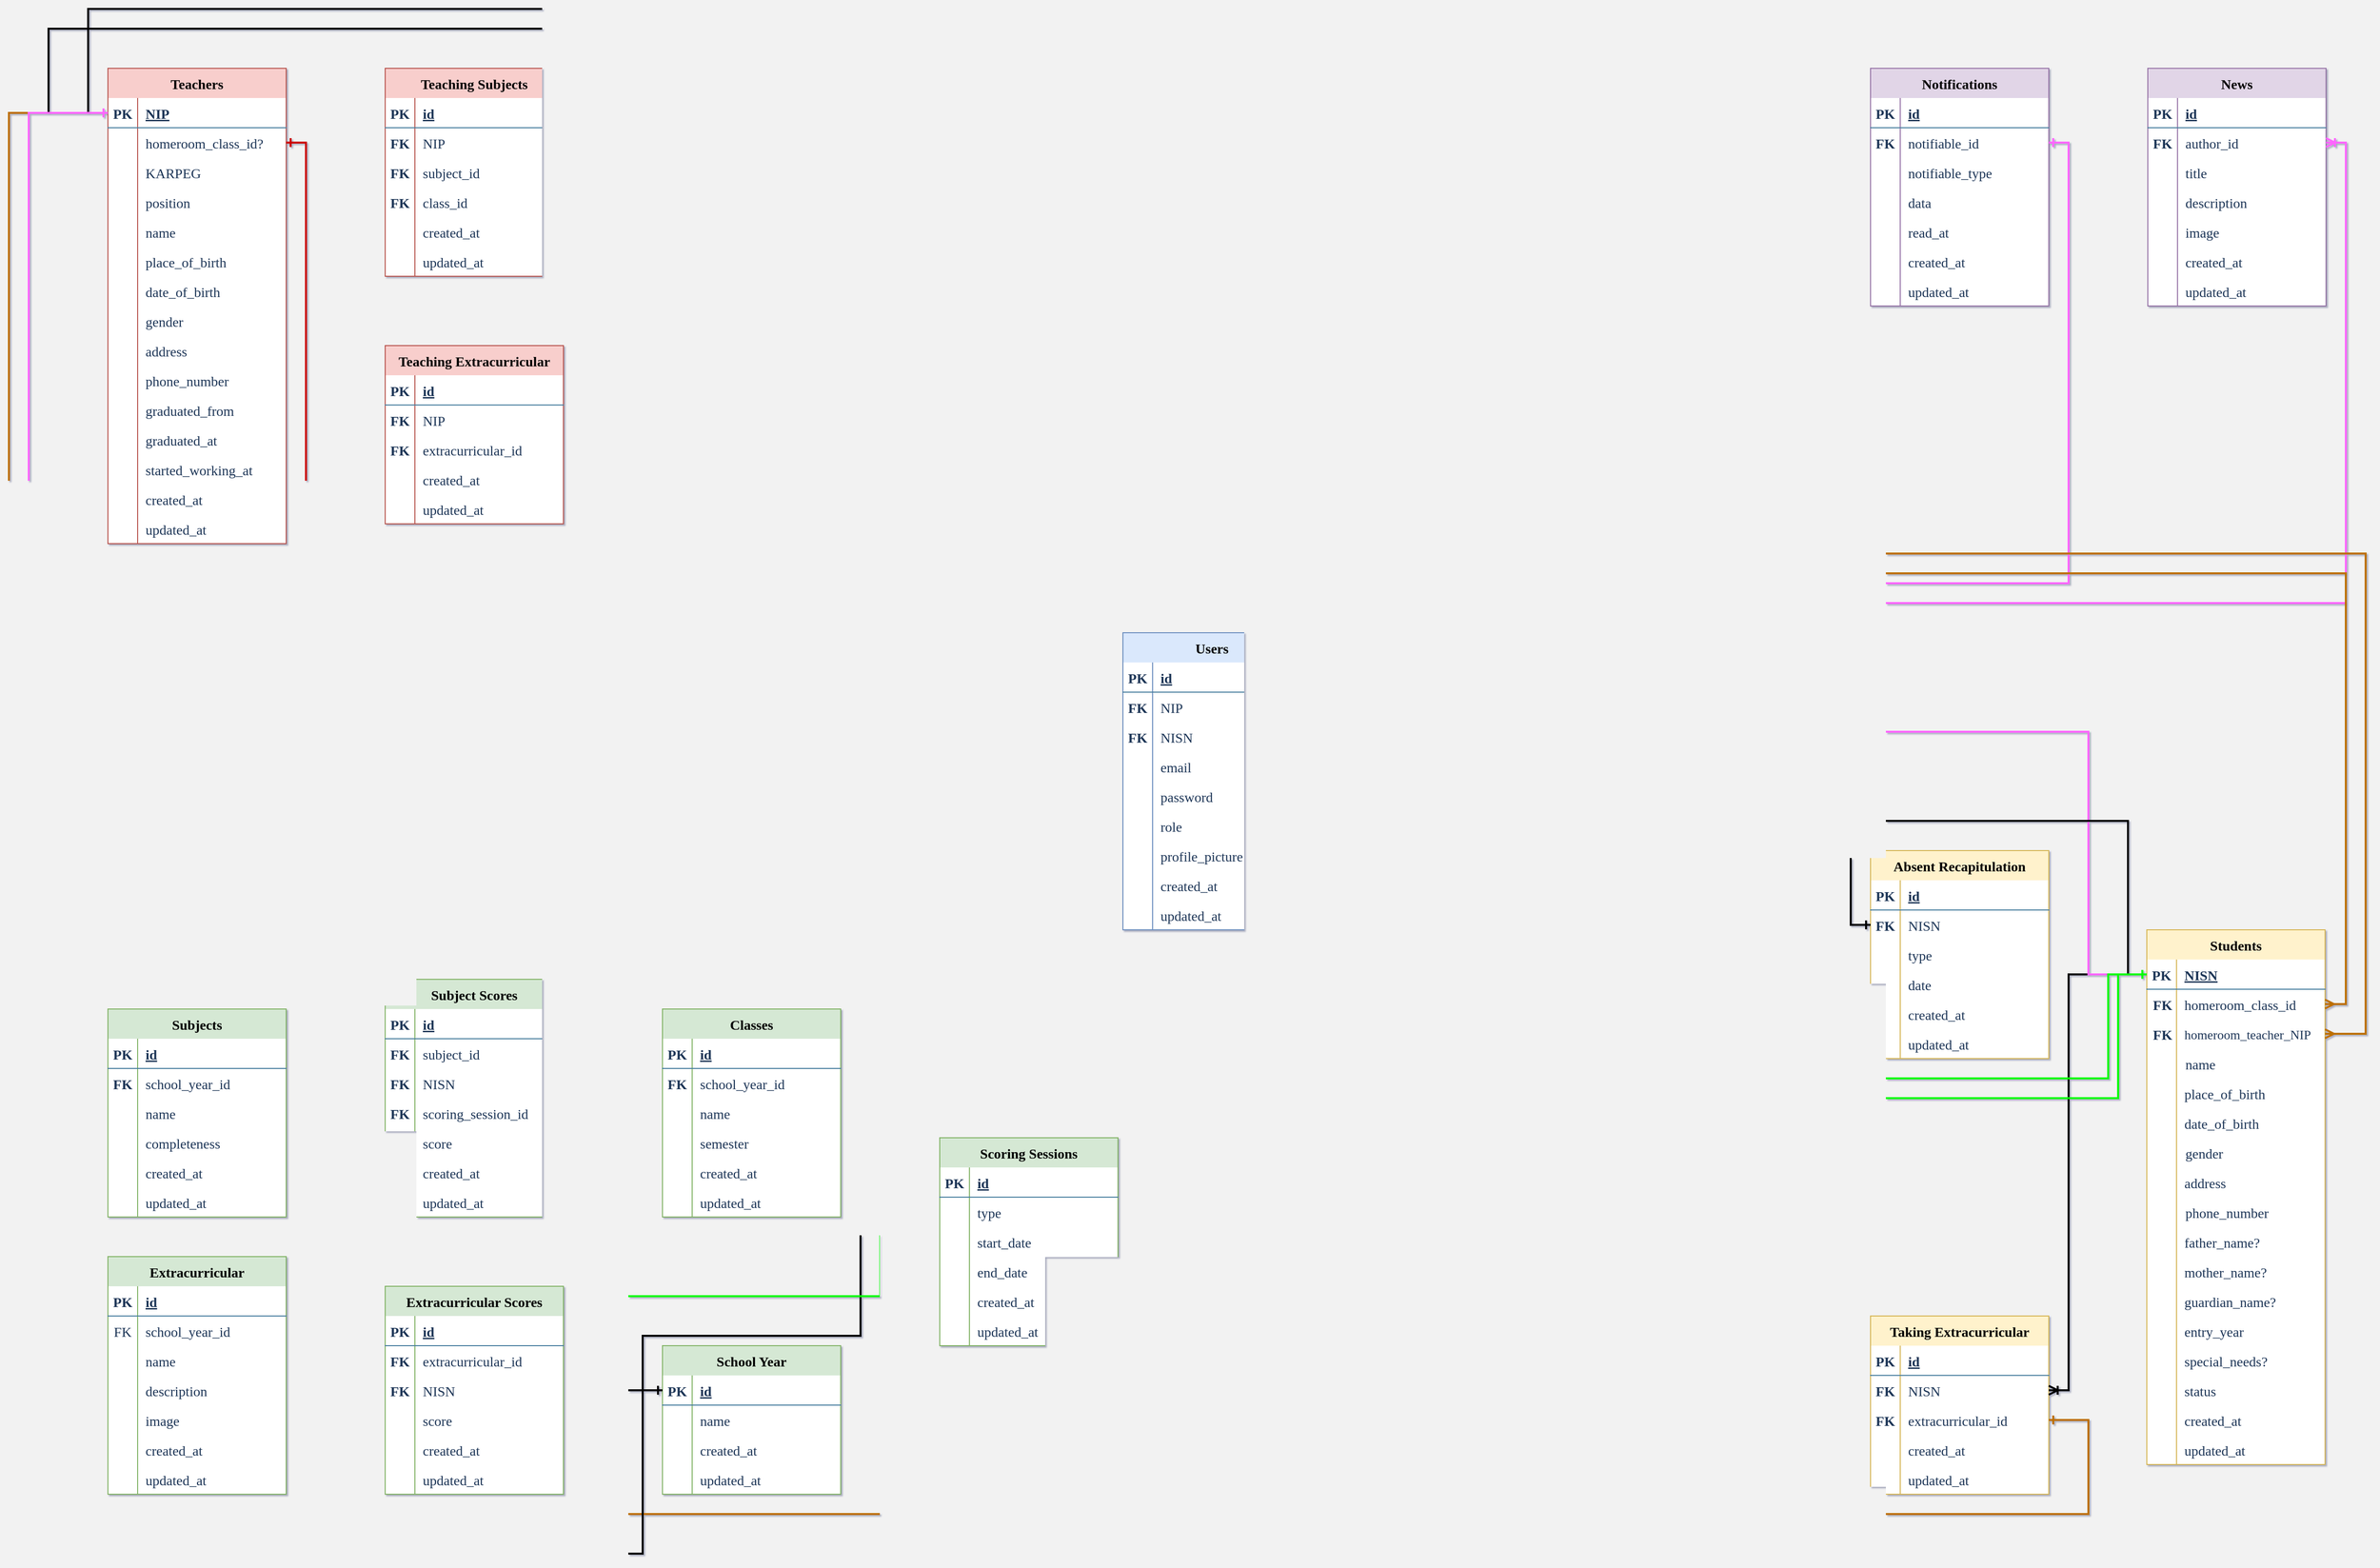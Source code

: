 <mxfile version="20.6.0" type="device"><diagram id="monsEy1fK-pWFCStc_7_" name="Page-1"><mxGraphModel dx="850" dy="478" grid="1" gridSize="10" guides="1" tooltips="1" connect="1" arrows="1" fold="1" page="1" pageScale="1" pageWidth="2470" pageHeight="1600" background="#F2F2F2" math="0" shadow="1"><root><mxCell id="0"/><mxCell id="1" parent="0"/><mxCell id="j3IcwpRGYdMKY-ceEjlr-1" value="Students" style="shape=table;startSize=30;container=1;collapsible=1;childLayout=tableLayout;fixedRows=1;rowLines=0;fontStyle=1;align=center;resizeLast=1;fillColor=#fff2cc;strokeColor=#d6b656;perimeterSpacing=1;rounded=0;swimlaneLine=0;swimlaneFillColor=default;fontFamily=Source Sans Pro;fontSource=https%3A%2F%2Ffonts.googleapis.com%2Fcss%3Ffamily%3DSource%2BSans%2BPro;fontSize=14;" parent="1" vertex="1"><mxGeometry x="2179" y="950" width="180" height="540" as="geometry"><mxRectangle x="240" y="310" width="100" height="30" as="alternateBounds"/></mxGeometry></mxCell><mxCell id="j3IcwpRGYdMKY-ceEjlr-2" value="" style="shape=tableRow;horizontal=0;startSize=0;swimlaneHead=0;swimlaneBody=0;fillColor=none;collapsible=0;dropTarget=0;points=[[0,0.5],[1,0.5]];portConstraint=eastwest;top=0;left=0;right=0;bottom=1;fontFamily=Source Sans Pro;fontSource=https%3A%2F%2Ffonts.googleapis.com%2Fcss%3Ffamily%3DSource%2BSans%2BPro;fontSize=14;rounded=0;strokeColor=#457B9D;fontColor=#1D3557;" parent="j3IcwpRGYdMKY-ceEjlr-1" vertex="1"><mxGeometry y="30" width="180" height="30" as="geometry"/></mxCell><mxCell id="j3IcwpRGYdMKY-ceEjlr-3" value="PK" style="shape=partialRectangle;connectable=0;fillColor=none;top=0;left=0;bottom=0;right=0;fontStyle=1;overflow=hidden;fontFamily=Source Sans Pro;fontSource=https%3A%2F%2Ffonts.googleapis.com%2Fcss%3Ffamily%3DSource%2BSans%2BPro;fontSize=14;rounded=0;strokeColor=#457B9D;fontColor=#1D3557;" parent="j3IcwpRGYdMKY-ceEjlr-2" vertex="1"><mxGeometry width="30" height="30" as="geometry"><mxRectangle width="30" height="30" as="alternateBounds"/></mxGeometry></mxCell><mxCell id="j3IcwpRGYdMKY-ceEjlr-4" value="NISN" style="shape=partialRectangle;connectable=0;fillColor=none;top=0;left=0;bottom=0;right=0;align=left;spacingLeft=6;fontStyle=5;overflow=hidden;fontFamily=Source Sans Pro;fontSource=https%3A%2F%2Ffonts.googleapis.com%2Fcss%3Ffamily%3DSource%2BSans%2BPro;fontSize=14;rounded=0;strokeColor=#457B9D;fontColor=#1D3557;" parent="j3IcwpRGYdMKY-ceEjlr-2" vertex="1"><mxGeometry x="30" width="150" height="30" as="geometry"><mxRectangle width="150" height="30" as="alternateBounds"/></mxGeometry></mxCell><mxCell id="j3IcwpRGYdMKY-ceEjlr-38" value="" style="shape=tableRow;horizontal=0;startSize=0;swimlaneHead=0;swimlaneBody=0;fillColor=none;collapsible=0;dropTarget=0;points=[[0,0.5],[1,0.5]];portConstraint=eastwest;top=0;left=0;right=0;bottom=0;fontFamily=Source Sans Pro;fontSource=https%3A%2F%2Ffonts.googleapis.com%2Fcss%3Ffamily%3DSource%2BSans%2BPro;fontSize=14;rounded=0;strokeColor=#457B9D;fontColor=#1D3557;" parent="j3IcwpRGYdMKY-ceEjlr-1" vertex="1"><mxGeometry y="60" width="180" height="30" as="geometry"/></mxCell><mxCell id="j3IcwpRGYdMKY-ceEjlr-39" value="" style="shape=partialRectangle;connectable=0;fillColor=none;top=0;left=0;bottom=0;right=0;editable=1;overflow=hidden;fontFamily=Source Sans Pro;fontSource=https%3A%2F%2Ffonts.googleapis.com%2Fcss%3Ffamily%3DSource%2BSans%2BPro;fontSize=14;rounded=0;strokeColor=#457B9D;fontColor=#1D3557;" parent="j3IcwpRGYdMKY-ceEjlr-38" vertex="1"><mxGeometry width="30" height="30" as="geometry"><mxRectangle width="30" height="30" as="alternateBounds"/></mxGeometry></mxCell><mxCell id="j3IcwpRGYdMKY-ceEjlr-40" value="homeroom_class_id    " style="shape=partialRectangle;connectable=0;fillColor=none;top=0;left=0;bottom=0;right=0;align=left;spacingLeft=6;overflow=hidden;fontFamily=Source Sans Pro;fontSource=https%3A%2F%2Ffonts.googleapis.com%2Fcss%3Ffamily%3DSource%2BSans%2BPro;fontSize=14;rounded=0;strokeColor=#457B9D;fontColor=#1D3557;" parent="j3IcwpRGYdMKY-ceEjlr-38" vertex="1"><mxGeometry x="30" width="150" height="30" as="geometry"><mxRectangle width="150" height="30" as="alternateBounds"/></mxGeometry></mxCell><mxCell id="j3IcwpRGYdMKY-ceEjlr-41" value="" style="shape=tableRow;horizontal=0;startSize=0;swimlaneHead=0;swimlaneBody=0;fillColor=none;collapsible=0;dropTarget=0;points=[[0,0.5],[1,0.5]];portConstraint=eastwest;top=0;left=0;right=0;bottom=0;fontFamily=Source Sans Pro;fontSource=https%3A%2F%2Ffonts.googleapis.com%2Fcss%3Ffamily%3DSource%2BSans%2BPro;fontSize=14;rounded=0;strokeColor=#457B9D;fontColor=#1D3557;" parent="j3IcwpRGYdMKY-ceEjlr-1" vertex="1"><mxGeometry y="90" width="180" height="30" as="geometry"/></mxCell><mxCell id="j3IcwpRGYdMKY-ceEjlr-42" value="" style="shape=partialRectangle;connectable=0;fillColor=none;top=0;left=0;bottom=0;right=0;editable=1;overflow=hidden;fontFamily=Source Sans Pro;fontSource=https%3A%2F%2Ffonts.googleapis.com%2Fcss%3Ffamily%3DSource%2BSans%2BPro;fontSize=14;rounded=0;strokeColor=#457B9D;fontColor=#1D3557;" parent="j3IcwpRGYdMKY-ceEjlr-41" vertex="1"><mxGeometry width="30" height="30" as="geometry"><mxRectangle width="30" height="30" as="alternateBounds"/></mxGeometry></mxCell><mxCell id="j3IcwpRGYdMKY-ceEjlr-43" value="homeroom_teacher_NIP" style="shape=partialRectangle;connectable=0;fillColor=none;top=0;left=0;bottom=0;right=0;align=left;spacingLeft=6;overflow=hidden;fontFamily=Source Sans Pro;fontSource=https%3A%2F%2Ffonts.googleapis.com%2Fcss%3Ffamily%3DSource%2BSans%2BPro;fontSize=13;rounded=0;strokeColor=#457B9D;fontColor=#1D3557;" parent="j3IcwpRGYdMKY-ceEjlr-41" vertex="1"><mxGeometry x="30" width="150" height="30" as="geometry"><mxRectangle width="150" height="30" as="alternateBounds"/></mxGeometry></mxCell><mxCell id="s6T2Vv0-hrQbo_331u8W-37" value="" style="shape=tableRow;horizontal=0;startSize=0;swimlaneHead=0;swimlaneBody=0;fillColor=none;collapsible=0;dropTarget=0;points=[[0,0.5],[1,0.5]];portConstraint=eastwest;top=0;left=0;right=0;bottom=0;fontFamily=Source Sans Pro;fontSource=https%3A%2F%2Ffonts.googleapis.com%2Fcss%3Ffamily%3DSource%2BSans%2BPro;fontSize=14;rounded=0;strokeColor=#457B9D;fontColor=#1D3557;" parent="j3IcwpRGYdMKY-ceEjlr-1" vertex="1"><mxGeometry y="120" width="180" height="30" as="geometry"/></mxCell><mxCell id="s6T2Vv0-hrQbo_331u8W-38" value="" style="shape=partialRectangle;connectable=0;fillColor=none;top=0;left=0;bottom=0;right=0;editable=1;overflow=hidden;fontFamily=Source Sans Pro;fontSource=https%3A%2F%2Ffonts.googleapis.com%2Fcss%3Ffamily%3DSource%2BSans%2BPro;fontSize=14;rounded=0;strokeColor=#457B9D;fontColor=#1D3557;" parent="s6T2Vv0-hrQbo_331u8W-37" vertex="1"><mxGeometry width="30" height="30" as="geometry"><mxRectangle width="30" height="30" as="alternateBounds"/></mxGeometry></mxCell><mxCell id="s6T2Vv0-hrQbo_331u8W-39" value="" style="shape=partialRectangle;connectable=0;fillColor=none;top=0;left=0;bottom=0;right=0;align=left;spacingLeft=6;overflow=hidden;fontFamily=Source Sans Pro;fontSource=https%3A%2F%2Ffonts.googleapis.com%2Fcss%3Ffamily%3DSource%2BSans%2BPro;fontSize=14;rounded=0;strokeColor=#457B9D;fontColor=#1D3557;" parent="s6T2Vv0-hrQbo_331u8W-37" vertex="1"><mxGeometry x="30" width="150" height="30" as="geometry"><mxRectangle width="150" height="30" as="alternateBounds"/></mxGeometry></mxCell><mxCell id="s6T2Vv0-hrQbo_331u8W-40" value="" style="shape=tableRow;horizontal=0;startSize=0;swimlaneHead=0;swimlaneBody=0;fillColor=none;collapsible=0;dropTarget=0;points=[[0,0.5],[1,0.5]];portConstraint=eastwest;top=0;left=0;right=0;bottom=0;fontFamily=Source Sans Pro;fontSource=https%3A%2F%2Ffonts.googleapis.com%2Fcss%3Ffamily%3DSource%2BSans%2BPro;fontSize=14;rounded=0;strokeColor=#457B9D;fontColor=#1D3557;" parent="j3IcwpRGYdMKY-ceEjlr-1" vertex="1"><mxGeometry y="150" width="180" height="30" as="geometry"/></mxCell><mxCell id="s6T2Vv0-hrQbo_331u8W-41" value="" style="shape=partialRectangle;connectable=0;fillColor=none;top=0;left=0;bottom=0;right=0;editable=1;overflow=hidden;fontFamily=Source Sans Pro;fontSource=https%3A%2F%2Ffonts.googleapis.com%2Fcss%3Ffamily%3DSource%2BSans%2BPro;fontSize=14;rounded=0;strokeColor=#457B9D;fontColor=#1D3557;" parent="s6T2Vv0-hrQbo_331u8W-40" vertex="1"><mxGeometry width="30" height="30" as="geometry"><mxRectangle width="30" height="30" as="alternateBounds"/></mxGeometry></mxCell><mxCell id="s6T2Vv0-hrQbo_331u8W-42" value="" style="shape=partialRectangle;connectable=0;fillColor=none;top=0;left=0;bottom=0;right=0;align=left;spacingLeft=6;overflow=hidden;fontFamily=Source Sans Pro;fontSource=https%3A%2F%2Ffonts.googleapis.com%2Fcss%3Ffamily%3DSource%2BSans%2BPro;fontSize=14;rounded=0;strokeColor=#457B9D;fontColor=#1D3557;" parent="s6T2Vv0-hrQbo_331u8W-40" vertex="1"><mxGeometry x="30" width="150" height="30" as="geometry"><mxRectangle width="150" height="30" as="alternateBounds"/></mxGeometry></mxCell><mxCell id="s6T2Vv0-hrQbo_331u8W-43" value="" style="shape=tableRow;horizontal=0;startSize=0;swimlaneHead=0;swimlaneBody=0;fillColor=none;collapsible=0;dropTarget=0;points=[[0,0.5],[1,0.5]];portConstraint=eastwest;top=0;left=0;right=0;bottom=0;fontFamily=Source Sans Pro;fontSource=https%3A%2F%2Ffonts.googleapis.com%2Fcss%3Ffamily%3DSource%2BSans%2BPro;fontSize=14;rounded=0;strokeColor=#457B9D;fontColor=#1D3557;" parent="j3IcwpRGYdMKY-ceEjlr-1" vertex="1"><mxGeometry y="180" width="180" height="30" as="geometry"/></mxCell><mxCell id="s6T2Vv0-hrQbo_331u8W-44" value="" style="shape=partialRectangle;connectable=0;fillColor=none;top=0;left=0;bottom=0;right=0;editable=1;overflow=hidden;fontFamily=Source Sans Pro;fontSource=https%3A%2F%2Ffonts.googleapis.com%2Fcss%3Ffamily%3DSource%2BSans%2BPro;fontSize=14;rounded=0;strokeColor=#457B9D;fontColor=#1D3557;" parent="s6T2Vv0-hrQbo_331u8W-43" vertex="1"><mxGeometry width="30" height="30" as="geometry"><mxRectangle width="30" height="30" as="alternateBounds"/></mxGeometry></mxCell><mxCell id="s6T2Vv0-hrQbo_331u8W-45" value="" style="shape=partialRectangle;connectable=0;fillColor=none;top=0;left=0;bottom=0;right=0;align=left;spacingLeft=6;overflow=hidden;fontFamily=Source Sans Pro;fontSource=https%3A%2F%2Ffonts.googleapis.com%2Fcss%3Ffamily%3DSource%2BSans%2BPro;fontSize=14;rounded=0;strokeColor=#457B9D;fontColor=#1D3557;" parent="s6T2Vv0-hrQbo_331u8W-43" vertex="1"><mxGeometry x="30" width="150" height="30" as="geometry"><mxRectangle width="150" height="30" as="alternateBounds"/></mxGeometry></mxCell><mxCell id="s6T2Vv0-hrQbo_331u8W-46" value="" style="shape=tableRow;horizontal=0;startSize=0;swimlaneHead=0;swimlaneBody=0;fillColor=none;collapsible=0;dropTarget=0;points=[[0,0.5],[1,0.5]];portConstraint=eastwest;top=0;left=0;right=0;bottom=0;fontFamily=Source Sans Pro;fontSource=https%3A%2F%2Ffonts.googleapis.com%2Fcss%3Ffamily%3DSource%2BSans%2BPro;fontSize=14;rounded=0;strokeColor=#457B9D;fontColor=#1D3557;" parent="j3IcwpRGYdMKY-ceEjlr-1" vertex="1"><mxGeometry y="210" width="180" height="30" as="geometry"/></mxCell><mxCell id="s6T2Vv0-hrQbo_331u8W-47" value="" style="shape=partialRectangle;connectable=0;fillColor=none;top=0;left=0;bottom=0;right=0;editable=1;overflow=hidden;fontFamily=Source Sans Pro;fontSource=https%3A%2F%2Ffonts.googleapis.com%2Fcss%3Ffamily%3DSource%2BSans%2BPro;fontSize=14;rounded=0;strokeColor=#457B9D;fontColor=#1D3557;" parent="s6T2Vv0-hrQbo_331u8W-46" vertex="1"><mxGeometry width="30" height="30" as="geometry"><mxRectangle width="30" height="30" as="alternateBounds"/></mxGeometry></mxCell><mxCell id="s6T2Vv0-hrQbo_331u8W-48" value="" style="shape=partialRectangle;connectable=0;fillColor=none;top=0;left=0;bottom=0;right=0;align=left;spacingLeft=6;overflow=hidden;fontFamily=Source Sans Pro;fontSource=https%3A%2F%2Ffonts.googleapis.com%2Fcss%3Ffamily%3DSource%2BSans%2BPro;fontSize=14;rounded=0;strokeColor=#457B9D;fontColor=#1D3557;" parent="s6T2Vv0-hrQbo_331u8W-46" vertex="1"><mxGeometry x="30" width="150" height="30" as="geometry"><mxRectangle width="150" height="30" as="alternateBounds"/></mxGeometry></mxCell><mxCell id="s6T2Vv0-hrQbo_331u8W-49" value="" style="shape=tableRow;horizontal=0;startSize=0;swimlaneHead=0;swimlaneBody=0;fillColor=none;collapsible=0;dropTarget=0;points=[[0,0.5],[1,0.5]];portConstraint=eastwest;top=0;left=0;right=0;bottom=0;fontFamily=Source Sans Pro;fontSource=https%3A%2F%2Ffonts.googleapis.com%2Fcss%3Ffamily%3DSource%2BSans%2BPro;fontSize=14;rounded=0;strokeColor=#457B9D;fontColor=#1D3557;" parent="j3IcwpRGYdMKY-ceEjlr-1" vertex="1"><mxGeometry y="240" width="180" height="30" as="geometry"/></mxCell><mxCell id="s6T2Vv0-hrQbo_331u8W-50" value="" style="shape=partialRectangle;connectable=0;fillColor=none;top=0;left=0;bottom=0;right=0;editable=1;overflow=hidden;fontFamily=Source Sans Pro;fontSource=https%3A%2F%2Ffonts.googleapis.com%2Fcss%3Ffamily%3DSource%2BSans%2BPro;fontSize=14;rounded=0;strokeColor=#457B9D;fontColor=#1D3557;" parent="s6T2Vv0-hrQbo_331u8W-49" vertex="1"><mxGeometry width="30" height="30" as="geometry"><mxRectangle width="30" height="30" as="alternateBounds"/></mxGeometry></mxCell><mxCell id="s6T2Vv0-hrQbo_331u8W-51" value="" style="shape=partialRectangle;connectable=0;fillColor=none;top=0;left=0;bottom=0;right=0;align=left;spacingLeft=6;overflow=hidden;fontFamily=Source Sans Pro;fontSource=https%3A%2F%2Ffonts.googleapis.com%2Fcss%3Ffamily%3DSource%2BSans%2BPro;fontSize=14;rounded=0;strokeColor=#457B9D;fontColor=#1D3557;" parent="s6T2Vv0-hrQbo_331u8W-49" vertex="1"><mxGeometry x="30" width="150" height="30" as="geometry"><mxRectangle width="150" height="30" as="alternateBounds"/></mxGeometry></mxCell><mxCell id="s6T2Vv0-hrQbo_331u8W-54" value="" style="shape=tableRow;horizontal=0;startSize=0;swimlaneHead=0;swimlaneBody=0;fillColor=none;collapsible=0;dropTarget=0;points=[[0,0.5],[1,0.5]];portConstraint=eastwest;top=0;left=0;right=0;bottom=0;fontFamily=Source Sans Pro;fontSource=https%3A%2F%2Ffonts.googleapis.com%2Fcss%3Ffamily%3DSource%2BSans%2BPro;fontSize=14;rounded=0;strokeColor=#457B9D;fontColor=#1D3557;" parent="j3IcwpRGYdMKY-ceEjlr-1" vertex="1"><mxGeometry y="270" width="180" height="30" as="geometry"/></mxCell><mxCell id="s6T2Vv0-hrQbo_331u8W-55" value="" style="shape=partialRectangle;connectable=0;fillColor=none;top=0;left=0;bottom=0;right=0;editable=1;overflow=hidden;fontFamily=Source Sans Pro;fontSource=https%3A%2F%2Ffonts.googleapis.com%2Fcss%3Ffamily%3DSource%2BSans%2BPro;fontSize=14;rounded=0;strokeColor=#457B9D;fontColor=#1D3557;" parent="s6T2Vv0-hrQbo_331u8W-54" vertex="1"><mxGeometry width="30" height="30" as="geometry"><mxRectangle width="30" height="30" as="alternateBounds"/></mxGeometry></mxCell><mxCell id="s6T2Vv0-hrQbo_331u8W-56" value="" style="shape=partialRectangle;connectable=0;fillColor=none;top=0;left=0;bottom=0;right=0;align=left;spacingLeft=6;overflow=hidden;fontFamily=Source Sans Pro;fontSource=https%3A%2F%2Ffonts.googleapis.com%2Fcss%3Ffamily%3DSource%2BSans%2BPro;fontSize=14;rounded=0;strokeColor=#457B9D;fontColor=#1D3557;" parent="s6T2Vv0-hrQbo_331u8W-54" vertex="1"><mxGeometry x="30" width="150" height="30" as="geometry"><mxRectangle width="150" height="30" as="alternateBounds"/></mxGeometry></mxCell><mxCell id="j3IcwpRGYdMKY-ceEjlr-32" value="" style="shape=tableRow;horizontal=0;startSize=0;swimlaneHead=0;swimlaneBody=0;fillColor=none;collapsible=0;dropTarget=0;points=[[0,0.5],[1,0.5]];portConstraint=eastwest;top=0;left=0;right=0;bottom=0;fontFamily=Source Sans Pro;fontSource=https%3A%2F%2Ffonts.googleapis.com%2Fcss%3Ffamily%3DSource%2BSans%2BPro;fontSize=14;rounded=0;strokeColor=#457B9D;fontColor=#1D3557;" parent="j3IcwpRGYdMKY-ceEjlr-1" vertex="1"><mxGeometry y="300" width="180" height="30" as="geometry"/></mxCell><mxCell id="j3IcwpRGYdMKY-ceEjlr-33" value="" style="shape=partialRectangle;connectable=0;fillColor=none;top=0;left=0;bottom=0;right=0;editable=1;overflow=hidden;fontFamily=Source Sans Pro;fontSource=https%3A%2F%2Ffonts.googleapis.com%2Fcss%3Ffamily%3DSource%2BSans%2BPro;fontSize=14;rounded=0;strokeColor=#457B9D;fontColor=#1D3557;" parent="j3IcwpRGYdMKY-ceEjlr-32" vertex="1"><mxGeometry width="30" height="30" as="geometry"><mxRectangle width="30" height="30" as="alternateBounds"/></mxGeometry></mxCell><mxCell id="j3IcwpRGYdMKY-ceEjlr-34" value="father_name?" style="shape=partialRectangle;connectable=0;fillColor=none;top=0;left=0;bottom=0;right=0;align=left;spacingLeft=6;overflow=hidden;fontFamily=Source Sans Pro;fontSource=https%3A%2F%2Ffonts.googleapis.com%2Fcss%3Ffamily%3DSource%2BSans%2BPro;fontSize=14;rounded=0;strokeColor=#457B9D;fontColor=#1D3557;" parent="j3IcwpRGYdMKY-ceEjlr-32" vertex="1"><mxGeometry x="30" width="150" height="30" as="geometry"><mxRectangle width="150" height="30" as="alternateBounds"/></mxGeometry></mxCell><mxCell id="BG3NxHOB0f52kIRj_ZZ8-4" value="" style="shape=tableRow;horizontal=0;startSize=0;swimlaneHead=0;swimlaneBody=0;fillColor=none;collapsible=0;dropTarget=0;points=[[0,0.5],[1,0.5]];portConstraint=eastwest;top=0;left=0;right=0;bottom=0;fontFamily=Source Sans Pro;fontSource=https%3A%2F%2Ffonts.googleapis.com%2Fcss%3Ffamily%3DSource%2BSans%2BPro;fontSize=14;rounded=0;strokeColor=#457B9D;fontColor=#1D3557;" parent="j3IcwpRGYdMKY-ceEjlr-1" vertex="1"><mxGeometry y="330" width="180" height="30" as="geometry"/></mxCell><mxCell id="BG3NxHOB0f52kIRj_ZZ8-5" value="" style="shape=partialRectangle;connectable=0;fillColor=none;top=0;left=0;bottom=0;right=0;editable=1;overflow=hidden;fontFamily=Source Sans Pro;fontSource=https%3A%2F%2Ffonts.googleapis.com%2Fcss%3Ffamily%3DSource%2BSans%2BPro;fontSize=14;rounded=0;strokeColor=#457B9D;fontColor=#1D3557;" parent="BG3NxHOB0f52kIRj_ZZ8-4" vertex="1"><mxGeometry width="30" height="30" as="geometry"><mxRectangle width="30" height="30" as="alternateBounds"/></mxGeometry></mxCell><mxCell id="BG3NxHOB0f52kIRj_ZZ8-6" value="mother_name?" style="shape=partialRectangle;connectable=0;fillColor=none;top=0;left=0;bottom=0;right=0;align=left;spacingLeft=6;overflow=hidden;fontFamily=Source Sans Pro;fontSource=https%3A%2F%2Ffonts.googleapis.com%2Fcss%3Ffamily%3DSource%2BSans%2BPro;fontSize=14;rounded=0;strokeColor=#457B9D;fontColor=#1D3557;" parent="BG3NxHOB0f52kIRj_ZZ8-4" vertex="1"><mxGeometry x="30" width="150" height="30" as="geometry"><mxRectangle width="150" height="30" as="alternateBounds"/></mxGeometry></mxCell><mxCell id="j3IcwpRGYdMKY-ceEjlr-35" value="" style="shape=tableRow;horizontal=0;startSize=0;swimlaneHead=0;swimlaneBody=0;fillColor=none;collapsible=0;dropTarget=0;points=[[0,0.5],[1,0.5]];portConstraint=eastwest;top=0;left=0;right=0;bottom=0;fontFamily=Source Sans Pro;fontSource=https%3A%2F%2Ffonts.googleapis.com%2Fcss%3Ffamily%3DSource%2BSans%2BPro;fontSize=14;rounded=0;strokeColor=#457B9D;fontColor=#1D3557;" parent="j3IcwpRGYdMKY-ceEjlr-1" vertex="1"><mxGeometry y="360" width="180" height="30" as="geometry"/></mxCell><mxCell id="j3IcwpRGYdMKY-ceEjlr-36" value="" style="shape=partialRectangle;connectable=0;fillColor=none;top=0;left=0;bottom=0;right=0;editable=1;overflow=hidden;fontFamily=Source Sans Pro;fontSource=https%3A%2F%2Ffonts.googleapis.com%2Fcss%3Ffamily%3DSource%2BSans%2BPro;fontSize=14;rounded=0;strokeColor=#457B9D;fontColor=#1D3557;" parent="j3IcwpRGYdMKY-ceEjlr-35" vertex="1"><mxGeometry width="30" height="30" as="geometry"><mxRectangle width="30" height="30" as="alternateBounds"/></mxGeometry></mxCell><mxCell id="j3IcwpRGYdMKY-ceEjlr-37" value="guardian_name?" style="shape=partialRectangle;connectable=0;fillColor=none;top=0;left=0;bottom=0;right=0;align=left;spacingLeft=6;overflow=hidden;fontFamily=Source Sans Pro;fontSource=https%3A%2F%2Ffonts.googleapis.com%2Fcss%3Ffamily%3DSource%2BSans%2BPro;fontSize=14;rounded=0;strokeColor=#457B9D;fontColor=#1D3557;" parent="j3IcwpRGYdMKY-ceEjlr-35" vertex="1"><mxGeometry x="30" width="150" height="30" as="geometry"><mxRectangle width="150" height="30" as="alternateBounds"/></mxGeometry></mxCell><mxCell id="UiDMDtUT5yC8Nw3R-3eh-1" value="" style="shape=tableRow;horizontal=0;startSize=0;swimlaneHead=0;swimlaneBody=0;fillColor=none;collapsible=0;dropTarget=0;points=[[0,0.5],[1,0.5]];portConstraint=eastwest;top=0;left=0;right=0;bottom=0;fontFamily=Source Sans Pro;fontSource=https%3A%2F%2Ffonts.googleapis.com%2Fcss%3Ffamily%3DSource%2BSans%2BPro;fontSize=14;rounded=0;strokeColor=#457B9D;fontColor=#1D3557;" parent="j3IcwpRGYdMKY-ceEjlr-1" vertex="1"><mxGeometry y="390" width="180" height="30" as="geometry"/></mxCell><mxCell id="UiDMDtUT5yC8Nw3R-3eh-2" value="" style="shape=partialRectangle;connectable=0;fillColor=none;top=0;left=0;bottom=0;right=0;editable=1;overflow=hidden;fontFamily=Source Sans Pro;fontSource=https%3A%2F%2Ffonts.googleapis.com%2Fcss%3Ffamily%3DSource%2BSans%2BPro;fontSize=14;rounded=0;strokeColor=#457B9D;fontColor=#1D3557;" parent="UiDMDtUT5yC8Nw3R-3eh-1" vertex="1"><mxGeometry width="30" height="30" as="geometry"><mxRectangle width="30" height="30" as="alternateBounds"/></mxGeometry></mxCell><mxCell id="UiDMDtUT5yC8Nw3R-3eh-3" value="entry_year" style="shape=partialRectangle;connectable=0;fillColor=none;top=0;left=0;bottom=0;right=0;align=left;spacingLeft=6;overflow=hidden;fontFamily=Source Sans Pro;fontSource=https%3A%2F%2Ffonts.googleapis.com%2Fcss%3Ffamily%3DSource%2BSans%2BPro;fontSize=14;rounded=0;strokeColor=#457B9D;fontColor=#1D3557;" parent="UiDMDtUT5yC8Nw3R-3eh-1" vertex="1"><mxGeometry x="30" width="150" height="30" as="geometry"><mxRectangle width="150" height="30" as="alternateBounds"/></mxGeometry></mxCell><mxCell id="j3IcwpRGYdMKY-ceEjlr-44" value="" style="shape=tableRow;horizontal=0;startSize=0;swimlaneHead=0;swimlaneBody=0;fillColor=none;collapsible=0;dropTarget=0;points=[[0,0.5],[1,0.5]];portConstraint=eastwest;top=0;left=0;right=0;bottom=0;fontFamily=Source Sans Pro;fontSource=https%3A%2F%2Ffonts.googleapis.com%2Fcss%3Ffamily%3DSource%2BSans%2BPro;fontSize=14;rounded=0;strokeColor=#457B9D;fontColor=#1D3557;" parent="j3IcwpRGYdMKY-ceEjlr-1" vertex="1"><mxGeometry y="420" width="180" height="30" as="geometry"/></mxCell><mxCell id="j3IcwpRGYdMKY-ceEjlr-45" value="" style="shape=partialRectangle;connectable=0;fillColor=none;top=0;left=0;bottom=0;right=0;editable=1;overflow=hidden;fontFamily=Source Sans Pro;fontSource=https%3A%2F%2Ffonts.googleapis.com%2Fcss%3Ffamily%3DSource%2BSans%2BPro;fontSize=14;rounded=0;strokeColor=#457B9D;fontColor=#1D3557;" parent="j3IcwpRGYdMKY-ceEjlr-44" vertex="1"><mxGeometry width="30" height="30" as="geometry"><mxRectangle width="30" height="30" as="alternateBounds"/></mxGeometry></mxCell><mxCell id="j3IcwpRGYdMKY-ceEjlr-46" value="special_needs?" style="shape=partialRectangle;connectable=0;fillColor=none;top=0;left=0;bottom=0;right=0;align=left;spacingLeft=6;overflow=hidden;fontFamily=Source Sans Pro;fontSource=https%3A%2F%2Ffonts.googleapis.com%2Fcss%3Ffamily%3DSource%2BSans%2BPro;fontSize=14;rounded=0;strokeColor=#457B9D;fontColor=#1D3557;" parent="j3IcwpRGYdMKY-ceEjlr-44" vertex="1"><mxGeometry x="30" width="150" height="30" as="geometry"><mxRectangle width="150" height="30" as="alternateBounds"/></mxGeometry></mxCell><mxCell id="j3IcwpRGYdMKY-ceEjlr-47" value="" style="shape=tableRow;horizontal=0;startSize=0;swimlaneHead=0;swimlaneBody=0;fillColor=none;collapsible=0;dropTarget=0;points=[[0,0.5],[1,0.5]];portConstraint=eastwest;top=0;left=0;right=0;bottom=0;fontFamily=Source Sans Pro;fontSource=https%3A%2F%2Ffonts.googleapis.com%2Fcss%3Ffamily%3DSource%2BSans%2BPro;fontSize=14;rounded=0;strokeColor=#457B9D;fontColor=#1D3557;" parent="j3IcwpRGYdMKY-ceEjlr-1" vertex="1"><mxGeometry y="450" width="180" height="30" as="geometry"/></mxCell><mxCell id="j3IcwpRGYdMKY-ceEjlr-48" value="" style="shape=partialRectangle;connectable=0;fillColor=none;top=0;left=0;bottom=0;right=0;editable=1;overflow=hidden;fontFamily=Source Sans Pro;fontSource=https%3A%2F%2Ffonts.googleapis.com%2Fcss%3Ffamily%3DSource%2BSans%2BPro;fontSize=14;rounded=0;strokeColor=#457B9D;fontColor=#1D3557;" parent="j3IcwpRGYdMKY-ceEjlr-47" vertex="1"><mxGeometry width="30" height="30" as="geometry"><mxRectangle width="30" height="30" as="alternateBounds"/></mxGeometry></mxCell><mxCell id="j3IcwpRGYdMKY-ceEjlr-49" value="status" style="shape=partialRectangle;connectable=0;fillColor=none;top=0;left=0;bottom=0;right=0;align=left;spacingLeft=6;overflow=hidden;fontFamily=Source Sans Pro;fontSource=https%3A%2F%2Ffonts.googleapis.com%2Fcss%3Ffamily%3DSource%2BSans%2BPro;fontSize=14;rounded=0;strokeColor=#457B9D;fontColor=#1D3557;" parent="j3IcwpRGYdMKY-ceEjlr-47" vertex="1"><mxGeometry x="30" width="150" height="30" as="geometry"><mxRectangle width="150" height="30" as="alternateBounds"/></mxGeometry></mxCell><mxCell id="j3IcwpRGYdMKY-ceEjlr-50" value="" style="shape=tableRow;horizontal=0;startSize=0;swimlaneHead=0;swimlaneBody=0;fillColor=none;collapsible=0;dropTarget=0;points=[[0,0.5],[1,0.5]];portConstraint=eastwest;top=0;left=0;right=0;bottom=0;fontFamily=Source Sans Pro;fontSource=https%3A%2F%2Ffonts.googleapis.com%2Fcss%3Ffamily%3DSource%2BSans%2BPro;fontSize=14;rounded=0;strokeColor=#457B9D;fontColor=#1D3557;" parent="j3IcwpRGYdMKY-ceEjlr-1" vertex="1"><mxGeometry y="480" width="180" height="30" as="geometry"/></mxCell><mxCell id="j3IcwpRGYdMKY-ceEjlr-51" value="" style="shape=partialRectangle;connectable=0;fillColor=none;top=0;left=0;bottom=0;right=0;editable=1;overflow=hidden;fontFamily=Source Sans Pro;fontSource=https%3A%2F%2Ffonts.googleapis.com%2Fcss%3Ffamily%3DSource%2BSans%2BPro;fontSize=14;rounded=0;strokeColor=#457B9D;fontColor=#1D3557;" parent="j3IcwpRGYdMKY-ceEjlr-50" vertex="1"><mxGeometry width="30" height="30" as="geometry"><mxRectangle width="30" height="30" as="alternateBounds"/></mxGeometry></mxCell><mxCell id="j3IcwpRGYdMKY-ceEjlr-52" value="created_at" style="shape=partialRectangle;connectable=0;fillColor=none;top=0;left=0;bottom=0;right=0;align=left;spacingLeft=6;overflow=hidden;fontFamily=Source Sans Pro;fontSource=https%3A%2F%2Ffonts.googleapis.com%2Fcss%3Ffamily%3DSource%2BSans%2BPro;fontSize=14;rounded=0;strokeColor=#457B9D;fontColor=#1D3557;" parent="j3IcwpRGYdMKY-ceEjlr-50" vertex="1"><mxGeometry x="30" width="150" height="30" as="geometry"><mxRectangle width="150" height="30" as="alternateBounds"/></mxGeometry></mxCell><mxCell id="j3IcwpRGYdMKY-ceEjlr-53" value="" style="shape=tableRow;horizontal=0;startSize=0;swimlaneHead=0;swimlaneBody=0;fillColor=none;collapsible=0;dropTarget=0;points=[[0,0.5],[1,0.5]];portConstraint=eastwest;top=0;left=0;right=0;bottom=0;fontFamily=Source Sans Pro;fontSource=https%3A%2F%2Ffonts.googleapis.com%2Fcss%3Ffamily%3DSource%2BSans%2BPro;fontSize=14;rounded=0;strokeColor=#457B9D;fontColor=#1D3557;" parent="j3IcwpRGYdMKY-ceEjlr-1" vertex="1"><mxGeometry y="510" width="180" height="30" as="geometry"/></mxCell><mxCell id="j3IcwpRGYdMKY-ceEjlr-54" value="" style="shape=partialRectangle;connectable=0;fillColor=none;top=0;left=0;bottom=0;right=0;editable=1;overflow=hidden;fontFamily=Source Sans Pro;fontSource=https%3A%2F%2Ffonts.googleapis.com%2Fcss%3Ffamily%3DSource%2BSans%2BPro;fontSize=14;rounded=0;strokeColor=#457B9D;fontColor=#1D3557;" parent="j3IcwpRGYdMKY-ceEjlr-53" vertex="1"><mxGeometry width="30" height="30" as="geometry"><mxRectangle width="30" height="30" as="alternateBounds"/></mxGeometry></mxCell><mxCell id="j3IcwpRGYdMKY-ceEjlr-55" value="updated_at" style="shape=partialRectangle;connectable=0;fillColor=none;top=0;left=0;bottom=0;right=0;align=left;spacingLeft=6;overflow=hidden;fontFamily=Source Sans Pro;fontSource=https%3A%2F%2Ffonts.googleapis.com%2Fcss%3Ffamily%3DSource%2BSans%2BPro;fontSize=14;rounded=0;strokeColor=#457B9D;fontColor=#1D3557;" parent="j3IcwpRGYdMKY-ceEjlr-53" vertex="1"><mxGeometry x="30" width="150" height="30" as="geometry"><mxRectangle width="150" height="30" as="alternateBounds"/></mxGeometry></mxCell><mxCell id="j3IcwpRGYdMKY-ceEjlr-59" value="Extracurricular" style="shape=table;startSize=30;container=1;collapsible=1;childLayout=tableLayout;fixedRows=1;rowLines=0;fontStyle=1;align=center;resizeLast=1;fillColor=#d5e8d4;strokeColor=#82b366;perimeterSpacing=1;rounded=0;swimlaneLine=0;swimlaneFillColor=default;fontFamily=Source Sans Pro;fontSource=https%3A%2F%2Ffonts.googleapis.com%2Fcss%3Ffamily%3DSource%2BSans%2BPro;fontSize=14;" parent="1" vertex="1"><mxGeometry x="120" y="1280" width="180" height="240" as="geometry"><mxRectangle x="240" y="310" width="100" height="30" as="alternateBounds"/></mxGeometry></mxCell><mxCell id="j3IcwpRGYdMKY-ceEjlr-60" value="" style="shape=tableRow;horizontal=0;startSize=0;swimlaneHead=0;swimlaneBody=0;fillColor=none;collapsible=0;dropTarget=0;points=[[0,0.5],[1,0.5]];portConstraint=eastwest;top=0;left=0;right=0;bottom=1;fontFamily=Source Sans Pro;fontSource=https%3A%2F%2Ffonts.googleapis.com%2Fcss%3Ffamily%3DSource%2BSans%2BPro;fontSize=14;rounded=0;strokeColor=#457B9D;fontColor=#1D3557;" parent="j3IcwpRGYdMKY-ceEjlr-59" vertex="1"><mxGeometry y="30" width="180" height="30" as="geometry"/></mxCell><mxCell id="j3IcwpRGYdMKY-ceEjlr-61" value="PK" style="shape=partialRectangle;connectable=0;fillColor=none;top=0;left=0;bottom=0;right=0;fontStyle=1;overflow=hidden;fontFamily=Source Sans Pro;fontSource=https%3A%2F%2Ffonts.googleapis.com%2Fcss%3Ffamily%3DSource%2BSans%2BPro;fontSize=14;rounded=0;strokeColor=#457B9D;fontColor=#1D3557;" parent="j3IcwpRGYdMKY-ceEjlr-60" vertex="1"><mxGeometry width="30" height="30" as="geometry"><mxRectangle width="30" height="30" as="alternateBounds"/></mxGeometry></mxCell><mxCell id="j3IcwpRGYdMKY-ceEjlr-62" value="id" style="shape=partialRectangle;connectable=0;fillColor=none;top=0;left=0;bottom=0;right=0;align=left;spacingLeft=6;fontStyle=5;overflow=hidden;fontFamily=Source Sans Pro;fontSource=https%3A%2F%2Ffonts.googleapis.com%2Fcss%3Ffamily%3DSource%2BSans%2BPro;fontSize=14;rounded=0;strokeColor=#457B9D;fontColor=#1D3557;" parent="j3IcwpRGYdMKY-ceEjlr-60" vertex="1"><mxGeometry x="30" width="150" height="30" as="geometry"><mxRectangle width="150" height="30" as="alternateBounds"/></mxGeometry></mxCell><mxCell id="j3IcwpRGYdMKY-ceEjlr-63" value="" style="shape=tableRow;horizontal=0;startSize=0;swimlaneHead=0;swimlaneBody=0;fillColor=none;collapsible=0;dropTarget=0;points=[[0,0.5],[1,0.5]];portConstraint=eastwest;top=0;left=0;right=0;bottom=0;fontFamily=Source Sans Pro;fontSource=https%3A%2F%2Ffonts.googleapis.com%2Fcss%3Ffamily%3DSource%2BSans%2BPro;fontSize=14;rounded=0;strokeColor=#457B9D;fontColor=#1D3557;" parent="j3IcwpRGYdMKY-ceEjlr-59" vertex="1"><mxGeometry y="60" width="180" height="30" as="geometry"/></mxCell><mxCell id="j3IcwpRGYdMKY-ceEjlr-64" value="FK" style="shape=partialRectangle;connectable=0;fillColor=none;top=0;left=0;bottom=0;right=0;editable=1;overflow=hidden;fontFamily=Source Sans Pro;fontSource=https%3A%2F%2Ffonts.googleapis.com%2Fcss%3Ffamily%3DSource%2BSans%2BPro;fontSize=14;rounded=0;strokeColor=#457B9D;fontColor=#1D3557;" parent="j3IcwpRGYdMKY-ceEjlr-63" vertex="1"><mxGeometry width="30" height="30" as="geometry"><mxRectangle width="30" height="30" as="alternateBounds"/></mxGeometry></mxCell><mxCell id="j3IcwpRGYdMKY-ceEjlr-65" value="school_year_id" style="shape=partialRectangle;connectable=0;fillColor=none;top=0;left=0;bottom=0;right=0;align=left;spacingLeft=6;overflow=hidden;fontFamily=Source Sans Pro;fontSource=https%3A%2F%2Ffonts.googleapis.com%2Fcss%3Ffamily%3DSource%2BSans%2BPro;fontSize=14;rounded=0;strokeColor=#457B9D;fontColor=#1D3557;" parent="j3IcwpRGYdMKY-ceEjlr-63" vertex="1"><mxGeometry x="30" width="150" height="30" as="geometry"><mxRectangle width="150" height="30" as="alternateBounds"/></mxGeometry></mxCell><mxCell id="0XWPPV-b114-erIgM96B-107" value="" style="shape=tableRow;horizontal=0;startSize=0;swimlaneHead=0;swimlaneBody=0;fillColor=none;collapsible=0;dropTarget=0;points=[[0,0.5],[1,0.5]];portConstraint=eastwest;top=0;left=0;right=0;bottom=0;fontFamily=Source Sans Pro;fontSource=https%3A%2F%2Ffonts.googleapis.com%2Fcss%3Ffamily%3DSource%2BSans%2BPro;fontSize=14;rounded=0;strokeColor=#457B9D;fontColor=#1D3557;" parent="j3IcwpRGYdMKY-ceEjlr-59" vertex="1"><mxGeometry y="90" width="180" height="30" as="geometry"/></mxCell><mxCell id="0XWPPV-b114-erIgM96B-108" value="" style="shape=partialRectangle;connectable=0;fillColor=none;top=0;left=0;bottom=0;right=0;editable=1;overflow=hidden;fontFamily=Source Sans Pro;fontSource=https%3A%2F%2Ffonts.googleapis.com%2Fcss%3Ffamily%3DSource%2BSans%2BPro;fontSize=14;rounded=0;strokeColor=#457B9D;fontColor=#1D3557;" parent="0XWPPV-b114-erIgM96B-107" vertex="1"><mxGeometry width="30" height="30" as="geometry"><mxRectangle width="30" height="30" as="alternateBounds"/></mxGeometry></mxCell><mxCell id="0XWPPV-b114-erIgM96B-109" value="name" style="shape=partialRectangle;connectable=0;fillColor=none;top=0;left=0;bottom=0;right=0;align=left;spacingLeft=6;overflow=hidden;fontFamily=Source Sans Pro;fontSource=https%3A%2F%2Ffonts.googleapis.com%2Fcss%3Ffamily%3DSource%2BSans%2BPro;fontSize=14;rounded=0;strokeColor=#457B9D;fontColor=#1D3557;" parent="0XWPPV-b114-erIgM96B-107" vertex="1"><mxGeometry x="30" width="150" height="30" as="geometry"><mxRectangle width="150" height="30" as="alternateBounds"/></mxGeometry></mxCell><mxCell id="j3IcwpRGYdMKY-ceEjlr-136" value="" style="shape=tableRow;horizontal=0;startSize=0;swimlaneHead=0;swimlaneBody=0;fillColor=none;collapsible=0;dropTarget=0;points=[[0,0.5],[1,0.5]];portConstraint=eastwest;top=0;left=0;right=0;bottom=0;fontFamily=Source Sans Pro;fontSource=https%3A%2F%2Ffonts.googleapis.com%2Fcss%3Ffamily%3DSource%2BSans%2BPro;fontSize=14;rounded=0;strokeColor=#457B9D;fontColor=#1D3557;" parent="j3IcwpRGYdMKY-ceEjlr-59" vertex="1"><mxGeometry y="120" width="180" height="30" as="geometry"/></mxCell><mxCell id="j3IcwpRGYdMKY-ceEjlr-137" value="" style="shape=partialRectangle;connectable=0;fillColor=none;top=0;left=0;bottom=0;right=0;editable=1;overflow=hidden;fontFamily=Source Sans Pro;fontSource=https%3A%2F%2Ffonts.googleapis.com%2Fcss%3Ffamily%3DSource%2BSans%2BPro;fontSize=14;rounded=0;strokeColor=#457B9D;fontColor=#1D3557;" parent="j3IcwpRGYdMKY-ceEjlr-136" vertex="1"><mxGeometry width="30" height="30" as="geometry"><mxRectangle width="30" height="30" as="alternateBounds"/></mxGeometry></mxCell><mxCell id="j3IcwpRGYdMKY-ceEjlr-138" value="description" style="shape=partialRectangle;connectable=0;fillColor=none;top=0;left=0;bottom=0;right=0;align=left;spacingLeft=6;overflow=hidden;fontFamily=Source Sans Pro;fontSource=https%3A%2F%2Ffonts.googleapis.com%2Fcss%3Ffamily%3DSource%2BSans%2BPro;fontSize=14;rounded=0;strokeColor=#457B9D;fontColor=#1D3557;" parent="j3IcwpRGYdMKY-ceEjlr-136" vertex="1"><mxGeometry x="30" width="150" height="30" as="geometry"><mxRectangle width="150" height="30" as="alternateBounds"/></mxGeometry></mxCell><mxCell id="j3IcwpRGYdMKY-ceEjlr-139" value="" style="shape=tableRow;horizontal=0;startSize=0;swimlaneHead=0;swimlaneBody=0;fillColor=none;collapsible=0;dropTarget=0;points=[[0,0.5],[1,0.5]];portConstraint=eastwest;top=0;left=0;right=0;bottom=0;fontFamily=Source Sans Pro;fontSource=https%3A%2F%2Ffonts.googleapis.com%2Fcss%3Ffamily%3DSource%2BSans%2BPro;fontSize=14;rounded=0;strokeColor=#457B9D;fontColor=#1D3557;" parent="j3IcwpRGYdMKY-ceEjlr-59" vertex="1"><mxGeometry y="150" width="180" height="30" as="geometry"/></mxCell><mxCell id="j3IcwpRGYdMKY-ceEjlr-140" value="" style="shape=partialRectangle;connectable=0;fillColor=none;top=0;left=0;bottom=0;right=0;editable=1;overflow=hidden;fontFamily=Source Sans Pro;fontSource=https%3A%2F%2Ffonts.googleapis.com%2Fcss%3Ffamily%3DSource%2BSans%2BPro;fontSize=14;rounded=0;strokeColor=#457B9D;fontColor=#1D3557;" parent="j3IcwpRGYdMKY-ceEjlr-139" vertex="1"><mxGeometry width="30" height="30" as="geometry"><mxRectangle width="30" height="30" as="alternateBounds"/></mxGeometry></mxCell><mxCell id="j3IcwpRGYdMKY-ceEjlr-141" value="image" style="shape=partialRectangle;connectable=0;fillColor=none;top=0;left=0;bottom=0;right=0;align=left;spacingLeft=6;overflow=hidden;fontFamily=Source Sans Pro;fontSource=https%3A%2F%2Ffonts.googleapis.com%2Fcss%3Ffamily%3DSource%2BSans%2BPro;fontSize=14;rounded=0;strokeColor=#457B9D;fontColor=#1D3557;" parent="j3IcwpRGYdMKY-ceEjlr-139" vertex="1"><mxGeometry x="30" width="150" height="30" as="geometry"><mxRectangle width="150" height="30" as="alternateBounds"/></mxGeometry></mxCell><mxCell id="j3IcwpRGYdMKY-ceEjlr-69" value="" style="shape=tableRow;horizontal=0;startSize=0;swimlaneHead=0;swimlaneBody=0;fillColor=none;collapsible=0;dropTarget=0;points=[[0,0.5],[1,0.5]];portConstraint=eastwest;top=0;left=0;right=0;bottom=0;fontFamily=Source Sans Pro;fontSource=https%3A%2F%2Ffonts.googleapis.com%2Fcss%3Ffamily%3DSource%2BSans%2BPro;fontSize=14;rounded=0;strokeColor=#457B9D;fontColor=#1D3557;" parent="j3IcwpRGYdMKY-ceEjlr-59" vertex="1"><mxGeometry y="180" width="180" height="30" as="geometry"/></mxCell><mxCell id="j3IcwpRGYdMKY-ceEjlr-70" value="" style="shape=partialRectangle;connectable=0;fillColor=none;top=0;left=0;bottom=0;right=0;editable=1;overflow=hidden;fontFamily=Source Sans Pro;fontSource=https%3A%2F%2Ffonts.googleapis.com%2Fcss%3Ffamily%3DSource%2BSans%2BPro;fontSize=14;rounded=0;strokeColor=#457B9D;fontColor=#1D3557;" parent="j3IcwpRGYdMKY-ceEjlr-69" vertex="1"><mxGeometry width="30" height="30" as="geometry"><mxRectangle width="30" height="30" as="alternateBounds"/></mxGeometry></mxCell><mxCell id="j3IcwpRGYdMKY-ceEjlr-71" value="created_at" style="shape=partialRectangle;connectable=0;fillColor=none;top=0;left=0;bottom=0;right=0;align=left;spacingLeft=6;overflow=hidden;fontFamily=Source Sans Pro;fontSource=https%3A%2F%2Ffonts.googleapis.com%2Fcss%3Ffamily%3DSource%2BSans%2BPro;fontSize=14;rounded=0;strokeColor=#457B9D;fontColor=#1D3557;" parent="j3IcwpRGYdMKY-ceEjlr-69" vertex="1"><mxGeometry x="30" width="150" height="30" as="geometry"><mxRectangle width="150" height="30" as="alternateBounds"/></mxGeometry></mxCell><mxCell id="j3IcwpRGYdMKY-ceEjlr-72" value="" style="shape=tableRow;horizontal=0;startSize=0;swimlaneHead=0;swimlaneBody=0;fillColor=none;collapsible=0;dropTarget=0;points=[[0,0.5],[1,0.5]];portConstraint=eastwest;top=0;left=0;right=0;bottom=0;fontFamily=Source Sans Pro;fontSource=https%3A%2F%2Ffonts.googleapis.com%2Fcss%3Ffamily%3DSource%2BSans%2BPro;fontSize=14;rounded=0;strokeColor=#457B9D;fontColor=#1D3557;" parent="j3IcwpRGYdMKY-ceEjlr-59" vertex="1"><mxGeometry y="210" width="180" height="30" as="geometry"/></mxCell><mxCell id="j3IcwpRGYdMKY-ceEjlr-73" value="" style="shape=partialRectangle;connectable=0;fillColor=none;top=0;left=0;bottom=0;right=0;editable=1;overflow=hidden;fontFamily=Source Sans Pro;fontSource=https%3A%2F%2Ffonts.googleapis.com%2Fcss%3Ffamily%3DSource%2BSans%2BPro;fontSize=14;rounded=0;strokeColor=#457B9D;fontColor=#1D3557;" parent="j3IcwpRGYdMKY-ceEjlr-72" vertex="1"><mxGeometry width="30" height="30" as="geometry"><mxRectangle width="30" height="30" as="alternateBounds"/></mxGeometry></mxCell><mxCell id="j3IcwpRGYdMKY-ceEjlr-74" value="updated_at" style="shape=partialRectangle;connectable=0;fillColor=none;top=0;left=0;bottom=0;right=0;align=left;spacingLeft=6;overflow=hidden;fontFamily=Source Sans Pro;fontSource=https%3A%2F%2Ffonts.googleapis.com%2Fcss%3Ffamily%3DSource%2BSans%2BPro;fontSize=14;rounded=0;strokeColor=#457B9D;fontColor=#1D3557;" parent="j3IcwpRGYdMKY-ceEjlr-72" vertex="1"><mxGeometry x="30" width="150" height="30" as="geometry"><mxRectangle width="150" height="30" as="alternateBounds"/></mxGeometry></mxCell><mxCell id="j3IcwpRGYdMKY-ceEjlr-142" value="News" style="shape=table;startSize=30;container=1;collapsible=1;childLayout=tableLayout;fixedRows=1;rowLines=0;fontStyle=1;align=center;resizeLast=1;fillColor=#e1d5e7;strokeColor=#9673a6;perimeterSpacing=1;rounded=0;swimlaneLine=0;swimlaneFillColor=default;fontFamily=Source Sans Pro;fontSource=https%3A%2F%2Ffonts.googleapis.com%2Fcss%3Ffamily%3DSource%2BSans%2BPro;fontSize=14;" parent="1" vertex="1"><mxGeometry x="2180" y="80" width="180" height="240" as="geometry"><mxRectangle x="240" y="310" width="100" height="30" as="alternateBounds"/></mxGeometry></mxCell><mxCell id="j3IcwpRGYdMKY-ceEjlr-143" value="" style="shape=tableRow;horizontal=0;startSize=0;swimlaneHead=0;swimlaneBody=0;fillColor=none;collapsible=0;dropTarget=0;points=[[0,0.5],[1,0.5]];portConstraint=eastwest;top=0;left=0;right=0;bottom=1;fontFamily=Source Sans Pro;fontSource=https%3A%2F%2Ffonts.googleapis.com%2Fcss%3Ffamily%3DSource%2BSans%2BPro;fontSize=14;rounded=0;strokeColor=#457B9D;fontColor=#1D3557;" parent="j3IcwpRGYdMKY-ceEjlr-142" vertex="1"><mxGeometry y="30" width="180" height="30" as="geometry"/></mxCell><mxCell id="j3IcwpRGYdMKY-ceEjlr-144" value="PK" style="shape=partialRectangle;connectable=0;fillColor=none;top=0;left=0;bottom=0;right=0;fontStyle=1;overflow=hidden;fontFamily=Source Sans Pro;fontSource=https%3A%2F%2Ffonts.googleapis.com%2Fcss%3Ffamily%3DSource%2BSans%2BPro;fontSize=14;rounded=0;strokeColor=#457B9D;fontColor=#1D3557;" parent="j3IcwpRGYdMKY-ceEjlr-143" vertex="1"><mxGeometry width="30" height="30" as="geometry"><mxRectangle width="30" height="30" as="alternateBounds"/></mxGeometry></mxCell><mxCell id="j3IcwpRGYdMKY-ceEjlr-145" value="id" style="shape=partialRectangle;connectable=0;fillColor=none;top=0;left=0;bottom=0;right=0;align=left;spacingLeft=6;fontStyle=5;overflow=hidden;fontFamily=Source Sans Pro;fontSource=https%3A%2F%2Ffonts.googleapis.com%2Fcss%3Ffamily%3DSource%2BSans%2BPro;fontSize=14;rounded=0;strokeColor=#457B9D;fontColor=#1D3557;" parent="j3IcwpRGYdMKY-ceEjlr-143" vertex="1"><mxGeometry x="30" width="150" height="30" as="geometry"><mxRectangle width="150" height="30" as="alternateBounds"/></mxGeometry></mxCell><mxCell id="j3IcwpRGYdMKY-ceEjlr-146" value="" style="shape=tableRow;horizontal=0;startSize=0;swimlaneHead=0;swimlaneBody=0;fillColor=none;collapsible=0;dropTarget=0;points=[[0,0.5],[1,0.5]];portConstraint=eastwest;top=0;left=0;right=0;bottom=0;fontFamily=Source Sans Pro;fontSource=https%3A%2F%2Ffonts.googleapis.com%2Fcss%3Ffamily%3DSource%2BSans%2BPro;fontSize=14;rounded=0;strokeColor=#457B9D;fontColor=#1D3557;" parent="j3IcwpRGYdMKY-ceEjlr-142" vertex="1"><mxGeometry y="60" width="180" height="30" as="geometry"/></mxCell><mxCell id="j3IcwpRGYdMKY-ceEjlr-147" value="FK" style="shape=partialRectangle;connectable=0;fillColor=none;top=0;left=0;bottom=0;right=0;editable=1;overflow=hidden;fontFamily=Source Sans Pro;fontSource=https%3A%2F%2Ffonts.googleapis.com%2Fcss%3Ffamily%3DSource%2BSans%2BPro;fontSize=14;fontStyle=1;rounded=0;strokeColor=#457B9D;fontColor=#1D3557;" parent="j3IcwpRGYdMKY-ceEjlr-146" vertex="1"><mxGeometry width="30" height="30" as="geometry"><mxRectangle width="30" height="30" as="alternateBounds"/></mxGeometry></mxCell><mxCell id="j3IcwpRGYdMKY-ceEjlr-148" value="author_id" style="shape=partialRectangle;connectable=0;fillColor=none;top=0;left=0;bottom=0;right=0;align=left;spacingLeft=6;overflow=hidden;fontFamily=Source Sans Pro;fontSource=https%3A%2F%2Ffonts.googleapis.com%2Fcss%3Ffamily%3DSource%2BSans%2BPro;fontSize=14;rounded=0;strokeColor=#457B9D;fontColor=#1D3557;" parent="j3IcwpRGYdMKY-ceEjlr-146" vertex="1"><mxGeometry x="30" width="150" height="30" as="geometry"><mxRectangle width="150" height="30" as="alternateBounds"/></mxGeometry></mxCell><mxCell id="j3IcwpRGYdMKY-ceEjlr-149" value="" style="shape=tableRow;horizontal=0;startSize=0;swimlaneHead=0;swimlaneBody=0;fillColor=none;collapsible=0;dropTarget=0;points=[[0,0.5],[1,0.5]];portConstraint=eastwest;top=0;left=0;right=0;bottom=0;fontFamily=Source Sans Pro;fontSource=https%3A%2F%2Ffonts.googleapis.com%2Fcss%3Ffamily%3DSource%2BSans%2BPro;fontSize=14;rounded=0;strokeColor=#457B9D;fontColor=#1D3557;" parent="j3IcwpRGYdMKY-ceEjlr-142" vertex="1"><mxGeometry y="90" width="180" height="30" as="geometry"/></mxCell><mxCell id="j3IcwpRGYdMKY-ceEjlr-150" value="" style="shape=partialRectangle;connectable=0;fillColor=none;top=0;left=0;bottom=0;right=0;editable=1;overflow=hidden;fontFamily=Source Sans Pro;fontSource=https%3A%2F%2Ffonts.googleapis.com%2Fcss%3Ffamily%3DSource%2BSans%2BPro;fontSize=14;rounded=0;strokeColor=#457B9D;fontColor=#1D3557;" parent="j3IcwpRGYdMKY-ceEjlr-149" vertex="1"><mxGeometry width="30" height="30" as="geometry"><mxRectangle width="30" height="30" as="alternateBounds"/></mxGeometry></mxCell><mxCell id="j3IcwpRGYdMKY-ceEjlr-151" value="title" style="shape=partialRectangle;connectable=0;fillColor=none;top=0;left=0;bottom=0;right=0;align=left;spacingLeft=6;overflow=hidden;fontFamily=Source Sans Pro;fontSource=https%3A%2F%2Ffonts.googleapis.com%2Fcss%3Ffamily%3DSource%2BSans%2BPro;fontSize=14;rounded=0;strokeColor=#457B9D;fontColor=#1D3557;" parent="j3IcwpRGYdMKY-ceEjlr-149" vertex="1"><mxGeometry x="30" width="150" height="30" as="geometry"><mxRectangle width="150" height="30" as="alternateBounds"/></mxGeometry></mxCell><mxCell id="j3IcwpRGYdMKY-ceEjlr-152" value="" style="shape=tableRow;horizontal=0;startSize=0;swimlaneHead=0;swimlaneBody=0;fillColor=none;collapsible=0;dropTarget=0;points=[[0,0.5],[1,0.5]];portConstraint=eastwest;top=0;left=0;right=0;bottom=0;fontFamily=Source Sans Pro;fontSource=https%3A%2F%2Ffonts.googleapis.com%2Fcss%3Ffamily%3DSource%2BSans%2BPro;fontSize=14;rounded=0;strokeColor=#457B9D;fontColor=#1D3557;" parent="j3IcwpRGYdMKY-ceEjlr-142" vertex="1"><mxGeometry y="120" width="180" height="30" as="geometry"/></mxCell><mxCell id="j3IcwpRGYdMKY-ceEjlr-153" value="" style="shape=partialRectangle;connectable=0;fillColor=none;top=0;left=0;bottom=0;right=0;editable=1;overflow=hidden;fontFamily=Source Sans Pro;fontSource=https%3A%2F%2Ffonts.googleapis.com%2Fcss%3Ffamily%3DSource%2BSans%2BPro;fontSize=14;rounded=0;strokeColor=#457B9D;fontColor=#1D3557;" parent="j3IcwpRGYdMKY-ceEjlr-152" vertex="1"><mxGeometry width="30" height="30" as="geometry"><mxRectangle width="30" height="30" as="alternateBounds"/></mxGeometry></mxCell><mxCell id="j3IcwpRGYdMKY-ceEjlr-154" value="description" style="shape=partialRectangle;connectable=0;fillColor=none;top=0;left=0;bottom=0;right=0;align=left;spacingLeft=6;overflow=hidden;fontFamily=Source Sans Pro;fontSource=https%3A%2F%2Ffonts.googleapis.com%2Fcss%3Ffamily%3DSource%2BSans%2BPro;fontSize=14;rounded=0;strokeColor=#457B9D;fontColor=#1D3557;" parent="j3IcwpRGYdMKY-ceEjlr-152" vertex="1"><mxGeometry x="30" width="150" height="30" as="geometry"><mxRectangle width="150" height="30" as="alternateBounds"/></mxGeometry></mxCell><mxCell id="j3IcwpRGYdMKY-ceEjlr-155" value="" style="shape=tableRow;horizontal=0;startSize=0;swimlaneHead=0;swimlaneBody=0;fillColor=none;collapsible=0;dropTarget=0;points=[[0,0.5],[1,0.5]];portConstraint=eastwest;top=0;left=0;right=0;bottom=0;fontFamily=Source Sans Pro;fontSource=https%3A%2F%2Ffonts.googleapis.com%2Fcss%3Ffamily%3DSource%2BSans%2BPro;fontSize=14;rounded=0;strokeColor=#457B9D;fontColor=#1D3557;" parent="j3IcwpRGYdMKY-ceEjlr-142" vertex="1"><mxGeometry y="150" width="180" height="30" as="geometry"/></mxCell><mxCell id="j3IcwpRGYdMKY-ceEjlr-156" value="" style="shape=partialRectangle;connectable=0;fillColor=none;top=0;left=0;bottom=0;right=0;editable=1;overflow=hidden;fontFamily=Source Sans Pro;fontSource=https%3A%2F%2Ffonts.googleapis.com%2Fcss%3Ffamily%3DSource%2BSans%2BPro;fontSize=14;rounded=0;strokeColor=#457B9D;fontColor=#1D3557;" parent="j3IcwpRGYdMKY-ceEjlr-155" vertex="1"><mxGeometry width="30" height="30" as="geometry"><mxRectangle width="30" height="30" as="alternateBounds"/></mxGeometry></mxCell><mxCell id="j3IcwpRGYdMKY-ceEjlr-157" value="image" style="shape=partialRectangle;connectable=0;fillColor=none;top=0;left=0;bottom=0;right=0;align=left;spacingLeft=6;overflow=hidden;fontFamily=Source Sans Pro;fontSource=https%3A%2F%2Ffonts.googleapis.com%2Fcss%3Ffamily%3DSource%2BSans%2BPro;fontSize=14;rounded=0;strokeColor=#457B9D;fontColor=#1D3557;" parent="j3IcwpRGYdMKY-ceEjlr-155" vertex="1"><mxGeometry x="30" width="150" height="30" as="geometry"><mxRectangle width="150" height="30" as="alternateBounds"/></mxGeometry></mxCell><mxCell id="j3IcwpRGYdMKY-ceEjlr-158" value="" style="shape=tableRow;horizontal=0;startSize=0;swimlaneHead=0;swimlaneBody=0;fillColor=none;collapsible=0;dropTarget=0;points=[[0,0.5],[1,0.5]];portConstraint=eastwest;top=0;left=0;right=0;bottom=0;fontFamily=Source Sans Pro;fontSource=https%3A%2F%2Ffonts.googleapis.com%2Fcss%3Ffamily%3DSource%2BSans%2BPro;fontSize=14;rounded=0;strokeColor=#457B9D;fontColor=#1D3557;" parent="j3IcwpRGYdMKY-ceEjlr-142" vertex="1"><mxGeometry y="180" width="180" height="30" as="geometry"/></mxCell><mxCell id="j3IcwpRGYdMKY-ceEjlr-159" value="" style="shape=partialRectangle;connectable=0;fillColor=none;top=0;left=0;bottom=0;right=0;editable=1;overflow=hidden;fontFamily=Source Sans Pro;fontSource=https%3A%2F%2Ffonts.googleapis.com%2Fcss%3Ffamily%3DSource%2BSans%2BPro;fontSize=14;rounded=0;strokeColor=#457B9D;fontColor=#1D3557;" parent="j3IcwpRGYdMKY-ceEjlr-158" vertex="1"><mxGeometry width="30" height="30" as="geometry"><mxRectangle width="30" height="30" as="alternateBounds"/></mxGeometry></mxCell><mxCell id="j3IcwpRGYdMKY-ceEjlr-160" value="created_at" style="shape=partialRectangle;connectable=0;fillColor=none;top=0;left=0;bottom=0;right=0;align=left;spacingLeft=6;overflow=hidden;fontFamily=Source Sans Pro;fontSource=https%3A%2F%2Ffonts.googleapis.com%2Fcss%3Ffamily%3DSource%2BSans%2BPro;fontSize=14;rounded=0;strokeColor=#457B9D;fontColor=#1D3557;" parent="j3IcwpRGYdMKY-ceEjlr-158" vertex="1"><mxGeometry x="30" width="150" height="30" as="geometry"><mxRectangle width="150" height="30" as="alternateBounds"/></mxGeometry></mxCell><mxCell id="j3IcwpRGYdMKY-ceEjlr-161" value="" style="shape=tableRow;horizontal=0;startSize=0;swimlaneHead=0;swimlaneBody=0;fillColor=none;collapsible=0;dropTarget=0;points=[[0,0.5],[1,0.5]];portConstraint=eastwest;top=0;left=0;right=0;bottom=0;fontFamily=Source Sans Pro;fontSource=https%3A%2F%2Ffonts.googleapis.com%2Fcss%3Ffamily%3DSource%2BSans%2BPro;fontSize=14;rounded=0;strokeColor=#457B9D;fontColor=#1D3557;" parent="j3IcwpRGYdMKY-ceEjlr-142" vertex="1"><mxGeometry y="210" width="180" height="30" as="geometry"/></mxCell><mxCell id="j3IcwpRGYdMKY-ceEjlr-162" value="" style="shape=partialRectangle;connectable=0;fillColor=none;top=0;left=0;bottom=0;right=0;editable=1;overflow=hidden;fontFamily=Source Sans Pro;fontSource=https%3A%2F%2Ffonts.googleapis.com%2Fcss%3Ffamily%3DSource%2BSans%2BPro;fontSize=14;rounded=0;strokeColor=#457B9D;fontColor=#1D3557;" parent="j3IcwpRGYdMKY-ceEjlr-161" vertex="1"><mxGeometry width="30" height="30" as="geometry"><mxRectangle width="30" height="30" as="alternateBounds"/></mxGeometry></mxCell><mxCell id="j3IcwpRGYdMKY-ceEjlr-163" value="updated_at" style="shape=partialRectangle;connectable=0;fillColor=none;top=0;left=0;bottom=0;right=0;align=left;spacingLeft=6;overflow=hidden;fontFamily=Source Sans Pro;fontSource=https%3A%2F%2Ffonts.googleapis.com%2Fcss%3Ffamily%3DSource%2BSans%2BPro;fontSize=14;rounded=0;strokeColor=#457B9D;fontColor=#1D3557;" parent="j3IcwpRGYdMKY-ceEjlr-161" vertex="1"><mxGeometry x="30" width="150" height="30" as="geometry"><mxRectangle width="150" height="30" as="alternateBounds"/></mxGeometry></mxCell><mxCell id="j3IcwpRGYdMKY-ceEjlr-167" value="Notifications" style="shape=table;startSize=30;container=1;collapsible=1;childLayout=tableLayout;fixedRows=1;rowLines=0;fontStyle=1;align=center;resizeLast=1;fillColor=#e1d5e7;strokeColor=#9673a6;perimeterSpacing=1;rounded=0;swimlaneLine=0;swimlaneFillColor=default;fontFamily=Source Sans Pro;fontSource=https%3A%2F%2Ffonts.googleapis.com%2Fcss%3Ffamily%3DSource%2BSans%2BPro;fontSize=14;" parent="1" vertex="1"><mxGeometry x="1900" y="80" width="180" height="240" as="geometry"><mxRectangle x="240" y="310" width="100" height="30" as="alternateBounds"/></mxGeometry></mxCell><mxCell id="j3IcwpRGYdMKY-ceEjlr-168" value="" style="shape=tableRow;horizontal=0;startSize=0;swimlaneHead=0;swimlaneBody=0;fillColor=none;collapsible=0;dropTarget=0;points=[[0,0.5],[1,0.5]];portConstraint=eastwest;top=0;left=0;right=0;bottom=1;fontFamily=Source Sans Pro;fontSource=https%3A%2F%2Ffonts.googleapis.com%2Fcss%3Ffamily%3DSource%2BSans%2BPro;fontSize=14;rounded=0;strokeColor=#457B9D;fontColor=#1D3557;" parent="j3IcwpRGYdMKY-ceEjlr-167" vertex="1"><mxGeometry y="30" width="180" height="30" as="geometry"/></mxCell><mxCell id="j3IcwpRGYdMKY-ceEjlr-169" value="PK" style="shape=partialRectangle;connectable=0;fillColor=none;top=0;left=0;bottom=0;right=0;fontStyle=1;overflow=hidden;fontFamily=Source Sans Pro;fontSource=https%3A%2F%2Ffonts.googleapis.com%2Fcss%3Ffamily%3DSource%2BSans%2BPro;fontSize=14;rounded=0;strokeColor=#457B9D;fontColor=#1D3557;" parent="j3IcwpRGYdMKY-ceEjlr-168" vertex="1"><mxGeometry width="30" height="30" as="geometry"><mxRectangle width="30" height="30" as="alternateBounds"/></mxGeometry></mxCell><mxCell id="j3IcwpRGYdMKY-ceEjlr-170" value="id" style="shape=partialRectangle;connectable=0;fillColor=none;top=0;left=0;bottom=0;right=0;align=left;spacingLeft=6;fontStyle=5;overflow=hidden;fontFamily=Source Sans Pro;fontSource=https%3A%2F%2Ffonts.googleapis.com%2Fcss%3Ffamily%3DSource%2BSans%2BPro;fontSize=14;rounded=0;strokeColor=#457B9D;fontColor=#1D3557;" parent="j3IcwpRGYdMKY-ceEjlr-168" vertex="1"><mxGeometry x="30" width="150" height="30" as="geometry"><mxRectangle width="150" height="30" as="alternateBounds"/></mxGeometry></mxCell><mxCell id="j3IcwpRGYdMKY-ceEjlr-171" value="" style="shape=tableRow;horizontal=0;startSize=0;swimlaneHead=0;swimlaneBody=0;fillColor=none;collapsible=0;dropTarget=0;points=[[0,0.5],[1,0.5]];portConstraint=eastwest;top=0;left=0;right=0;bottom=0;fontFamily=Source Sans Pro;fontSource=https%3A%2F%2Ffonts.googleapis.com%2Fcss%3Ffamily%3DSource%2BSans%2BPro;fontSize=14;rounded=0;strokeColor=#457B9D;fontColor=#1D3557;" parent="j3IcwpRGYdMKY-ceEjlr-167" vertex="1"><mxGeometry y="60" width="180" height="30" as="geometry"/></mxCell><mxCell id="j3IcwpRGYdMKY-ceEjlr-172" value="FK" style="shape=partialRectangle;connectable=0;fillColor=none;top=0;left=0;bottom=0;right=0;editable=1;overflow=hidden;fontFamily=Source Sans Pro;fontSource=https%3A%2F%2Ffonts.googleapis.com%2Fcss%3Ffamily%3DSource%2BSans%2BPro;fontSize=14;fontStyle=1;rounded=0;strokeColor=#457B9D;fontColor=#1D3557;" parent="j3IcwpRGYdMKY-ceEjlr-171" vertex="1"><mxGeometry width="30" height="30" as="geometry"><mxRectangle width="30" height="30" as="alternateBounds"/></mxGeometry></mxCell><mxCell id="j3IcwpRGYdMKY-ceEjlr-173" value="notifiable_id" style="shape=partialRectangle;connectable=0;fillColor=none;top=0;left=0;bottom=0;right=0;align=left;spacingLeft=6;overflow=hidden;fontFamily=Source Sans Pro;fontSource=https%3A%2F%2Ffonts.googleapis.com%2Fcss%3Ffamily%3DSource%2BSans%2BPro;fontSize=14;rounded=0;strokeColor=#457B9D;fontColor=#1D3557;" parent="j3IcwpRGYdMKY-ceEjlr-171" vertex="1"><mxGeometry x="30" width="150" height="30" as="geometry"><mxRectangle width="150" height="30" as="alternateBounds"/></mxGeometry></mxCell><mxCell id="j3IcwpRGYdMKY-ceEjlr-177" value="" style="shape=tableRow;horizontal=0;startSize=0;swimlaneHead=0;swimlaneBody=0;fillColor=none;collapsible=0;dropTarget=0;points=[[0,0.5],[1,0.5]];portConstraint=eastwest;top=0;left=0;right=0;bottom=0;fontFamily=Source Sans Pro;fontSource=https%3A%2F%2Ffonts.googleapis.com%2Fcss%3Ffamily%3DSource%2BSans%2BPro;fontSize=14;rounded=0;strokeColor=#457B9D;fontColor=#1D3557;" parent="j3IcwpRGYdMKY-ceEjlr-167" vertex="1"><mxGeometry y="90" width="180" height="30" as="geometry"/></mxCell><mxCell id="j3IcwpRGYdMKY-ceEjlr-178" value="" style="shape=partialRectangle;connectable=0;fillColor=none;top=0;left=0;bottom=0;right=0;editable=1;overflow=hidden;fontFamily=Source Sans Pro;fontSource=https%3A%2F%2Ffonts.googleapis.com%2Fcss%3Ffamily%3DSource%2BSans%2BPro;fontSize=14;rounded=0;strokeColor=#457B9D;fontColor=#1D3557;" parent="j3IcwpRGYdMKY-ceEjlr-177" vertex="1"><mxGeometry width="30" height="30" as="geometry"><mxRectangle width="30" height="30" as="alternateBounds"/></mxGeometry></mxCell><mxCell id="j3IcwpRGYdMKY-ceEjlr-179" value="notifiable_type" style="shape=partialRectangle;connectable=0;fillColor=none;top=0;left=0;bottom=0;right=0;align=left;spacingLeft=6;overflow=hidden;fontFamily=Source Sans Pro;fontSource=https%3A%2F%2Ffonts.googleapis.com%2Fcss%3Ffamily%3DSource%2BSans%2BPro;fontSize=14;rounded=0;strokeColor=#457B9D;fontColor=#1D3557;" parent="j3IcwpRGYdMKY-ceEjlr-177" vertex="1"><mxGeometry x="30" width="150" height="30" as="geometry"><mxRectangle width="150" height="30" as="alternateBounds"/></mxGeometry></mxCell><mxCell id="j3IcwpRGYdMKY-ceEjlr-174" value="" style="shape=tableRow;horizontal=0;startSize=0;swimlaneHead=0;swimlaneBody=0;fillColor=none;collapsible=0;dropTarget=0;points=[[0,0.5],[1,0.5]];portConstraint=eastwest;top=0;left=0;right=0;bottom=0;fontFamily=Source Sans Pro;fontSource=https%3A%2F%2Ffonts.googleapis.com%2Fcss%3Ffamily%3DSource%2BSans%2BPro;fontSize=14;rounded=0;strokeColor=#457B9D;fontColor=#1D3557;" parent="j3IcwpRGYdMKY-ceEjlr-167" vertex="1"><mxGeometry y="120" width="180" height="30" as="geometry"/></mxCell><mxCell id="j3IcwpRGYdMKY-ceEjlr-175" value="" style="shape=partialRectangle;connectable=0;fillColor=none;top=0;left=0;bottom=0;right=0;editable=1;overflow=hidden;fontFamily=Source Sans Pro;fontSource=https%3A%2F%2Ffonts.googleapis.com%2Fcss%3Ffamily%3DSource%2BSans%2BPro;fontSize=14;rounded=0;strokeColor=#457B9D;fontColor=#1D3557;" parent="j3IcwpRGYdMKY-ceEjlr-174" vertex="1"><mxGeometry width="30" height="30" as="geometry"><mxRectangle width="30" height="30" as="alternateBounds"/></mxGeometry></mxCell><mxCell id="j3IcwpRGYdMKY-ceEjlr-176" value="data" style="shape=partialRectangle;connectable=0;fillColor=none;top=0;left=0;bottom=0;right=0;align=left;spacingLeft=6;overflow=hidden;fontFamily=Source Sans Pro;fontSource=https%3A%2F%2Ffonts.googleapis.com%2Fcss%3Ffamily%3DSource%2BSans%2BPro;fontSize=14;rounded=0;strokeColor=#457B9D;fontColor=#1D3557;" parent="j3IcwpRGYdMKY-ceEjlr-174" vertex="1"><mxGeometry x="30" width="150" height="30" as="geometry"><mxRectangle width="150" height="30" as="alternateBounds"/></mxGeometry></mxCell><mxCell id="j3IcwpRGYdMKY-ceEjlr-180" value="" style="shape=tableRow;horizontal=0;startSize=0;swimlaneHead=0;swimlaneBody=0;fillColor=none;collapsible=0;dropTarget=0;points=[[0,0.5],[1,0.5]];portConstraint=eastwest;top=0;left=0;right=0;bottom=0;fontFamily=Source Sans Pro;fontSource=https%3A%2F%2Ffonts.googleapis.com%2Fcss%3Ffamily%3DSource%2BSans%2BPro;fontSize=14;rounded=0;strokeColor=#457B9D;fontColor=#1D3557;" parent="j3IcwpRGYdMKY-ceEjlr-167" vertex="1"><mxGeometry y="150" width="180" height="30" as="geometry"/></mxCell><mxCell id="j3IcwpRGYdMKY-ceEjlr-181" value="" style="shape=partialRectangle;connectable=0;fillColor=none;top=0;left=0;bottom=0;right=0;editable=1;overflow=hidden;fontFamily=Source Sans Pro;fontSource=https%3A%2F%2Ffonts.googleapis.com%2Fcss%3Ffamily%3DSource%2BSans%2BPro;fontSize=14;rounded=0;strokeColor=#457B9D;fontColor=#1D3557;" parent="j3IcwpRGYdMKY-ceEjlr-180" vertex="1"><mxGeometry width="30" height="30" as="geometry"><mxRectangle width="30" height="30" as="alternateBounds"/></mxGeometry></mxCell><mxCell id="j3IcwpRGYdMKY-ceEjlr-182" value="read_at" style="shape=partialRectangle;connectable=0;fillColor=none;top=0;left=0;bottom=0;right=0;align=left;spacingLeft=6;overflow=hidden;fontFamily=Source Sans Pro;fontSource=https%3A%2F%2Ffonts.googleapis.com%2Fcss%3Ffamily%3DSource%2BSans%2BPro;fontSize=14;rounded=0;strokeColor=#457B9D;fontColor=#1D3557;" parent="j3IcwpRGYdMKY-ceEjlr-180" vertex="1"><mxGeometry x="30" width="150" height="30" as="geometry"><mxRectangle width="150" height="30" as="alternateBounds"/></mxGeometry></mxCell><mxCell id="j3IcwpRGYdMKY-ceEjlr-183" value="" style="shape=tableRow;horizontal=0;startSize=0;swimlaneHead=0;swimlaneBody=0;fillColor=none;collapsible=0;dropTarget=0;points=[[0,0.5],[1,0.5]];portConstraint=eastwest;top=0;left=0;right=0;bottom=0;fontFamily=Source Sans Pro;fontSource=https%3A%2F%2Ffonts.googleapis.com%2Fcss%3Ffamily%3DSource%2BSans%2BPro;fontSize=14;rounded=0;strokeColor=#457B9D;fontColor=#1D3557;" parent="j3IcwpRGYdMKY-ceEjlr-167" vertex="1"><mxGeometry y="180" width="180" height="30" as="geometry"/></mxCell><mxCell id="j3IcwpRGYdMKY-ceEjlr-184" value="" style="shape=partialRectangle;connectable=0;fillColor=none;top=0;left=0;bottom=0;right=0;editable=1;overflow=hidden;fontFamily=Source Sans Pro;fontSource=https%3A%2F%2Ffonts.googleapis.com%2Fcss%3Ffamily%3DSource%2BSans%2BPro;fontSize=14;rounded=0;strokeColor=#457B9D;fontColor=#1D3557;" parent="j3IcwpRGYdMKY-ceEjlr-183" vertex="1"><mxGeometry width="30" height="30" as="geometry"><mxRectangle width="30" height="30" as="alternateBounds"/></mxGeometry></mxCell><mxCell id="j3IcwpRGYdMKY-ceEjlr-185" value="created_at" style="shape=partialRectangle;connectable=0;fillColor=none;top=0;left=0;bottom=0;right=0;align=left;spacingLeft=6;overflow=hidden;fontFamily=Source Sans Pro;fontSource=https%3A%2F%2Ffonts.googleapis.com%2Fcss%3Ffamily%3DSource%2BSans%2BPro;fontSize=14;rounded=0;strokeColor=#457B9D;fontColor=#1D3557;" parent="j3IcwpRGYdMKY-ceEjlr-183" vertex="1"><mxGeometry x="30" width="150" height="30" as="geometry"><mxRectangle width="150" height="30" as="alternateBounds"/></mxGeometry></mxCell><mxCell id="j3IcwpRGYdMKY-ceEjlr-186" value="" style="shape=tableRow;horizontal=0;startSize=0;swimlaneHead=0;swimlaneBody=0;fillColor=none;collapsible=0;dropTarget=0;points=[[0,0.5],[1,0.5]];portConstraint=eastwest;top=0;left=0;right=0;bottom=0;fontFamily=Source Sans Pro;fontSource=https%3A%2F%2Ffonts.googleapis.com%2Fcss%3Ffamily%3DSource%2BSans%2BPro;fontSize=14;rounded=0;strokeColor=#457B9D;fontColor=#1D3557;" parent="j3IcwpRGYdMKY-ceEjlr-167" vertex="1"><mxGeometry y="210" width="180" height="30" as="geometry"/></mxCell><mxCell id="j3IcwpRGYdMKY-ceEjlr-187" value="" style="shape=partialRectangle;connectable=0;fillColor=none;top=0;left=0;bottom=0;right=0;editable=1;overflow=hidden;fontFamily=Source Sans Pro;fontSource=https%3A%2F%2Ffonts.googleapis.com%2Fcss%3Ffamily%3DSource%2BSans%2BPro;fontSize=14;rounded=0;strokeColor=#457B9D;fontColor=#1D3557;" parent="j3IcwpRGYdMKY-ceEjlr-186" vertex="1"><mxGeometry width="30" height="30" as="geometry"><mxRectangle width="30" height="30" as="alternateBounds"/></mxGeometry></mxCell><mxCell id="j3IcwpRGYdMKY-ceEjlr-188" value="updated_at" style="shape=partialRectangle;connectable=0;fillColor=none;top=0;left=0;bottom=0;right=0;align=left;spacingLeft=6;overflow=hidden;fontFamily=Source Sans Pro;fontSource=https%3A%2F%2Ffonts.googleapis.com%2Fcss%3Ffamily%3DSource%2BSans%2BPro;fontSize=14;rounded=0;strokeColor=#457B9D;fontColor=#1D3557;" parent="j3IcwpRGYdMKY-ceEjlr-186" vertex="1"><mxGeometry x="30" width="150" height="30" as="geometry"><mxRectangle width="150" height="30" as="alternateBounds"/></mxGeometry></mxCell><mxCell id="j3IcwpRGYdMKY-ceEjlr-189" value="Classes" style="shape=table;startSize=30;container=1;collapsible=1;childLayout=tableLayout;fixedRows=1;rowLines=0;fontStyle=1;align=center;resizeLast=1;fillColor=#d5e8d4;strokeColor=#82b366;perimeterSpacing=1;rounded=0;swimlaneLine=0;swimlaneFillColor=default;fontFamily=Source Sans Pro;fontSource=https%3A%2F%2Ffonts.googleapis.com%2Fcss%3Ffamily%3DSource%2BSans%2BPro;fontSize=14;" parent="1" vertex="1"><mxGeometry x="680" y="1030" width="180" height="210" as="geometry"><mxRectangle x="240" y="310" width="100" height="30" as="alternateBounds"/></mxGeometry></mxCell><mxCell id="j3IcwpRGYdMKY-ceEjlr-190" value="" style="shape=tableRow;horizontal=0;startSize=0;swimlaneHead=0;swimlaneBody=0;fillColor=none;collapsible=0;dropTarget=0;points=[[0,0.5],[1,0.5]];portConstraint=eastwest;top=0;left=0;right=0;bottom=1;fontFamily=Source Sans Pro;fontSource=https%3A%2F%2Ffonts.googleapis.com%2Fcss%3Ffamily%3DSource%2BSans%2BPro;fontSize=14;rounded=0;strokeColor=#457B9D;fontColor=#1D3557;" parent="j3IcwpRGYdMKY-ceEjlr-189" vertex="1"><mxGeometry y="30" width="180" height="30" as="geometry"/></mxCell><mxCell id="j3IcwpRGYdMKY-ceEjlr-191" value="PK" style="shape=partialRectangle;connectable=0;fillColor=none;top=0;left=0;bottom=0;right=0;fontStyle=1;overflow=hidden;fontFamily=Source Sans Pro;fontSource=https%3A%2F%2Ffonts.googleapis.com%2Fcss%3Ffamily%3DSource%2BSans%2BPro;fontSize=14;rounded=0;strokeColor=#457B9D;fontColor=#1D3557;" parent="j3IcwpRGYdMKY-ceEjlr-190" vertex="1"><mxGeometry width="30" height="30" as="geometry"><mxRectangle width="30" height="30" as="alternateBounds"/></mxGeometry></mxCell><mxCell id="j3IcwpRGYdMKY-ceEjlr-192" value="id" style="shape=partialRectangle;connectable=0;fillColor=none;top=0;left=0;bottom=0;right=0;align=left;spacingLeft=6;fontStyle=5;overflow=hidden;fontFamily=Source Sans Pro;fontSource=https%3A%2F%2Ffonts.googleapis.com%2Fcss%3Ffamily%3DSource%2BSans%2BPro;fontSize=14;rounded=0;strokeColor=#457B9D;fontColor=#1D3557;" parent="j3IcwpRGYdMKY-ceEjlr-190" vertex="1"><mxGeometry x="30" width="150" height="30" as="geometry"><mxRectangle width="150" height="30" as="alternateBounds"/></mxGeometry></mxCell><mxCell id="0XWPPV-b114-erIgM96B-17" value="" style="shape=tableRow;horizontal=0;startSize=0;swimlaneHead=0;swimlaneBody=0;fillColor=none;collapsible=0;dropTarget=0;points=[[0,0.5],[1,0.5]];portConstraint=eastwest;top=0;left=0;right=0;bottom=0;fontFamily=Source Sans Pro;fontSource=https%3A%2F%2Ffonts.googleapis.com%2Fcss%3Ffamily%3DSource%2BSans%2BPro;fontSize=14;rounded=0;strokeColor=#457B9D;fontColor=#1D3557;" parent="j3IcwpRGYdMKY-ceEjlr-189" vertex="1"><mxGeometry y="60" width="180" height="30" as="geometry"/></mxCell><mxCell id="0XWPPV-b114-erIgM96B-18" value="FK" style="shape=partialRectangle;connectable=0;fillColor=none;top=0;left=0;bottom=0;right=0;editable=1;overflow=hidden;fontFamily=Source Sans Pro;fontSource=https%3A%2F%2Ffonts.googleapis.com%2Fcss%3Ffamily%3DSource%2BSans%2BPro;fontSize=14;fontStyle=1;rounded=0;strokeColor=#457B9D;fontColor=#1D3557;" parent="0XWPPV-b114-erIgM96B-17" vertex="1"><mxGeometry width="30" height="30" as="geometry"><mxRectangle width="30" height="30" as="alternateBounds"/></mxGeometry></mxCell><mxCell id="0XWPPV-b114-erIgM96B-19" value="school_year_id" style="shape=partialRectangle;connectable=0;fillColor=none;top=0;left=0;bottom=0;right=0;align=left;spacingLeft=6;overflow=hidden;fontFamily=Source Sans Pro;fontSource=https%3A%2F%2Ffonts.googleapis.com%2Fcss%3Ffamily%3DSource%2BSans%2BPro;fontSize=14;rounded=0;strokeColor=#457B9D;fontColor=#1D3557;" parent="0XWPPV-b114-erIgM96B-17" vertex="1"><mxGeometry x="30" width="150" height="30" as="geometry"><mxRectangle width="150" height="30" as="alternateBounds"/></mxGeometry></mxCell><mxCell id="j3IcwpRGYdMKY-ceEjlr-193" value="" style="shape=tableRow;horizontal=0;startSize=0;swimlaneHead=0;swimlaneBody=0;fillColor=none;collapsible=0;dropTarget=0;points=[[0,0.5],[1,0.5]];portConstraint=eastwest;top=0;left=0;right=0;bottom=0;fontFamily=Source Sans Pro;fontSource=https%3A%2F%2Ffonts.googleapis.com%2Fcss%3Ffamily%3DSource%2BSans%2BPro;fontSize=14;rounded=0;strokeColor=#457B9D;fontColor=#1D3557;" parent="j3IcwpRGYdMKY-ceEjlr-189" vertex="1"><mxGeometry y="90" width="180" height="30" as="geometry"/></mxCell><mxCell id="j3IcwpRGYdMKY-ceEjlr-194" value="" style="shape=partialRectangle;connectable=0;fillColor=none;top=0;left=0;bottom=0;right=0;editable=1;overflow=hidden;fontFamily=Source Sans Pro;fontSource=https%3A%2F%2Ffonts.googleapis.com%2Fcss%3Ffamily%3DSource%2BSans%2BPro;fontSize=14;fontStyle=1;rounded=0;strokeColor=#457B9D;fontColor=#1D3557;" parent="j3IcwpRGYdMKY-ceEjlr-193" vertex="1"><mxGeometry width="30" height="30" as="geometry"><mxRectangle width="30" height="30" as="alternateBounds"/></mxGeometry></mxCell><mxCell id="j3IcwpRGYdMKY-ceEjlr-195" value="name" style="shape=partialRectangle;connectable=0;fillColor=none;top=0;left=0;bottom=0;right=0;align=left;spacingLeft=6;overflow=hidden;fontFamily=Source Sans Pro;fontSource=https%3A%2F%2Ffonts.googleapis.com%2Fcss%3Ffamily%3DSource%2BSans%2BPro;fontSize=14;rounded=0;strokeColor=#457B9D;fontColor=#1D3557;" parent="j3IcwpRGYdMKY-ceEjlr-193" vertex="1"><mxGeometry x="30" width="150" height="30" as="geometry"><mxRectangle width="150" height="30" as="alternateBounds"/></mxGeometry></mxCell><mxCell id="s6T2Vv0-hrQbo_331u8W-300" value="" style="shape=tableRow;horizontal=0;startSize=0;swimlaneHead=0;swimlaneBody=0;fillColor=none;collapsible=0;dropTarget=0;points=[[0,0.5],[1,0.5]];portConstraint=eastwest;top=0;left=0;right=0;bottom=0;fontFamily=Source Sans Pro;fontSource=https%3A%2F%2Ffonts.googleapis.com%2Fcss%3Ffamily%3DSource%2BSans%2BPro;fontSize=14;rounded=0;strokeColor=#457B9D;fontColor=#1D3557;" parent="j3IcwpRGYdMKY-ceEjlr-189" vertex="1"><mxGeometry y="120" width="180" height="30" as="geometry"/></mxCell><mxCell id="s6T2Vv0-hrQbo_331u8W-301" value="" style="shape=partialRectangle;connectable=0;fillColor=none;top=0;left=0;bottom=0;right=0;editable=1;overflow=hidden;fontFamily=Source Sans Pro;fontSource=https%3A%2F%2Ffonts.googleapis.com%2Fcss%3Ffamily%3DSource%2BSans%2BPro;fontSize=14;fontStyle=1;rounded=0;strokeColor=#457B9D;fontColor=#1D3557;" parent="s6T2Vv0-hrQbo_331u8W-300" vertex="1"><mxGeometry width="30" height="30" as="geometry"><mxRectangle width="30" height="30" as="alternateBounds"/></mxGeometry></mxCell><mxCell id="s6T2Vv0-hrQbo_331u8W-302" value="semester" style="shape=partialRectangle;connectable=0;fillColor=none;top=0;left=0;bottom=0;right=0;align=left;spacingLeft=6;overflow=hidden;fontFamily=Source Sans Pro;fontSource=https%3A%2F%2Ffonts.googleapis.com%2Fcss%3Ffamily%3DSource%2BSans%2BPro;fontSize=14;rounded=0;strokeColor=#457B9D;fontColor=#1D3557;" parent="s6T2Vv0-hrQbo_331u8W-300" vertex="1"><mxGeometry x="30" width="150" height="30" as="geometry"><mxRectangle width="150" height="30" as="alternateBounds"/></mxGeometry></mxCell><mxCell id="j3IcwpRGYdMKY-ceEjlr-205" value="" style="shape=tableRow;horizontal=0;startSize=0;swimlaneHead=0;swimlaneBody=0;fillColor=none;collapsible=0;dropTarget=0;points=[[0,0.5],[1,0.5]];portConstraint=eastwest;top=0;left=0;right=0;bottom=0;fontFamily=Source Sans Pro;fontSource=https%3A%2F%2Ffonts.googleapis.com%2Fcss%3Ffamily%3DSource%2BSans%2BPro;fontSize=14;rounded=0;strokeColor=#457B9D;fontColor=#1D3557;" parent="j3IcwpRGYdMKY-ceEjlr-189" vertex="1"><mxGeometry y="150" width="180" height="30" as="geometry"/></mxCell><mxCell id="j3IcwpRGYdMKY-ceEjlr-206" value="" style="shape=partialRectangle;connectable=0;fillColor=none;top=0;left=0;bottom=0;right=0;editable=1;overflow=hidden;fontFamily=Source Sans Pro;fontSource=https%3A%2F%2Ffonts.googleapis.com%2Fcss%3Ffamily%3DSource%2BSans%2BPro;fontSize=14;rounded=0;strokeColor=#457B9D;fontColor=#1D3557;" parent="j3IcwpRGYdMKY-ceEjlr-205" vertex="1"><mxGeometry width="30" height="30" as="geometry"><mxRectangle width="30" height="30" as="alternateBounds"/></mxGeometry></mxCell><mxCell id="j3IcwpRGYdMKY-ceEjlr-207" value="created_at" style="shape=partialRectangle;connectable=0;fillColor=none;top=0;left=0;bottom=0;right=0;align=left;spacingLeft=6;overflow=hidden;fontFamily=Source Sans Pro;fontSource=https%3A%2F%2Ffonts.googleapis.com%2Fcss%3Ffamily%3DSource%2BSans%2BPro;fontSize=14;rounded=0;strokeColor=#457B9D;fontColor=#1D3557;" parent="j3IcwpRGYdMKY-ceEjlr-205" vertex="1"><mxGeometry x="30" width="150" height="30" as="geometry"><mxRectangle width="150" height="30" as="alternateBounds"/></mxGeometry></mxCell><mxCell id="j3IcwpRGYdMKY-ceEjlr-208" value="" style="shape=tableRow;horizontal=0;startSize=0;swimlaneHead=0;swimlaneBody=0;fillColor=none;collapsible=0;dropTarget=0;points=[[0,0.5],[1,0.5]];portConstraint=eastwest;top=0;left=0;right=0;bottom=0;fontFamily=Source Sans Pro;fontSource=https%3A%2F%2Ffonts.googleapis.com%2Fcss%3Ffamily%3DSource%2BSans%2BPro;fontSize=14;rounded=0;strokeColor=#457B9D;fontColor=#1D3557;" parent="j3IcwpRGYdMKY-ceEjlr-189" vertex="1"><mxGeometry y="180" width="180" height="30" as="geometry"/></mxCell><mxCell id="j3IcwpRGYdMKY-ceEjlr-209" value="" style="shape=partialRectangle;connectable=0;fillColor=none;top=0;left=0;bottom=0;right=0;editable=1;overflow=hidden;fontFamily=Source Sans Pro;fontSource=https%3A%2F%2Ffonts.googleapis.com%2Fcss%3Ffamily%3DSource%2BSans%2BPro;fontSize=14;rounded=0;strokeColor=#457B9D;fontColor=#1D3557;" parent="j3IcwpRGYdMKY-ceEjlr-208" vertex="1"><mxGeometry width="30" height="30" as="geometry"><mxRectangle width="30" height="30" as="alternateBounds"/></mxGeometry></mxCell><mxCell id="j3IcwpRGYdMKY-ceEjlr-210" value="updated_at" style="shape=partialRectangle;connectable=0;fillColor=none;top=0;left=0;bottom=0;right=0;align=left;spacingLeft=6;overflow=hidden;fontFamily=Source Sans Pro;fontSource=https%3A%2F%2Ffonts.googleapis.com%2Fcss%3Ffamily%3DSource%2BSans%2BPro;fontSize=14;rounded=0;strokeColor=#457B9D;fontColor=#1D3557;" parent="j3IcwpRGYdMKY-ceEjlr-208" vertex="1"><mxGeometry x="30" width="150" height="30" as="geometry"><mxRectangle width="150" height="30" as="alternateBounds"/></mxGeometry></mxCell><mxCell id="jCGsW2x87Alv3unNZZNJ-1" value="Users" style="shape=table;startSize=30;container=1;collapsible=1;childLayout=tableLayout;fixedRows=1;rowLines=0;fontStyle=1;align=center;resizeLast=1;fillColor=#dae8fc;strokeColor=#6c8ebf;perimeterSpacing=1;rounded=0;swimlaneLine=0;swimlaneFillColor=default;fontFamily=Source Sans Pro;fontSource=https%3A%2F%2Ffonts.googleapis.com%2Fcss%3Ffamily%3DSource%2BSans%2BPro;fontSize=14;" parent="1" vertex="1"><mxGeometry x="1145" y="650" width="180" height="300" as="geometry"><mxRectangle x="240" y="310" width="100" height="30" as="alternateBounds"/></mxGeometry></mxCell><mxCell id="jCGsW2x87Alv3unNZZNJ-2" value="" style="shape=tableRow;horizontal=0;startSize=0;swimlaneHead=0;swimlaneBody=0;fillColor=none;collapsible=0;dropTarget=0;points=[[0,0.5],[1,0.5]];portConstraint=eastwest;top=0;left=0;right=0;bottom=1;fontFamily=Source Sans Pro;fontSource=https%3A%2F%2Ffonts.googleapis.com%2Fcss%3Ffamily%3DSource%2BSans%2BPro;fontSize=14;rounded=0;strokeColor=#457B9D;fontColor=#1D3557;" parent="jCGsW2x87Alv3unNZZNJ-1" vertex="1"><mxGeometry y="30" width="180" height="30" as="geometry"/></mxCell><mxCell id="jCGsW2x87Alv3unNZZNJ-3" value="PK" style="shape=partialRectangle;connectable=0;fillColor=none;top=0;left=0;bottom=0;right=0;fontStyle=1;overflow=hidden;fontFamily=Source Sans Pro;fontSource=https%3A%2F%2Ffonts.googleapis.com%2Fcss%3Ffamily%3DSource%2BSans%2BPro;fontSize=14;rounded=0;strokeColor=#457B9D;fontColor=#1D3557;" parent="jCGsW2x87Alv3unNZZNJ-2" vertex="1"><mxGeometry width="30" height="30" as="geometry"><mxRectangle width="30" height="30" as="alternateBounds"/></mxGeometry></mxCell><mxCell id="jCGsW2x87Alv3unNZZNJ-4" value="id" style="shape=partialRectangle;connectable=0;fillColor=none;top=0;left=0;bottom=0;right=0;align=left;spacingLeft=6;fontStyle=5;overflow=hidden;fontFamily=Source Sans Pro;fontSource=https%3A%2F%2Ffonts.googleapis.com%2Fcss%3Ffamily%3DSource%2BSans%2BPro;fontSize=14;rounded=0;strokeColor=#457B9D;fontColor=#1D3557;" parent="jCGsW2x87Alv3unNZZNJ-2" vertex="1"><mxGeometry x="30" width="150" height="30" as="geometry"><mxRectangle width="150" height="30" as="alternateBounds"/></mxGeometry></mxCell><mxCell id="YczRt8S2xNMTT7MoO_So-7" value="" style="shape=tableRow;horizontal=0;startSize=0;swimlaneHead=0;swimlaneBody=0;fillColor=none;collapsible=0;dropTarget=0;points=[[0,0.5],[1,0.5]];portConstraint=eastwest;top=0;left=0;right=0;bottom=0;fontFamily=Source Sans Pro;fontSource=https%3A%2F%2Ffonts.googleapis.com%2Fcss%3Ffamily%3DSource%2BSans%2BPro;fontSize=14;rounded=0;strokeColor=#457B9D;fontColor=#1D3557;" parent="jCGsW2x87Alv3unNZZNJ-1" vertex="1"><mxGeometry y="60" width="180" height="30" as="geometry"/></mxCell><mxCell id="YczRt8S2xNMTT7MoO_So-8" value="FK" style="shape=partialRectangle;connectable=0;fillColor=none;top=0;left=0;bottom=0;right=0;editable=1;overflow=hidden;fontFamily=Source Sans Pro;fontSource=https%3A%2F%2Ffonts.googleapis.com%2Fcss%3Ffamily%3DSource%2BSans%2BPro;fontSize=14;fontStyle=1;rounded=0;strokeColor=#457B9D;fontColor=#1D3557;" parent="YczRt8S2xNMTT7MoO_So-7" vertex="1"><mxGeometry width="30" height="30" as="geometry"><mxRectangle width="30" height="30" as="alternateBounds"/></mxGeometry></mxCell><mxCell id="YczRt8S2xNMTT7MoO_So-9" value="NIP" style="shape=partialRectangle;connectable=0;fillColor=none;top=0;left=0;bottom=0;right=0;align=left;spacingLeft=6;overflow=hidden;fontFamily=Source Sans Pro;fontSource=https%3A%2F%2Ffonts.googleapis.com%2Fcss%3Ffamily%3DSource%2BSans%2BPro;fontSize=14;rounded=0;strokeColor=#457B9D;fontColor=#1D3557;" parent="YczRt8S2xNMTT7MoO_So-7" vertex="1"><mxGeometry x="30" width="150" height="30" as="geometry"><mxRectangle width="150" height="30" as="alternateBounds"/></mxGeometry></mxCell><mxCell id="YczRt8S2xNMTT7MoO_So-1" value="" style="shape=tableRow;horizontal=0;startSize=0;swimlaneHead=0;swimlaneBody=0;fillColor=none;collapsible=0;dropTarget=0;points=[[0,0.5],[1,0.5]];portConstraint=eastwest;top=0;left=0;right=0;bottom=0;fontFamily=Source Sans Pro;fontSource=https%3A%2F%2Ffonts.googleapis.com%2Fcss%3Ffamily%3DSource%2BSans%2BPro;fontSize=14;rounded=0;strokeColor=#457B9D;fontColor=#1D3557;" parent="jCGsW2x87Alv3unNZZNJ-1" vertex="1"><mxGeometry y="90" width="180" height="30" as="geometry"/></mxCell><mxCell id="YczRt8S2xNMTT7MoO_So-2" value="FK" style="shape=partialRectangle;connectable=0;fillColor=none;top=0;left=0;bottom=0;right=0;editable=1;overflow=hidden;fontFamily=Source Sans Pro;fontSource=https%3A%2F%2Ffonts.googleapis.com%2Fcss%3Ffamily%3DSource%2BSans%2BPro;fontSize=14;fontStyle=1;rounded=0;strokeColor=#457B9D;fontColor=#1D3557;" parent="YczRt8S2xNMTT7MoO_So-1" vertex="1"><mxGeometry width="30" height="30" as="geometry"><mxRectangle width="30" height="30" as="alternateBounds"/></mxGeometry></mxCell><mxCell id="YczRt8S2xNMTT7MoO_So-3" value="NISN" style="shape=partialRectangle;connectable=0;fillColor=none;top=0;left=0;bottom=0;right=0;align=left;spacingLeft=6;overflow=hidden;fontFamily=Source Sans Pro;fontSource=https%3A%2F%2Ffonts.googleapis.com%2Fcss%3Ffamily%3DSource%2BSans%2BPro;fontSize=14;rounded=0;strokeColor=#457B9D;fontColor=#1D3557;" parent="YczRt8S2xNMTT7MoO_So-1" vertex="1"><mxGeometry x="30" width="150" height="30" as="geometry"><mxRectangle width="150" height="30" as="alternateBounds"/></mxGeometry></mxCell><mxCell id="jCGsW2x87Alv3unNZZNJ-5" value="" style="shape=tableRow;horizontal=0;startSize=0;swimlaneHead=0;swimlaneBody=0;fillColor=none;collapsible=0;dropTarget=0;points=[[0,0.5],[1,0.5]];portConstraint=eastwest;top=0;left=0;right=0;bottom=0;fontFamily=Source Sans Pro;fontSource=https%3A%2F%2Ffonts.googleapis.com%2Fcss%3Ffamily%3DSource%2BSans%2BPro;fontSize=14;rounded=0;strokeColor=#457B9D;fontColor=#1D3557;" parent="jCGsW2x87Alv3unNZZNJ-1" vertex="1"><mxGeometry y="120" width="180" height="30" as="geometry"/></mxCell><mxCell id="jCGsW2x87Alv3unNZZNJ-6" value="" style="shape=partialRectangle;connectable=0;fillColor=none;top=0;left=0;bottom=0;right=0;editable=1;overflow=hidden;fontFamily=Source Sans Pro;fontSource=https%3A%2F%2Ffonts.googleapis.com%2Fcss%3Ffamily%3DSource%2BSans%2BPro;fontSize=14;fontStyle=1;rounded=0;strokeColor=#457B9D;fontColor=#1D3557;" parent="jCGsW2x87Alv3unNZZNJ-5" vertex="1"><mxGeometry width="30" height="30" as="geometry"><mxRectangle width="30" height="30" as="alternateBounds"/></mxGeometry></mxCell><mxCell id="jCGsW2x87Alv3unNZZNJ-7" value="email" style="shape=partialRectangle;connectable=0;fillColor=none;top=0;left=0;bottom=0;right=0;align=left;spacingLeft=6;overflow=hidden;fontFamily=Source Sans Pro;fontSource=https%3A%2F%2Ffonts.googleapis.com%2Fcss%3Ffamily%3DSource%2BSans%2BPro;fontSize=14;rounded=0;strokeColor=#457B9D;fontColor=#1D3557;" parent="jCGsW2x87Alv3unNZZNJ-5" vertex="1"><mxGeometry x="30" width="150" height="30" as="geometry"><mxRectangle width="150" height="30" as="alternateBounds"/></mxGeometry></mxCell><mxCell id="jCGsW2x87Alv3unNZZNJ-8" value="" style="shape=tableRow;horizontal=0;startSize=0;swimlaneHead=0;swimlaneBody=0;fillColor=none;collapsible=0;dropTarget=0;points=[[0,0.5],[1,0.5]];portConstraint=eastwest;top=0;left=0;right=0;bottom=0;fontFamily=Source Sans Pro;fontSource=https%3A%2F%2Ffonts.googleapis.com%2Fcss%3Ffamily%3DSource%2BSans%2BPro;fontSize=14;rounded=0;strokeColor=#457B9D;fontColor=#1D3557;" parent="jCGsW2x87Alv3unNZZNJ-1" vertex="1"><mxGeometry y="150" width="180" height="30" as="geometry"/></mxCell><mxCell id="jCGsW2x87Alv3unNZZNJ-9" value="" style="shape=partialRectangle;connectable=0;fillColor=none;top=0;left=0;bottom=0;right=0;editable=1;overflow=hidden;fontFamily=Source Sans Pro;fontSource=https%3A%2F%2Ffonts.googleapis.com%2Fcss%3Ffamily%3DSource%2BSans%2BPro;fontSize=14;rounded=0;strokeColor=#457B9D;fontColor=#1D3557;" parent="jCGsW2x87Alv3unNZZNJ-8" vertex="1"><mxGeometry width="30" height="30" as="geometry"><mxRectangle width="30" height="30" as="alternateBounds"/></mxGeometry></mxCell><mxCell id="jCGsW2x87Alv3unNZZNJ-10" value="password" style="shape=partialRectangle;connectable=0;fillColor=none;top=0;left=0;bottom=0;right=0;align=left;spacingLeft=6;overflow=hidden;fontFamily=Source Sans Pro;fontSource=https%3A%2F%2Ffonts.googleapis.com%2Fcss%3Ffamily%3DSource%2BSans%2BPro;fontSize=14;rounded=0;strokeColor=#457B9D;fontColor=#1D3557;" parent="jCGsW2x87Alv3unNZZNJ-8" vertex="1"><mxGeometry x="30" width="150" height="30" as="geometry"><mxRectangle width="150" height="30" as="alternateBounds"/></mxGeometry></mxCell><mxCell id="jCGsW2x87Alv3unNZZNJ-11" value="" style="shape=tableRow;horizontal=0;startSize=0;swimlaneHead=0;swimlaneBody=0;fillColor=none;collapsible=0;dropTarget=0;points=[[0,0.5],[1,0.5]];portConstraint=eastwest;top=0;left=0;right=0;bottom=0;fontFamily=Source Sans Pro;fontSource=https%3A%2F%2Ffonts.googleapis.com%2Fcss%3Ffamily%3DSource%2BSans%2BPro;fontSize=14;rounded=0;strokeColor=#457B9D;fontColor=#1D3557;" parent="jCGsW2x87Alv3unNZZNJ-1" vertex="1"><mxGeometry y="180" width="180" height="30" as="geometry"/></mxCell><mxCell id="jCGsW2x87Alv3unNZZNJ-12" value="" style="shape=partialRectangle;connectable=0;fillColor=none;top=0;left=0;bottom=0;right=0;editable=1;overflow=hidden;fontFamily=Source Sans Pro;fontSource=https%3A%2F%2Ffonts.googleapis.com%2Fcss%3Ffamily%3DSource%2BSans%2BPro;fontSize=14;rounded=0;strokeColor=#457B9D;fontColor=#1D3557;" parent="jCGsW2x87Alv3unNZZNJ-11" vertex="1"><mxGeometry width="30" height="30" as="geometry"><mxRectangle width="30" height="30" as="alternateBounds"/></mxGeometry></mxCell><mxCell id="jCGsW2x87Alv3unNZZNJ-13" value="role" style="shape=partialRectangle;connectable=0;fillColor=none;top=0;left=0;bottom=0;right=0;align=left;spacingLeft=6;overflow=hidden;fontFamily=Source Sans Pro;fontSource=https%3A%2F%2Ffonts.googleapis.com%2Fcss%3Ffamily%3DSource%2BSans%2BPro;fontSize=14;rounded=0;strokeColor=#457B9D;fontColor=#1D3557;" parent="jCGsW2x87Alv3unNZZNJ-11" vertex="1"><mxGeometry x="30" width="150" height="30" as="geometry"><mxRectangle width="150" height="30" as="alternateBounds"/></mxGeometry></mxCell><mxCell id="rQ32_x6cdye8UaOH_3Bo-1" value="" style="shape=tableRow;horizontal=0;startSize=0;swimlaneHead=0;swimlaneBody=0;fillColor=none;collapsible=0;dropTarget=0;points=[[0,0.5],[1,0.5]];portConstraint=eastwest;top=0;left=0;right=0;bottom=0;fontFamily=Source Sans Pro;fontSource=https%3A%2F%2Ffonts.googleapis.com%2Fcss%3Ffamily%3DSource%2BSans%2BPro;fontSize=14;rounded=0;strokeColor=#457B9D;fontColor=#1D3557;" parent="jCGsW2x87Alv3unNZZNJ-1" vertex="1"><mxGeometry y="210" width="180" height="30" as="geometry"/></mxCell><mxCell id="rQ32_x6cdye8UaOH_3Bo-2" value="" style="shape=partialRectangle;connectable=0;fillColor=none;top=0;left=0;bottom=0;right=0;editable=1;overflow=hidden;fontFamily=Source Sans Pro;fontSource=https%3A%2F%2Ffonts.googleapis.com%2Fcss%3Ffamily%3DSource%2BSans%2BPro;fontSize=14;rounded=0;strokeColor=#457B9D;fontColor=#1D3557;" parent="rQ32_x6cdye8UaOH_3Bo-1" vertex="1"><mxGeometry width="30" height="30" as="geometry"><mxRectangle width="30" height="30" as="alternateBounds"/></mxGeometry></mxCell><mxCell id="rQ32_x6cdye8UaOH_3Bo-3" value="profile_picture" style="shape=partialRectangle;connectable=0;fillColor=none;top=0;left=0;bottom=0;right=0;align=left;spacingLeft=6;overflow=hidden;fontFamily=Source Sans Pro;fontSource=https%3A%2F%2Ffonts.googleapis.com%2Fcss%3Ffamily%3DSource%2BSans%2BPro;fontSize=14;rounded=0;strokeColor=#457B9D;fontColor=#1D3557;" parent="rQ32_x6cdye8UaOH_3Bo-1" vertex="1"><mxGeometry x="30" width="150" height="30" as="geometry"><mxRectangle width="150" height="30" as="alternateBounds"/></mxGeometry></mxCell><mxCell id="jCGsW2x87Alv3unNZZNJ-17" value="" style="shape=tableRow;horizontal=0;startSize=0;swimlaneHead=0;swimlaneBody=0;fillColor=none;collapsible=0;dropTarget=0;points=[[0,0.5],[1,0.5]];portConstraint=eastwest;top=0;left=0;right=0;bottom=0;fontFamily=Source Sans Pro;fontSource=https%3A%2F%2Ffonts.googleapis.com%2Fcss%3Ffamily%3DSource%2BSans%2BPro;fontSize=14;rounded=0;strokeColor=#457B9D;fontColor=#1D3557;" parent="jCGsW2x87Alv3unNZZNJ-1" vertex="1"><mxGeometry y="240" width="180" height="30" as="geometry"/></mxCell><mxCell id="jCGsW2x87Alv3unNZZNJ-18" value="" style="shape=partialRectangle;connectable=0;fillColor=none;top=0;left=0;bottom=0;right=0;editable=1;overflow=hidden;fontFamily=Source Sans Pro;fontSource=https%3A%2F%2Ffonts.googleapis.com%2Fcss%3Ffamily%3DSource%2BSans%2BPro;fontSize=14;rounded=0;strokeColor=#457B9D;fontColor=#1D3557;" parent="jCGsW2x87Alv3unNZZNJ-17" vertex="1"><mxGeometry width="30" height="30" as="geometry"><mxRectangle width="30" height="30" as="alternateBounds"/></mxGeometry></mxCell><mxCell id="jCGsW2x87Alv3unNZZNJ-19" value="created_at" style="shape=partialRectangle;connectable=0;fillColor=none;top=0;left=0;bottom=0;right=0;align=left;spacingLeft=6;overflow=hidden;fontFamily=Source Sans Pro;fontSource=https%3A%2F%2Ffonts.googleapis.com%2Fcss%3Ffamily%3DSource%2BSans%2BPro;fontSize=14;rounded=0;strokeColor=#457B9D;fontColor=#1D3557;" parent="jCGsW2x87Alv3unNZZNJ-17" vertex="1"><mxGeometry x="30" width="150" height="30" as="geometry"><mxRectangle width="150" height="30" as="alternateBounds"/></mxGeometry></mxCell><mxCell id="jCGsW2x87Alv3unNZZNJ-20" value="" style="shape=tableRow;horizontal=0;startSize=0;swimlaneHead=0;swimlaneBody=0;fillColor=none;collapsible=0;dropTarget=0;points=[[0,0.5],[1,0.5]];portConstraint=eastwest;top=0;left=0;right=0;bottom=0;fontFamily=Source Sans Pro;fontSource=https%3A%2F%2Ffonts.googleapis.com%2Fcss%3Ffamily%3DSource%2BSans%2BPro;fontSize=14;rounded=0;strokeColor=#457B9D;fontColor=#1D3557;" parent="jCGsW2x87Alv3unNZZNJ-1" vertex="1"><mxGeometry y="270" width="180" height="30" as="geometry"/></mxCell><mxCell id="jCGsW2x87Alv3unNZZNJ-21" value="" style="shape=partialRectangle;connectable=0;fillColor=none;top=0;left=0;bottom=0;right=0;editable=1;overflow=hidden;fontFamily=Source Sans Pro;fontSource=https%3A%2F%2Ffonts.googleapis.com%2Fcss%3Ffamily%3DSource%2BSans%2BPro;fontSize=14;rounded=0;strokeColor=#457B9D;fontColor=#1D3557;" parent="jCGsW2x87Alv3unNZZNJ-20" vertex="1"><mxGeometry width="30" height="30" as="geometry"><mxRectangle width="30" height="30" as="alternateBounds"/></mxGeometry></mxCell><mxCell id="jCGsW2x87Alv3unNZZNJ-22" value="updated_at" style="shape=partialRectangle;connectable=0;fillColor=none;top=0;left=0;bottom=0;right=0;align=left;spacingLeft=6;overflow=hidden;fontFamily=Source Sans Pro;fontSource=https%3A%2F%2Ffonts.googleapis.com%2Fcss%3Ffamily%3DSource%2BSans%2BPro;fontSize=14;rounded=0;strokeColor=#457B9D;fontColor=#1D3557;" parent="jCGsW2x87Alv3unNZZNJ-20" vertex="1"><mxGeometry x="30" width="150" height="30" as="geometry"><mxRectangle width="150" height="30" as="alternateBounds"/></mxGeometry></mxCell><mxCell id="jCGsW2x87Alv3unNZZNJ-23" value="Teachers" style="shape=table;startSize=30;container=1;collapsible=1;childLayout=tableLayout;fixedRows=1;rowLines=0;fontStyle=1;align=center;resizeLast=1;fillColor=#f8cecc;strokeColor=#b85450;perimeterSpacing=1;rounded=0;swimlaneLine=0;swimlaneFillColor=default;fontFamily=Source Sans Pro;fontSource=https%3A%2F%2Ffonts.googleapis.com%2Fcss%3Ffamily%3DSource%2BSans%2BPro;fontSize=14;" parent="1" vertex="1"><mxGeometry x="120" y="80" width="180" height="480" as="geometry"><mxRectangle x="240" y="310" width="100" height="30" as="alternateBounds"/></mxGeometry></mxCell><mxCell id="jCGsW2x87Alv3unNZZNJ-24" value="" style="shape=tableRow;horizontal=0;startSize=0;swimlaneHead=0;swimlaneBody=0;fillColor=none;collapsible=0;dropTarget=0;points=[[0,0.5],[1,0.5]];portConstraint=eastwest;top=0;left=0;right=0;bottom=1;fontFamily=Source Sans Pro;fontSource=https%3A%2F%2Ffonts.googleapis.com%2Fcss%3Ffamily%3DSource%2BSans%2BPro;fontSize=14;rounded=0;strokeColor=#457B9D;fontColor=#1D3557;" parent="jCGsW2x87Alv3unNZZNJ-23" vertex="1"><mxGeometry y="30" width="180" height="30" as="geometry"/></mxCell><mxCell id="jCGsW2x87Alv3unNZZNJ-25" value="PK" style="shape=partialRectangle;connectable=0;fillColor=none;top=0;left=0;bottom=0;right=0;fontStyle=1;overflow=hidden;fontFamily=Source Sans Pro;fontSource=https%3A%2F%2Ffonts.googleapis.com%2Fcss%3Ffamily%3DSource%2BSans%2BPro;fontSize=14;rounded=0;strokeColor=#457B9D;fontColor=#1D3557;" parent="jCGsW2x87Alv3unNZZNJ-24" vertex="1"><mxGeometry width="30" height="30" as="geometry"><mxRectangle width="30" height="30" as="alternateBounds"/></mxGeometry></mxCell><mxCell id="jCGsW2x87Alv3unNZZNJ-26" value="NIP" style="shape=partialRectangle;connectable=0;fillColor=none;top=0;left=0;bottom=0;right=0;align=left;spacingLeft=6;fontStyle=5;overflow=hidden;fontFamily=Source Sans Pro;fontSource=https%3A%2F%2Ffonts.googleapis.com%2Fcss%3Ffamily%3DSource%2BSans%2BPro;fontSize=14;rounded=0;strokeColor=#457B9D;fontColor=#1D3557;" parent="jCGsW2x87Alv3unNZZNJ-24" vertex="1"><mxGeometry x="30" width="150" height="30" as="geometry"><mxRectangle width="150" height="30" as="alternateBounds"/></mxGeometry></mxCell><mxCell id="0XWPPV-b114-erIgM96B-110" value="" style="shape=tableRow;horizontal=0;startSize=0;swimlaneHead=0;swimlaneBody=0;fillColor=none;collapsible=0;dropTarget=0;points=[[0,0.5],[1,0.5]];portConstraint=eastwest;top=0;left=0;right=0;bottom=0;fontFamily=Source Sans Pro;fontSource=https%3A%2F%2Ffonts.googleapis.com%2Fcss%3Ffamily%3DSource%2BSans%2BPro;fontSize=14;rounded=0;strokeColor=#457B9D;fontColor=#1D3557;" parent="jCGsW2x87Alv3unNZZNJ-23" vertex="1"><mxGeometry y="60" width="180" height="30" as="geometry"/></mxCell><mxCell id="0XWPPV-b114-erIgM96B-111" value="" style="shape=partialRectangle;connectable=0;fillColor=none;top=0;left=0;bottom=0;right=0;editable=1;overflow=hidden;fontFamily=Source Sans Pro;fontSource=https%3A%2F%2Ffonts.googleapis.com%2Fcss%3Ffamily%3DSource%2BSans%2BPro;fontSize=14;rounded=0;strokeColor=#457B9D;fontColor=#1D3557;" parent="0XWPPV-b114-erIgM96B-110" vertex="1"><mxGeometry width="30" height="30" as="geometry"><mxRectangle width="30" height="30" as="alternateBounds"/></mxGeometry></mxCell><mxCell id="0XWPPV-b114-erIgM96B-112" value="homeroom_class_id?" style="shape=partialRectangle;connectable=0;fillColor=none;top=0;left=0;bottom=0;right=0;align=left;spacingLeft=6;overflow=hidden;fontFamily=Source Sans Pro;fontSource=https%3A%2F%2Ffonts.googleapis.com%2Fcss%3Ffamily%3DSource%2BSans%2BPro;fontSize=14;rounded=0;strokeColor=#457B9D;fontColor=#1D3557;" parent="0XWPPV-b114-erIgM96B-110" vertex="1"><mxGeometry x="30" width="150" height="30" as="geometry"><mxRectangle width="150" height="30" as="alternateBounds"/></mxGeometry></mxCell><mxCell id="jCGsW2x87Alv3unNZZNJ-82" value="" style="shape=tableRow;horizontal=0;startSize=0;swimlaneHead=0;swimlaneBody=0;fillColor=none;collapsible=0;dropTarget=0;points=[[0,0.5],[1,0.5]];portConstraint=eastwest;top=0;left=0;right=0;bottom=0;fontFamily=Source Sans Pro;fontSource=https%3A%2F%2Ffonts.googleapis.com%2Fcss%3Ffamily%3DSource%2BSans%2BPro;fontSize=14;rounded=0;strokeColor=#457B9D;fontColor=#1D3557;" parent="jCGsW2x87Alv3unNZZNJ-23" vertex="1"><mxGeometry y="90" width="180" height="30" as="geometry"/></mxCell><mxCell id="jCGsW2x87Alv3unNZZNJ-83" value="" style="shape=partialRectangle;connectable=0;fillColor=none;top=0;left=0;bottom=0;right=0;editable=1;overflow=hidden;fontFamily=Source Sans Pro;fontSource=https%3A%2F%2Ffonts.googleapis.com%2Fcss%3Ffamily%3DSource%2BSans%2BPro;fontSize=14;rounded=0;strokeColor=#457B9D;fontColor=#1D3557;" parent="jCGsW2x87Alv3unNZZNJ-82" vertex="1"><mxGeometry width="30" height="30" as="geometry"><mxRectangle width="30" height="30" as="alternateBounds"/></mxGeometry></mxCell><mxCell id="jCGsW2x87Alv3unNZZNJ-84" value="KARPEG" style="shape=partialRectangle;connectable=0;fillColor=none;top=0;left=0;bottom=0;right=0;align=left;spacingLeft=6;overflow=hidden;fontFamily=Source Sans Pro;fontSource=https%3A%2F%2Ffonts.googleapis.com%2Fcss%3Ffamily%3DSource%2BSans%2BPro;fontSize=14;rounded=0;strokeColor=#457B9D;fontColor=#1D3557;" parent="jCGsW2x87Alv3unNZZNJ-82" vertex="1"><mxGeometry x="30" width="150" height="30" as="geometry"><mxRectangle width="150" height="30" as="alternateBounds"/></mxGeometry></mxCell><mxCell id="jCGsW2x87Alv3unNZZNJ-204" value="" style="shape=tableRow;horizontal=0;startSize=0;swimlaneHead=0;swimlaneBody=0;fillColor=none;collapsible=0;dropTarget=0;points=[[0,0.5],[1,0.5]];portConstraint=eastwest;top=0;left=0;right=0;bottom=0;fontFamily=Source Sans Pro;fontSource=https%3A%2F%2Ffonts.googleapis.com%2Fcss%3Ffamily%3DSource%2BSans%2BPro;fontSize=14;rounded=0;strokeColor=#457B9D;fontColor=#1D3557;" parent="jCGsW2x87Alv3unNZZNJ-23" vertex="1"><mxGeometry y="120" width="180" height="30" as="geometry"/></mxCell><mxCell id="jCGsW2x87Alv3unNZZNJ-205" value="" style="shape=partialRectangle;connectable=0;fillColor=none;top=0;left=0;bottom=0;right=0;editable=1;overflow=hidden;fontFamily=Source Sans Pro;fontSource=https%3A%2F%2Ffonts.googleapis.com%2Fcss%3Ffamily%3DSource%2BSans%2BPro;fontSize=14;rounded=0;strokeColor=#457B9D;fontColor=#1D3557;" parent="jCGsW2x87Alv3unNZZNJ-204" vertex="1"><mxGeometry width="30" height="30" as="geometry"><mxRectangle width="30" height="30" as="alternateBounds"/></mxGeometry></mxCell><mxCell id="jCGsW2x87Alv3unNZZNJ-206" value="position" style="shape=partialRectangle;connectable=0;fillColor=none;top=0;left=0;bottom=0;right=0;align=left;spacingLeft=6;overflow=hidden;fontFamily=Source Sans Pro;fontSource=https%3A%2F%2Ffonts.googleapis.com%2Fcss%3Ffamily%3DSource%2BSans%2BPro;fontSize=14;rounded=0;strokeColor=#457B9D;fontColor=#1D3557;" parent="jCGsW2x87Alv3unNZZNJ-204" vertex="1"><mxGeometry x="30" width="150" height="30" as="geometry"><mxRectangle width="150" height="30" as="alternateBounds"/></mxGeometry></mxCell><mxCell id="s6T2Vv0-hrQbo_331u8W-13" value="" style="shape=tableRow;horizontal=0;startSize=0;swimlaneHead=0;swimlaneBody=0;fillColor=none;collapsible=0;dropTarget=0;points=[[0,0.5],[1,0.5]];portConstraint=eastwest;top=0;left=0;right=0;bottom=0;fontFamily=Source Sans Pro;fontSource=https%3A%2F%2Ffonts.googleapis.com%2Fcss%3Ffamily%3DSource%2BSans%2BPro;fontSize=14;rounded=0;strokeColor=#457B9D;fontColor=#1D3557;" parent="jCGsW2x87Alv3unNZZNJ-23" vertex="1"><mxGeometry y="150" width="180" height="30" as="geometry"/></mxCell><mxCell id="s6T2Vv0-hrQbo_331u8W-14" value="" style="shape=partialRectangle;connectable=0;fillColor=none;top=0;left=0;bottom=0;right=0;editable=1;overflow=hidden;fontFamily=Source Sans Pro;fontSource=https%3A%2F%2Ffonts.googleapis.com%2Fcss%3Ffamily%3DSource%2BSans%2BPro;fontSize=14;rounded=0;strokeColor=#457B9D;fontColor=#1D3557;" parent="s6T2Vv0-hrQbo_331u8W-13" vertex="1"><mxGeometry width="30" height="30" as="geometry"><mxRectangle width="30" height="30" as="alternateBounds"/></mxGeometry></mxCell><mxCell id="s6T2Vv0-hrQbo_331u8W-15" value="" style="shape=partialRectangle;connectable=0;fillColor=none;top=0;left=0;bottom=0;right=0;align=left;spacingLeft=6;overflow=hidden;fontFamily=Source Sans Pro;fontSource=https%3A%2F%2Ffonts.googleapis.com%2Fcss%3Ffamily%3DSource%2BSans%2BPro;fontSize=14;rounded=0;strokeColor=#457B9D;fontColor=#1D3557;" parent="s6T2Vv0-hrQbo_331u8W-13" vertex="1"><mxGeometry x="30" width="150" height="30" as="geometry"><mxRectangle width="150" height="30" as="alternateBounds"/></mxGeometry></mxCell><mxCell id="s6T2Vv0-hrQbo_331u8W-16" value="" style="shape=tableRow;horizontal=0;startSize=0;swimlaneHead=0;swimlaneBody=0;fillColor=none;collapsible=0;dropTarget=0;points=[[0,0.5],[1,0.5]];portConstraint=eastwest;top=0;left=0;right=0;bottom=0;fontFamily=Source Sans Pro;fontSource=https%3A%2F%2Ffonts.googleapis.com%2Fcss%3Ffamily%3DSource%2BSans%2BPro;fontSize=14;rounded=0;strokeColor=#457B9D;fontColor=#1D3557;" parent="jCGsW2x87Alv3unNZZNJ-23" vertex="1"><mxGeometry y="180" width="180" height="30" as="geometry"/></mxCell><mxCell id="s6T2Vv0-hrQbo_331u8W-17" value="" style="shape=partialRectangle;connectable=0;fillColor=none;top=0;left=0;bottom=0;right=0;editable=1;overflow=hidden;fontFamily=Source Sans Pro;fontSource=https%3A%2F%2Ffonts.googleapis.com%2Fcss%3Ffamily%3DSource%2BSans%2BPro;fontSize=14;rounded=0;strokeColor=#457B9D;fontColor=#1D3557;" parent="s6T2Vv0-hrQbo_331u8W-16" vertex="1"><mxGeometry width="30" height="30" as="geometry"><mxRectangle width="30" height="30" as="alternateBounds"/></mxGeometry></mxCell><mxCell id="s6T2Vv0-hrQbo_331u8W-18" value="" style="shape=partialRectangle;connectable=0;fillColor=none;top=0;left=0;bottom=0;right=0;align=left;spacingLeft=6;overflow=hidden;fontFamily=Source Sans Pro;fontSource=https%3A%2F%2Ffonts.googleapis.com%2Fcss%3Ffamily%3DSource%2BSans%2BPro;fontSize=14;rounded=0;strokeColor=#457B9D;fontColor=#1D3557;" parent="s6T2Vv0-hrQbo_331u8W-16" vertex="1"><mxGeometry x="30" width="150" height="30" as="geometry"><mxRectangle width="150" height="30" as="alternateBounds"/></mxGeometry></mxCell><mxCell id="s6T2Vv0-hrQbo_331u8W-19" value="" style="shape=tableRow;horizontal=0;startSize=0;swimlaneHead=0;swimlaneBody=0;fillColor=none;collapsible=0;dropTarget=0;points=[[0,0.5],[1,0.5]];portConstraint=eastwest;top=0;left=0;right=0;bottom=0;fontFamily=Source Sans Pro;fontSource=https%3A%2F%2Ffonts.googleapis.com%2Fcss%3Ffamily%3DSource%2BSans%2BPro;fontSize=14;rounded=0;strokeColor=#457B9D;fontColor=#1D3557;" parent="jCGsW2x87Alv3unNZZNJ-23" vertex="1"><mxGeometry y="210" width="180" height="30" as="geometry"/></mxCell><mxCell id="s6T2Vv0-hrQbo_331u8W-20" value="" style="shape=partialRectangle;connectable=0;fillColor=none;top=0;left=0;bottom=0;right=0;editable=1;overflow=hidden;fontFamily=Source Sans Pro;fontSource=https%3A%2F%2Ffonts.googleapis.com%2Fcss%3Ffamily%3DSource%2BSans%2BPro;fontSize=14;rounded=0;strokeColor=#457B9D;fontColor=#1D3557;" parent="s6T2Vv0-hrQbo_331u8W-19" vertex="1"><mxGeometry width="30" height="30" as="geometry"><mxRectangle width="30" height="30" as="alternateBounds"/></mxGeometry></mxCell><mxCell id="s6T2Vv0-hrQbo_331u8W-21" value="" style="shape=partialRectangle;connectable=0;fillColor=none;top=0;left=0;bottom=0;right=0;align=left;spacingLeft=6;overflow=hidden;fontFamily=Source Sans Pro;fontSource=https%3A%2F%2Ffonts.googleapis.com%2Fcss%3Ffamily%3DSource%2BSans%2BPro;fontSize=14;rounded=0;strokeColor=#457B9D;fontColor=#1D3557;" parent="s6T2Vv0-hrQbo_331u8W-19" vertex="1"><mxGeometry x="30" width="150" height="30" as="geometry"><mxRectangle width="150" height="30" as="alternateBounds"/></mxGeometry></mxCell><mxCell id="s6T2Vv0-hrQbo_331u8W-22" value="" style="shape=tableRow;horizontal=0;startSize=0;swimlaneHead=0;swimlaneBody=0;fillColor=none;collapsible=0;dropTarget=0;points=[[0,0.5],[1,0.5]];portConstraint=eastwest;top=0;left=0;right=0;bottom=0;fontFamily=Source Sans Pro;fontSource=https%3A%2F%2Ffonts.googleapis.com%2Fcss%3Ffamily%3DSource%2BSans%2BPro;fontSize=14;rounded=0;strokeColor=#457B9D;fontColor=#1D3557;" parent="jCGsW2x87Alv3unNZZNJ-23" vertex="1"><mxGeometry y="240" width="180" height="30" as="geometry"/></mxCell><mxCell id="s6T2Vv0-hrQbo_331u8W-23" value="" style="shape=partialRectangle;connectable=0;fillColor=none;top=0;left=0;bottom=0;right=0;editable=1;overflow=hidden;fontFamily=Source Sans Pro;fontSource=https%3A%2F%2Ffonts.googleapis.com%2Fcss%3Ffamily%3DSource%2BSans%2BPro;fontSize=14;rounded=0;strokeColor=#457B9D;fontColor=#1D3557;" parent="s6T2Vv0-hrQbo_331u8W-22" vertex="1"><mxGeometry width="30" height="30" as="geometry"><mxRectangle width="30" height="30" as="alternateBounds"/></mxGeometry></mxCell><mxCell id="s6T2Vv0-hrQbo_331u8W-24" value="" style="shape=partialRectangle;connectable=0;fillColor=none;top=0;left=0;bottom=0;right=0;align=left;spacingLeft=6;overflow=hidden;fontFamily=Source Sans Pro;fontSource=https%3A%2F%2Ffonts.googleapis.com%2Fcss%3Ffamily%3DSource%2BSans%2BPro;fontSize=14;rounded=0;strokeColor=#457B9D;fontColor=#1D3557;" parent="s6T2Vv0-hrQbo_331u8W-22" vertex="1"><mxGeometry x="30" width="150" height="30" as="geometry"><mxRectangle width="150" height="30" as="alternateBounds"/></mxGeometry></mxCell><mxCell id="s6T2Vv0-hrQbo_331u8W-25" value="" style="shape=tableRow;horizontal=0;startSize=0;swimlaneHead=0;swimlaneBody=0;fillColor=none;collapsible=0;dropTarget=0;points=[[0,0.5],[1,0.5]];portConstraint=eastwest;top=0;left=0;right=0;bottom=0;fontFamily=Source Sans Pro;fontSource=https%3A%2F%2Ffonts.googleapis.com%2Fcss%3Ffamily%3DSource%2BSans%2BPro;fontSize=14;rounded=0;strokeColor=#457B9D;fontColor=#1D3557;" parent="jCGsW2x87Alv3unNZZNJ-23" vertex="1"><mxGeometry y="270" width="180" height="30" as="geometry"/></mxCell><mxCell id="s6T2Vv0-hrQbo_331u8W-26" value="" style="shape=partialRectangle;connectable=0;fillColor=none;top=0;left=0;bottom=0;right=0;editable=1;overflow=hidden;fontFamily=Source Sans Pro;fontSource=https%3A%2F%2Ffonts.googleapis.com%2Fcss%3Ffamily%3DSource%2BSans%2BPro;fontSize=14;rounded=0;strokeColor=#457B9D;fontColor=#1D3557;" parent="s6T2Vv0-hrQbo_331u8W-25" vertex="1"><mxGeometry width="30" height="30" as="geometry"><mxRectangle width="30" height="30" as="alternateBounds"/></mxGeometry></mxCell><mxCell id="s6T2Vv0-hrQbo_331u8W-27" value="" style="shape=partialRectangle;connectable=0;fillColor=none;top=0;left=0;bottom=0;right=0;align=left;spacingLeft=6;overflow=hidden;fontFamily=Source Sans Pro;fontSource=https%3A%2F%2Ffonts.googleapis.com%2Fcss%3Ffamily%3DSource%2BSans%2BPro;fontSize=14;rounded=0;strokeColor=#457B9D;fontColor=#1D3557;" parent="s6T2Vv0-hrQbo_331u8W-25" vertex="1"><mxGeometry x="30" width="150" height="30" as="geometry"><mxRectangle width="150" height="30" as="alternateBounds"/></mxGeometry></mxCell><mxCell id="s6T2Vv0-hrQbo_331u8W-28" value="" style="shape=tableRow;horizontal=0;startSize=0;swimlaneHead=0;swimlaneBody=0;fillColor=none;collapsible=0;dropTarget=0;points=[[0,0.5],[1,0.5]];portConstraint=eastwest;top=0;left=0;right=0;bottom=0;fontFamily=Source Sans Pro;fontSource=https%3A%2F%2Ffonts.googleapis.com%2Fcss%3Ffamily%3DSource%2BSans%2BPro;fontSize=14;rounded=0;strokeColor=#457B9D;fontColor=#1D3557;" parent="jCGsW2x87Alv3unNZZNJ-23" vertex="1"><mxGeometry y="300" width="180" height="30" as="geometry"/></mxCell><mxCell id="s6T2Vv0-hrQbo_331u8W-29" value="" style="shape=partialRectangle;connectable=0;fillColor=none;top=0;left=0;bottom=0;right=0;editable=1;overflow=hidden;fontFamily=Source Sans Pro;fontSource=https%3A%2F%2Ffonts.googleapis.com%2Fcss%3Ffamily%3DSource%2BSans%2BPro;fontSize=14;rounded=0;strokeColor=#457B9D;fontColor=#1D3557;" parent="s6T2Vv0-hrQbo_331u8W-28" vertex="1"><mxGeometry width="30" height="30" as="geometry"><mxRectangle width="30" height="30" as="alternateBounds"/></mxGeometry></mxCell><mxCell id="s6T2Vv0-hrQbo_331u8W-30" value="" style="shape=partialRectangle;connectable=0;fillColor=none;top=0;left=0;bottom=0;right=0;align=left;spacingLeft=6;overflow=hidden;fontFamily=Source Sans Pro;fontSource=https%3A%2F%2Ffonts.googleapis.com%2Fcss%3Ffamily%3DSource%2BSans%2BPro;fontSize=14;rounded=0;strokeColor=#457B9D;fontColor=#1D3557;" parent="s6T2Vv0-hrQbo_331u8W-28" vertex="1"><mxGeometry x="30" width="150" height="30" as="geometry"><mxRectangle width="150" height="30" as="alternateBounds"/></mxGeometry></mxCell><mxCell id="jCGsW2x87Alv3unNZZNJ-100" value="" style="shape=tableRow;horizontal=0;startSize=0;swimlaneHead=0;swimlaneBody=0;fillColor=none;collapsible=0;dropTarget=0;points=[[0,0.5],[1,0.5]];portConstraint=eastwest;top=0;left=0;right=0;bottom=0;fontFamily=Source Sans Pro;fontSource=https%3A%2F%2Ffonts.googleapis.com%2Fcss%3Ffamily%3DSource%2BSans%2BPro;fontSize=14;rounded=0;strokeColor=#457B9D;fontColor=#1D3557;" parent="jCGsW2x87Alv3unNZZNJ-23" vertex="1"><mxGeometry y="330" width="180" height="30" as="geometry"/></mxCell><mxCell id="jCGsW2x87Alv3unNZZNJ-101" value="" style="shape=partialRectangle;connectable=0;fillColor=none;top=0;left=0;bottom=0;right=0;editable=1;overflow=hidden;fontFamily=Source Sans Pro;fontSource=https%3A%2F%2Ffonts.googleapis.com%2Fcss%3Ffamily%3DSource%2BSans%2BPro;fontSize=14;rounded=0;strokeColor=#457B9D;fontColor=#1D3557;" parent="jCGsW2x87Alv3unNZZNJ-100" vertex="1"><mxGeometry width="30" height="30" as="geometry"><mxRectangle width="30" height="30" as="alternateBounds"/></mxGeometry></mxCell><mxCell id="jCGsW2x87Alv3unNZZNJ-102" value="graduated_from" style="shape=partialRectangle;connectable=0;fillColor=none;top=0;left=0;bottom=0;right=0;align=left;spacingLeft=6;overflow=hidden;fontFamily=Source Sans Pro;fontSource=https%3A%2F%2Ffonts.googleapis.com%2Fcss%3Ffamily%3DSource%2BSans%2BPro;fontSize=14;rounded=0;strokeColor=#457B9D;fontColor=#1D3557;" parent="jCGsW2x87Alv3unNZZNJ-100" vertex="1"><mxGeometry x="30" width="150" height="30" as="geometry"><mxRectangle width="150" height="30" as="alternateBounds"/></mxGeometry></mxCell><mxCell id="jCGsW2x87Alv3unNZZNJ-103" value="" style="shape=tableRow;horizontal=0;startSize=0;swimlaneHead=0;swimlaneBody=0;fillColor=none;collapsible=0;dropTarget=0;points=[[0,0.5],[1,0.5]];portConstraint=eastwest;top=0;left=0;right=0;bottom=0;fontFamily=Source Sans Pro;fontSource=https%3A%2F%2Ffonts.googleapis.com%2Fcss%3Ffamily%3DSource%2BSans%2BPro;fontSize=14;rounded=0;strokeColor=#457B9D;fontColor=#1D3557;" parent="jCGsW2x87Alv3unNZZNJ-23" vertex="1"><mxGeometry y="360" width="180" height="30" as="geometry"/></mxCell><mxCell id="jCGsW2x87Alv3unNZZNJ-104" value="" style="shape=partialRectangle;connectable=0;fillColor=none;top=0;left=0;bottom=0;right=0;editable=1;overflow=hidden;fontFamily=Source Sans Pro;fontSource=https%3A%2F%2Ffonts.googleapis.com%2Fcss%3Ffamily%3DSource%2BSans%2BPro;fontSize=14;rounded=0;strokeColor=#457B9D;fontColor=#1D3557;" parent="jCGsW2x87Alv3unNZZNJ-103" vertex="1"><mxGeometry width="30" height="30" as="geometry"><mxRectangle width="30" height="30" as="alternateBounds"/></mxGeometry></mxCell><mxCell id="jCGsW2x87Alv3unNZZNJ-105" value="graduated_at" style="shape=partialRectangle;connectable=0;fillColor=none;top=0;left=0;bottom=0;right=0;align=left;spacingLeft=6;overflow=hidden;fontFamily=Source Sans Pro;fontSource=https%3A%2F%2Ffonts.googleapis.com%2Fcss%3Ffamily%3DSource%2BSans%2BPro;fontSize=14;rounded=0;strokeColor=#457B9D;fontColor=#1D3557;" parent="jCGsW2x87Alv3unNZZNJ-103" vertex="1"><mxGeometry x="30" width="150" height="30" as="geometry"><mxRectangle width="150" height="30" as="alternateBounds"/></mxGeometry></mxCell><mxCell id="jCGsW2x87Alv3unNZZNJ-106" value="" style="shape=tableRow;horizontal=0;startSize=0;swimlaneHead=0;swimlaneBody=0;fillColor=none;collapsible=0;dropTarget=0;points=[[0,0.5],[1,0.5]];portConstraint=eastwest;top=0;left=0;right=0;bottom=0;fontFamily=Source Sans Pro;fontSource=https%3A%2F%2Ffonts.googleapis.com%2Fcss%3Ffamily%3DSource%2BSans%2BPro;fontSize=14;rounded=0;strokeColor=#457B9D;fontColor=#1D3557;" parent="jCGsW2x87Alv3unNZZNJ-23" vertex="1"><mxGeometry y="390" width="180" height="30" as="geometry"/></mxCell><mxCell id="jCGsW2x87Alv3unNZZNJ-107" value="" style="shape=partialRectangle;connectable=0;fillColor=none;top=0;left=0;bottom=0;right=0;editable=1;overflow=hidden;fontFamily=Source Sans Pro;fontSource=https%3A%2F%2Ffonts.googleapis.com%2Fcss%3Ffamily%3DSource%2BSans%2BPro;fontSize=14;rounded=0;strokeColor=#457B9D;fontColor=#1D3557;" parent="jCGsW2x87Alv3unNZZNJ-106" vertex="1"><mxGeometry width="30" height="30" as="geometry"><mxRectangle width="30" height="30" as="alternateBounds"/></mxGeometry></mxCell><mxCell id="jCGsW2x87Alv3unNZZNJ-108" value="started_working_at" style="shape=partialRectangle;connectable=0;fillColor=none;top=0;left=0;bottom=0;right=0;align=left;spacingLeft=6;overflow=hidden;fontFamily=Source Sans Pro;fontSource=https%3A%2F%2Ffonts.googleapis.com%2Fcss%3Ffamily%3DSource%2BSans%2BPro;fontSize=14;rounded=0;strokeColor=#457B9D;fontColor=#1D3557;" parent="jCGsW2x87Alv3unNZZNJ-106" vertex="1"><mxGeometry x="30" width="150" height="30" as="geometry"><mxRectangle width="150" height="30" as="alternateBounds"/></mxGeometry></mxCell><mxCell id="jCGsW2x87Alv3unNZZNJ-127" value="" style="shape=tableRow;horizontal=0;startSize=0;swimlaneHead=0;swimlaneBody=0;fillColor=none;collapsible=0;dropTarget=0;points=[[0,0.5],[1,0.5]];portConstraint=eastwest;top=0;left=0;right=0;bottom=0;fontFamily=Source Sans Pro;fontSource=https%3A%2F%2Ffonts.googleapis.com%2Fcss%3Ffamily%3DSource%2BSans%2BPro;fontSize=14;rounded=0;strokeColor=#457B9D;fontColor=#1D3557;" parent="jCGsW2x87Alv3unNZZNJ-23" vertex="1"><mxGeometry y="420" width="180" height="30" as="geometry"/></mxCell><mxCell id="jCGsW2x87Alv3unNZZNJ-128" value="" style="shape=partialRectangle;connectable=0;fillColor=none;top=0;left=0;bottom=0;right=0;editable=1;overflow=hidden;fontFamily=Source Sans Pro;fontSource=https%3A%2F%2Ffonts.googleapis.com%2Fcss%3Ffamily%3DSource%2BSans%2BPro;fontSize=14;rounded=0;strokeColor=#457B9D;fontColor=#1D3557;" parent="jCGsW2x87Alv3unNZZNJ-127" vertex="1"><mxGeometry width="30" height="30" as="geometry"><mxRectangle width="30" height="30" as="alternateBounds"/></mxGeometry></mxCell><mxCell id="jCGsW2x87Alv3unNZZNJ-129" value="created_at" style="shape=partialRectangle;connectable=0;fillColor=none;top=0;left=0;bottom=0;right=0;align=left;spacingLeft=6;overflow=hidden;fontFamily=Source Sans Pro;fontSource=https%3A%2F%2Ffonts.googleapis.com%2Fcss%3Ffamily%3DSource%2BSans%2BPro;fontSize=14;rounded=0;strokeColor=#457B9D;fontColor=#1D3557;" parent="jCGsW2x87Alv3unNZZNJ-127" vertex="1"><mxGeometry x="30" width="150" height="30" as="geometry"><mxRectangle width="150" height="30" as="alternateBounds"/></mxGeometry></mxCell><mxCell id="jCGsW2x87Alv3unNZZNJ-130" value="" style="shape=tableRow;horizontal=0;startSize=0;swimlaneHead=0;swimlaneBody=0;fillColor=none;collapsible=0;dropTarget=0;points=[[0,0.5],[1,0.5]];portConstraint=eastwest;top=0;left=0;right=0;bottom=0;fontFamily=Source Sans Pro;fontSource=https%3A%2F%2Ffonts.googleapis.com%2Fcss%3Ffamily%3DSource%2BSans%2BPro;fontSize=14;rounded=0;strokeColor=#457B9D;fontColor=#1D3557;" parent="jCGsW2x87Alv3unNZZNJ-23" vertex="1"><mxGeometry y="450" width="180" height="30" as="geometry"/></mxCell><mxCell id="jCGsW2x87Alv3unNZZNJ-131" value="" style="shape=partialRectangle;connectable=0;fillColor=none;top=0;left=0;bottom=0;right=0;editable=1;overflow=hidden;fontFamily=Source Sans Pro;fontSource=https%3A%2F%2Ffonts.googleapis.com%2Fcss%3Ffamily%3DSource%2BSans%2BPro;fontSize=14;rounded=0;strokeColor=#457B9D;fontColor=#1D3557;" parent="jCGsW2x87Alv3unNZZNJ-130" vertex="1"><mxGeometry width="30" height="30" as="geometry"><mxRectangle width="30" height="30" as="alternateBounds"/></mxGeometry></mxCell><mxCell id="jCGsW2x87Alv3unNZZNJ-132" value="updated_at" style="shape=partialRectangle;connectable=0;fillColor=none;top=0;left=0;bottom=0;right=0;align=left;spacingLeft=6;overflow=hidden;fontFamily=Source Sans Pro;fontSource=https%3A%2F%2Ffonts.googleapis.com%2Fcss%3Ffamily%3DSource%2BSans%2BPro;fontSize=14;rounded=0;strokeColor=#457B9D;fontColor=#1D3557;" parent="jCGsW2x87Alv3unNZZNJ-130" vertex="1"><mxGeometry x="30" width="150" height="30" as="geometry"><mxRectangle width="150" height="30" as="alternateBounds"/></mxGeometry></mxCell><mxCell id="jCGsW2x87Alv3unNZZNJ-211" value="FK" style="shape=partialRectangle;connectable=0;fillColor=none;top=0;left=0;bottom=0;right=0;fontStyle=1;overflow=hidden;fontFamily=Source Sans Pro;fontSource=https%3A%2F%2Ffonts.googleapis.com%2Fcss%3Ffamily%3DSource%2BSans%2BPro;fontSize=14;rounded=0;strokeColor=#457B9D;fontColor=#1D3557;" parent="1" vertex="1"><mxGeometry x="2180" y="1010" width="30" height="30" as="geometry"><mxRectangle width="30" height="30" as="alternateBounds"/></mxGeometry></mxCell><mxCell id="jCGsW2x87Alv3unNZZNJ-212" value="FK" style="shape=partialRectangle;connectable=0;fillColor=none;top=0;left=0;bottom=0;right=0;fontStyle=1;overflow=hidden;fontFamily=Source Sans Pro;fontSource=https%3A%2F%2Ffonts.googleapis.com%2Fcss%3Ffamily%3DSource%2BSans%2BPro;fontSize=14;rounded=0;strokeColor=#457B9D;fontColor=#1D3557;" parent="1" vertex="1"><mxGeometry x="2180" y="1040" width="30" height="30" as="geometry"><mxRectangle width="30" height="30" as="alternateBounds"/></mxGeometry></mxCell><mxCell id="5lN7MxyiQ5bCPt9MLI5T-1" value="Extracurricular Scores" style="shape=table;startSize=30;container=1;collapsible=1;childLayout=tableLayout;fixedRows=1;rowLines=0;fontStyle=1;align=center;resizeLast=1;fillColor=#d5e8d4;strokeColor=#82b366;perimeterSpacing=1;rounded=0;swimlaneLine=0;swimlaneFillColor=default;fontFamily=Source Sans Pro;fontSource=https%3A%2F%2Ffonts.googleapis.com%2Fcss%3Ffamily%3DSource%2BSans%2BPro;fontSize=14;" parent="1" vertex="1"><mxGeometry x="400" y="1310" width="180" height="210" as="geometry"><mxRectangle x="240" y="310" width="100" height="30" as="alternateBounds"/></mxGeometry></mxCell><mxCell id="5lN7MxyiQ5bCPt9MLI5T-2" value="" style="shape=tableRow;horizontal=0;startSize=0;swimlaneHead=0;swimlaneBody=0;fillColor=none;collapsible=0;dropTarget=0;points=[[0,0.5],[1,0.5]];portConstraint=eastwest;top=0;left=0;right=0;bottom=1;fontFamily=Source Sans Pro;fontSource=https%3A%2F%2Ffonts.googleapis.com%2Fcss%3Ffamily%3DSource%2BSans%2BPro;fontSize=14;rounded=0;strokeColor=#457B9D;fontColor=#1D3557;" parent="5lN7MxyiQ5bCPt9MLI5T-1" vertex="1"><mxGeometry y="30" width="180" height="30" as="geometry"/></mxCell><mxCell id="5lN7MxyiQ5bCPt9MLI5T-3" value="PK" style="shape=partialRectangle;connectable=0;fillColor=none;top=0;left=0;bottom=0;right=0;fontStyle=1;overflow=hidden;fontFamily=Source Sans Pro;fontSource=https%3A%2F%2Ffonts.googleapis.com%2Fcss%3Ffamily%3DSource%2BSans%2BPro;fontSize=14;rounded=0;strokeColor=#457B9D;fontColor=#1D3557;" parent="5lN7MxyiQ5bCPt9MLI5T-2" vertex="1"><mxGeometry width="30" height="30" as="geometry"><mxRectangle width="30" height="30" as="alternateBounds"/></mxGeometry></mxCell><mxCell id="5lN7MxyiQ5bCPt9MLI5T-4" value="id" style="shape=partialRectangle;connectable=0;fillColor=none;top=0;left=0;bottom=0;right=0;align=left;spacingLeft=6;fontStyle=5;overflow=hidden;fontFamily=Source Sans Pro;fontSource=https%3A%2F%2Ffonts.googleapis.com%2Fcss%3Ffamily%3DSource%2BSans%2BPro;fontSize=14;rounded=0;strokeColor=#457B9D;fontColor=#1D3557;" parent="5lN7MxyiQ5bCPt9MLI5T-2" vertex="1"><mxGeometry x="30" width="150" height="30" as="geometry"><mxRectangle width="150" height="30" as="alternateBounds"/></mxGeometry></mxCell><mxCell id="5lN7MxyiQ5bCPt9MLI5T-5" value="" style="shape=tableRow;horizontal=0;startSize=0;swimlaneHead=0;swimlaneBody=0;fillColor=none;collapsible=0;dropTarget=0;points=[[0,0.5],[1,0.5]];portConstraint=eastwest;top=0;left=0;right=0;bottom=0;fontFamily=Source Sans Pro;fontSource=https%3A%2F%2Ffonts.googleapis.com%2Fcss%3Ffamily%3DSource%2BSans%2BPro;fontSize=14;rounded=0;strokeColor=#457B9D;fontColor=#1D3557;" parent="5lN7MxyiQ5bCPt9MLI5T-1" vertex="1"><mxGeometry y="60" width="180" height="30" as="geometry"/></mxCell><mxCell id="5lN7MxyiQ5bCPt9MLI5T-6" value="FK" style="shape=partialRectangle;connectable=0;fillColor=none;top=0;left=0;bottom=0;right=0;editable=1;overflow=hidden;fontFamily=Source Sans Pro;fontSource=https%3A%2F%2Ffonts.googleapis.com%2Fcss%3Ffamily%3DSource%2BSans%2BPro;fontSize=14;fontStyle=1;rounded=0;strokeColor=#457B9D;fontColor=#1D3557;" parent="5lN7MxyiQ5bCPt9MLI5T-5" vertex="1"><mxGeometry width="30" height="30" as="geometry"><mxRectangle width="30" height="30" as="alternateBounds"/></mxGeometry></mxCell><mxCell id="5lN7MxyiQ5bCPt9MLI5T-7" value="extracurricular_id" style="shape=partialRectangle;connectable=0;fillColor=none;top=0;left=0;bottom=0;right=0;align=left;spacingLeft=6;overflow=hidden;fontFamily=Source Sans Pro;fontSource=https%3A%2F%2Ffonts.googleapis.com%2Fcss%3Ffamily%3DSource%2BSans%2BPro;fontSize=14;rounded=0;strokeColor=#457B9D;fontColor=#1D3557;" parent="5lN7MxyiQ5bCPt9MLI5T-5" vertex="1"><mxGeometry x="30" width="150" height="30" as="geometry"><mxRectangle width="150" height="30" as="alternateBounds"/></mxGeometry></mxCell><mxCell id="5lN7MxyiQ5bCPt9MLI5T-8" value="" style="shape=tableRow;horizontal=0;startSize=0;swimlaneHead=0;swimlaneBody=0;fillColor=none;collapsible=0;dropTarget=0;points=[[0,0.5],[1,0.5]];portConstraint=eastwest;top=0;left=0;right=0;bottom=0;fontFamily=Source Sans Pro;fontSource=https%3A%2F%2Ffonts.googleapis.com%2Fcss%3Ffamily%3DSource%2BSans%2BPro;fontSize=14;rounded=0;strokeColor=#457B9D;fontColor=#1D3557;" parent="5lN7MxyiQ5bCPt9MLI5T-1" vertex="1"><mxGeometry y="90" width="180" height="30" as="geometry"/></mxCell><mxCell id="5lN7MxyiQ5bCPt9MLI5T-9" value="FK" style="shape=partialRectangle;connectable=0;fillColor=none;top=0;left=0;bottom=0;right=0;editable=1;overflow=hidden;fontFamily=Source Sans Pro;fontSource=https%3A%2F%2Ffonts.googleapis.com%2Fcss%3Ffamily%3DSource%2BSans%2BPro;fontSize=14;rounded=0;strokeColor=#457B9D;fontColor=#1D3557;fontStyle=1" parent="5lN7MxyiQ5bCPt9MLI5T-8" vertex="1"><mxGeometry width="30" height="30" as="geometry"><mxRectangle width="30" height="30" as="alternateBounds"/></mxGeometry></mxCell><mxCell id="5lN7MxyiQ5bCPt9MLI5T-10" value="NISN" style="shape=partialRectangle;connectable=0;fillColor=none;top=0;left=0;bottom=0;right=0;align=left;spacingLeft=6;overflow=hidden;fontFamily=Source Sans Pro;fontSource=https%3A%2F%2Ffonts.googleapis.com%2Fcss%3Ffamily%3DSource%2BSans%2BPro;fontSize=14;rounded=0;strokeColor=#457B9D;fontColor=#1D3557;" parent="5lN7MxyiQ5bCPt9MLI5T-8" vertex="1"><mxGeometry x="30" width="150" height="30" as="geometry"><mxRectangle width="150" height="30" as="alternateBounds"/></mxGeometry></mxCell><mxCell id="5lN7MxyiQ5bCPt9MLI5T-11" value="" style="shape=tableRow;horizontal=0;startSize=0;swimlaneHead=0;swimlaneBody=0;fillColor=none;collapsible=0;dropTarget=0;points=[[0,0.5],[1,0.5]];portConstraint=eastwest;top=0;left=0;right=0;bottom=0;fontFamily=Source Sans Pro;fontSource=https%3A%2F%2Ffonts.googleapis.com%2Fcss%3Ffamily%3DSource%2BSans%2BPro;fontSize=14;rounded=0;strokeColor=#457B9D;fontColor=#1D3557;" parent="5lN7MxyiQ5bCPt9MLI5T-1" vertex="1"><mxGeometry y="120" width="180" height="30" as="geometry"/></mxCell><mxCell id="5lN7MxyiQ5bCPt9MLI5T-12" value="" style="shape=partialRectangle;connectable=0;fillColor=none;top=0;left=0;bottom=0;right=0;editable=1;overflow=hidden;fontFamily=Source Sans Pro;fontSource=https%3A%2F%2Ffonts.googleapis.com%2Fcss%3Ffamily%3DSource%2BSans%2BPro;fontSize=14;rounded=0;strokeColor=#457B9D;fontColor=#1D3557;" parent="5lN7MxyiQ5bCPt9MLI5T-11" vertex="1"><mxGeometry width="30" height="30" as="geometry"><mxRectangle width="30" height="30" as="alternateBounds"/></mxGeometry></mxCell><mxCell id="5lN7MxyiQ5bCPt9MLI5T-13" value="score" style="shape=partialRectangle;connectable=0;fillColor=none;top=0;left=0;bottom=0;right=0;align=left;spacingLeft=6;overflow=hidden;fontFamily=Source Sans Pro;fontSource=https%3A%2F%2Ffonts.googleapis.com%2Fcss%3Ffamily%3DSource%2BSans%2BPro;fontSize=14;rounded=0;strokeColor=#457B9D;fontColor=#1D3557;" parent="5lN7MxyiQ5bCPt9MLI5T-11" vertex="1"><mxGeometry x="30" width="150" height="30" as="geometry"><mxRectangle width="150" height="30" as="alternateBounds"/></mxGeometry></mxCell><mxCell id="5lN7MxyiQ5bCPt9MLI5T-17" value="" style="shape=tableRow;horizontal=0;startSize=0;swimlaneHead=0;swimlaneBody=0;fillColor=none;collapsible=0;dropTarget=0;points=[[0,0.5],[1,0.5]];portConstraint=eastwest;top=0;left=0;right=0;bottom=0;fontFamily=Source Sans Pro;fontSource=https%3A%2F%2Ffonts.googleapis.com%2Fcss%3Ffamily%3DSource%2BSans%2BPro;fontSize=14;rounded=0;strokeColor=#457B9D;fontColor=#1D3557;" parent="5lN7MxyiQ5bCPt9MLI5T-1" vertex="1"><mxGeometry y="150" width="180" height="30" as="geometry"/></mxCell><mxCell id="5lN7MxyiQ5bCPt9MLI5T-18" value="" style="shape=partialRectangle;connectable=0;fillColor=none;top=0;left=0;bottom=0;right=0;editable=1;overflow=hidden;fontFamily=Source Sans Pro;fontSource=https%3A%2F%2Ffonts.googleapis.com%2Fcss%3Ffamily%3DSource%2BSans%2BPro;fontSize=14;rounded=0;strokeColor=#457B9D;fontColor=#1D3557;" parent="5lN7MxyiQ5bCPt9MLI5T-17" vertex="1"><mxGeometry width="30" height="30" as="geometry"><mxRectangle width="30" height="30" as="alternateBounds"/></mxGeometry></mxCell><mxCell id="5lN7MxyiQ5bCPt9MLI5T-19" value="created_at" style="shape=partialRectangle;connectable=0;fillColor=none;top=0;left=0;bottom=0;right=0;align=left;spacingLeft=6;overflow=hidden;fontFamily=Source Sans Pro;fontSource=https%3A%2F%2Ffonts.googleapis.com%2Fcss%3Ffamily%3DSource%2BSans%2BPro;fontSize=14;rounded=0;strokeColor=#457B9D;fontColor=#1D3557;" parent="5lN7MxyiQ5bCPt9MLI5T-17" vertex="1"><mxGeometry x="30" width="150" height="30" as="geometry"><mxRectangle width="150" height="30" as="alternateBounds"/></mxGeometry></mxCell><mxCell id="5lN7MxyiQ5bCPt9MLI5T-20" value="" style="shape=tableRow;horizontal=0;startSize=0;swimlaneHead=0;swimlaneBody=0;fillColor=none;collapsible=0;dropTarget=0;points=[[0,0.5],[1,0.5]];portConstraint=eastwest;top=0;left=0;right=0;bottom=0;fontFamily=Source Sans Pro;fontSource=https%3A%2F%2Ffonts.googleapis.com%2Fcss%3Ffamily%3DSource%2BSans%2BPro;fontSize=14;rounded=0;strokeColor=#457B9D;fontColor=#1D3557;" parent="5lN7MxyiQ5bCPt9MLI5T-1" vertex="1"><mxGeometry y="180" width="180" height="30" as="geometry"/></mxCell><mxCell id="5lN7MxyiQ5bCPt9MLI5T-21" value="" style="shape=partialRectangle;connectable=0;fillColor=none;top=0;left=0;bottom=0;right=0;editable=1;overflow=hidden;fontFamily=Source Sans Pro;fontSource=https%3A%2F%2Ffonts.googleapis.com%2Fcss%3Ffamily%3DSource%2BSans%2BPro;fontSize=14;rounded=0;strokeColor=#457B9D;fontColor=#1D3557;" parent="5lN7MxyiQ5bCPt9MLI5T-20" vertex="1"><mxGeometry width="30" height="30" as="geometry"><mxRectangle width="30" height="30" as="alternateBounds"/></mxGeometry></mxCell><mxCell id="5lN7MxyiQ5bCPt9MLI5T-22" value="updated_at" style="shape=partialRectangle;connectable=0;fillColor=none;top=0;left=0;bottom=0;right=0;align=left;spacingLeft=6;overflow=hidden;fontFamily=Source Sans Pro;fontSource=https%3A%2F%2Ffonts.googleapis.com%2Fcss%3Ffamily%3DSource%2BSans%2BPro;fontSize=14;rounded=0;strokeColor=#457B9D;fontColor=#1D3557;" parent="5lN7MxyiQ5bCPt9MLI5T-20" vertex="1"><mxGeometry x="30" width="150" height="30" as="geometry"><mxRectangle width="150" height="30" as="alternateBounds"/></mxGeometry></mxCell><mxCell id="s6T2Vv0-hrQbo_331u8W-1" value="name" style="shape=partialRectangle;connectable=0;fillColor=none;top=0;left=0;bottom=0;right=0;align=left;spacingLeft=6;overflow=hidden;fontFamily=Source Sans Pro;fontSource=https%3A%2F%2Ffonts.googleapis.com%2Fcss%3Ffamily%3DSource%2BSans%2BPro;fontSize=14;rounded=0;strokeColor=#457B9D;fontColor=#1D3557;" parent="1" vertex="1"><mxGeometry x="150" y="230" width="150" height="30" as="geometry"><mxRectangle width="150" height="30" as="alternateBounds"/></mxGeometry></mxCell><mxCell id="s6T2Vv0-hrQbo_331u8W-2" value="place_of_birth" style="shape=partialRectangle;connectable=0;fillColor=none;top=0;left=0;bottom=0;right=0;align=left;spacingLeft=6;overflow=hidden;fontFamily=Source Sans Pro;fontSource=https%3A%2F%2Ffonts.googleapis.com%2Fcss%3Ffamily%3DSource%2BSans%2BPro;fontSize=14;rounded=0;strokeColor=#457B9D;fontColor=#1D3557;" parent="1" vertex="1"><mxGeometry x="150" y="260" width="150" height="30" as="geometry"><mxRectangle width="150" height="30" as="alternateBounds"/></mxGeometry></mxCell><mxCell id="s6T2Vv0-hrQbo_331u8W-3" value="date_of_birth" style="shape=partialRectangle;connectable=0;fillColor=none;top=0;left=0;bottom=0;right=0;align=left;spacingLeft=6;overflow=hidden;fontFamily=Source Sans Pro;fontSource=https%3A%2F%2Ffonts.googleapis.com%2Fcss%3Ffamily%3DSource%2BSans%2BPro;fontSize=14;rounded=0;strokeColor=#457B9D;fontColor=#1D3557;" parent="1" vertex="1"><mxGeometry x="150" y="290" width="150" height="30" as="geometry"><mxRectangle width="150" height="30" as="alternateBounds"/></mxGeometry></mxCell><mxCell id="s6T2Vv0-hrQbo_331u8W-4" value="gender" style="shape=partialRectangle;connectable=0;fillColor=none;top=0;left=0;bottom=0;right=0;align=left;spacingLeft=6;overflow=hidden;fontFamily=Source Sans Pro;fontSource=https%3A%2F%2Ffonts.googleapis.com%2Fcss%3Ffamily%3DSource%2BSans%2BPro;fontSize=14;rounded=0;strokeColor=#457B9D;fontColor=#1D3557;" parent="1" vertex="1"><mxGeometry x="150" y="320" width="150" height="30" as="geometry"><mxRectangle width="150" height="30" as="alternateBounds"/></mxGeometry></mxCell><mxCell id="s6T2Vv0-hrQbo_331u8W-5" value="address" style="shape=partialRectangle;connectable=0;fillColor=none;top=0;left=0;bottom=0;right=0;align=left;spacingLeft=6;overflow=hidden;fontFamily=Source Sans Pro;fontSource=https%3A%2F%2Ffonts.googleapis.com%2Fcss%3Ffamily%3DSource%2BSans%2BPro;fontSize=14;rounded=0;strokeColor=#457B9D;fontColor=#1D3557;" parent="1" vertex="1"><mxGeometry x="150" y="350" width="150" height="30" as="geometry"><mxRectangle width="150" height="30" as="alternateBounds"/></mxGeometry></mxCell><mxCell id="s6T2Vv0-hrQbo_331u8W-6" value="phone_number" style="shape=partialRectangle;connectable=0;fillColor=none;top=0;left=0;bottom=0;right=0;align=left;spacingLeft=6;overflow=hidden;fontFamily=Source Sans Pro;fontSource=https%3A%2F%2Ffonts.googleapis.com%2Fcss%3Ffamily%3DSource%2BSans%2BPro;fontSize=14;rounded=0;strokeColor=#457B9D;fontColor=#1D3557;" parent="1" vertex="1"><mxGeometry x="150" y="380" width="150" height="30" as="geometry"><mxRectangle width="150" height="30" as="alternateBounds"/></mxGeometry></mxCell><mxCell id="s6T2Vv0-hrQbo_331u8W-31" value="name" style="shape=partialRectangle;connectable=0;fillColor=none;top=0;left=0;bottom=0;right=0;align=left;spacingLeft=6;overflow=hidden;fontFamily=Source Sans Pro;fontSource=https%3A%2F%2Ffonts.googleapis.com%2Fcss%3Ffamily%3DSource%2BSans%2BPro;fontSize=14;rounded=0;strokeColor=#457B9D;fontColor=#1D3557;" parent="1" vertex="1"><mxGeometry x="2210" y="1070" width="150" height="30" as="geometry"><mxRectangle width="150" height="30" as="alternateBounds"/></mxGeometry></mxCell><mxCell id="s6T2Vv0-hrQbo_331u8W-32" value="place_of_birth" style="shape=partialRectangle;connectable=0;fillColor=none;top=0;left=0;bottom=0;right=0;align=left;spacingLeft=6;overflow=hidden;fontFamily=Source Sans Pro;fontSource=https%3A%2F%2Ffonts.googleapis.com%2Fcss%3Ffamily%3DSource%2BSans%2BPro;fontSize=14;rounded=0;strokeColor=#457B9D;fontColor=#1D3557;" parent="1" vertex="1"><mxGeometry x="2209" y="1100" width="150" height="30" as="geometry"><mxRectangle width="150" height="30" as="alternateBounds"/></mxGeometry></mxCell><mxCell id="s6T2Vv0-hrQbo_331u8W-33" value="date_of_birth" style="shape=partialRectangle;connectable=0;fillColor=none;top=0;left=0;bottom=0;right=0;align=left;spacingLeft=6;overflow=hidden;fontFamily=Source Sans Pro;fontSource=https%3A%2F%2Ffonts.googleapis.com%2Fcss%3Ffamily%3DSource%2BSans%2BPro;fontSize=14;rounded=0;strokeColor=#457B9D;fontColor=#1D3557;" parent="1" vertex="1"><mxGeometry x="2209" y="1130" width="150" height="30" as="geometry"><mxRectangle width="150" height="30" as="alternateBounds"/></mxGeometry></mxCell><mxCell id="s6T2Vv0-hrQbo_331u8W-34" value="gender" style="shape=partialRectangle;connectable=0;fillColor=none;top=0;left=0;bottom=0;right=0;align=left;spacingLeft=6;overflow=hidden;fontFamily=Source Sans Pro;fontSource=https%3A%2F%2Ffonts.googleapis.com%2Fcss%3Ffamily%3DSource%2BSans%2BPro;fontSize=14;rounded=0;strokeColor=#457B9D;fontColor=#1D3557;" parent="1" vertex="1"><mxGeometry x="2210" y="1160" width="150" height="30" as="geometry"><mxRectangle width="150" height="30" as="alternateBounds"/></mxGeometry></mxCell><mxCell id="s6T2Vv0-hrQbo_331u8W-35" value="address" style="shape=partialRectangle;connectable=0;fillColor=none;top=0;left=0;bottom=0;right=0;align=left;spacingLeft=6;overflow=hidden;fontFamily=Source Sans Pro;fontSource=https%3A%2F%2Ffonts.googleapis.com%2Fcss%3Ffamily%3DSource%2BSans%2BPro;fontSize=14;rounded=0;strokeColor=#457B9D;fontColor=#1D3557;" parent="1" vertex="1"><mxGeometry x="2209" y="1190" width="150" height="30" as="geometry"><mxRectangle width="150" height="30" as="alternateBounds"/></mxGeometry></mxCell><mxCell id="s6T2Vv0-hrQbo_331u8W-57" value="phone_number" style="shape=partialRectangle;connectable=0;fillColor=none;top=0;left=0;bottom=0;right=0;align=left;spacingLeft=6;overflow=hidden;fontFamily=Source Sans Pro;fontSource=https%3A%2F%2Ffonts.googleapis.com%2Fcss%3Ffamily%3DSource%2BSans%2BPro;fontSize=14;rounded=0;strokeColor=#457B9D;fontColor=#1D3557;" parent="1" vertex="1"><mxGeometry x="2210" y="1220" width="150" height="30" as="geometry"><mxRectangle width="150" height="30" as="alternateBounds"/></mxGeometry></mxCell><mxCell id="s6T2Vv0-hrQbo_331u8W-223" value="Teaching Extracurricular" style="shape=table;startSize=30;container=1;collapsible=1;childLayout=tableLayout;fixedRows=1;rowLines=0;fontStyle=1;align=center;resizeLast=1;fillColor=#f8cecc;strokeColor=#b85450;perimeterSpacing=1;rounded=0;swimlaneLine=0;swimlaneFillColor=default;fontFamily=Source Sans Pro;fontSource=https%3A%2F%2Ffonts.googleapis.com%2Fcss%3Ffamily%3DSource%2BSans%2BPro;fontSize=14;" parent="1" vertex="1"><mxGeometry x="400" y="360" width="180" height="180.0" as="geometry"><mxRectangle x="240" y="310" width="100" height="30" as="alternateBounds"/></mxGeometry></mxCell><mxCell id="s6T2Vv0-hrQbo_331u8W-224" value="" style="shape=tableRow;horizontal=0;startSize=0;swimlaneHead=0;swimlaneBody=0;fillColor=none;collapsible=0;dropTarget=0;points=[[0,0.5],[1,0.5]];portConstraint=eastwest;top=0;left=0;right=0;bottom=1;fontFamily=Source Sans Pro;fontSource=https%3A%2F%2Ffonts.googleapis.com%2Fcss%3Ffamily%3DSource%2BSans%2BPro;fontSize=14;rounded=0;strokeColor=#457B9D;fontColor=#1D3557;" parent="s6T2Vv0-hrQbo_331u8W-223" vertex="1"><mxGeometry y="30" width="180" height="30" as="geometry"/></mxCell><mxCell id="s6T2Vv0-hrQbo_331u8W-225" value="PK" style="shape=partialRectangle;connectable=0;fillColor=none;top=0;left=0;bottom=0;right=0;fontStyle=1;overflow=hidden;fontFamily=Source Sans Pro;fontSource=https%3A%2F%2Ffonts.googleapis.com%2Fcss%3Ffamily%3DSource%2BSans%2BPro;fontSize=14;rounded=0;strokeColor=#457B9D;fontColor=#1D3557;" parent="s6T2Vv0-hrQbo_331u8W-224" vertex="1"><mxGeometry width="30" height="30" as="geometry"><mxRectangle width="30" height="30" as="alternateBounds"/></mxGeometry></mxCell><mxCell id="s6T2Vv0-hrQbo_331u8W-226" value="id" style="shape=partialRectangle;connectable=0;fillColor=none;top=0;left=0;bottom=0;right=0;align=left;spacingLeft=6;fontStyle=5;overflow=hidden;fontFamily=Source Sans Pro;fontSource=https%3A%2F%2Ffonts.googleapis.com%2Fcss%3Ffamily%3DSource%2BSans%2BPro;fontSize=14;rounded=0;strokeColor=#457B9D;fontColor=#1D3557;" parent="s6T2Vv0-hrQbo_331u8W-224" vertex="1"><mxGeometry x="30" width="150" height="30" as="geometry"><mxRectangle width="150" height="30" as="alternateBounds"/></mxGeometry></mxCell><mxCell id="s6T2Vv0-hrQbo_331u8W-227" value="" style="shape=tableRow;horizontal=0;startSize=0;swimlaneHead=0;swimlaneBody=0;fillColor=none;collapsible=0;dropTarget=0;points=[[0,0.5],[1,0.5]];portConstraint=eastwest;top=0;left=0;right=0;bottom=0;fontFamily=Source Sans Pro;fontSource=https%3A%2F%2Ffonts.googleapis.com%2Fcss%3Ffamily%3DSource%2BSans%2BPro;fontSize=14;rounded=0;strokeColor=#457B9D;fontColor=#1D3557;" parent="s6T2Vv0-hrQbo_331u8W-223" vertex="1"><mxGeometry y="60" width="180" height="30" as="geometry"/></mxCell><mxCell id="s6T2Vv0-hrQbo_331u8W-228" value="FK" style="shape=partialRectangle;connectable=0;fillColor=none;top=0;left=0;bottom=0;right=0;editable=1;overflow=hidden;fontFamily=Source Sans Pro;fontSource=https%3A%2F%2Ffonts.googleapis.com%2Fcss%3Ffamily%3DSource%2BSans%2BPro;fontSize=14;rounded=0;strokeColor=#457B9D;fontColor=#1D3557;fontStyle=1" parent="s6T2Vv0-hrQbo_331u8W-227" vertex="1"><mxGeometry width="30" height="30" as="geometry"><mxRectangle width="30" height="30" as="alternateBounds"/></mxGeometry></mxCell><mxCell id="s6T2Vv0-hrQbo_331u8W-229" value="NIP" style="shape=partialRectangle;connectable=0;fillColor=none;top=0;left=0;bottom=0;right=0;align=left;spacingLeft=6;overflow=hidden;fontFamily=Source Sans Pro;fontSource=https%3A%2F%2Ffonts.googleapis.com%2Fcss%3Ffamily%3DSource%2BSans%2BPro;fontSize=14;rounded=0;strokeColor=#457B9D;fontColor=#1D3557;" parent="s6T2Vv0-hrQbo_331u8W-227" vertex="1"><mxGeometry x="30" width="150" height="30" as="geometry"><mxRectangle width="150" height="30" as="alternateBounds"/></mxGeometry></mxCell><mxCell id="s6T2Vv0-hrQbo_331u8W-230" value="" style="shape=tableRow;horizontal=0;startSize=0;swimlaneHead=0;swimlaneBody=0;fillColor=none;collapsible=0;dropTarget=0;points=[[0,0.5],[1,0.5]];portConstraint=eastwest;top=0;left=0;right=0;bottom=0;fontFamily=Source Sans Pro;fontSource=https%3A%2F%2Ffonts.googleapis.com%2Fcss%3Ffamily%3DSource%2BSans%2BPro;fontSize=14;rounded=0;strokeColor=#457B9D;fontColor=#1D3557;" parent="s6T2Vv0-hrQbo_331u8W-223" vertex="1"><mxGeometry y="90" width="180" height="30" as="geometry"/></mxCell><mxCell id="s6T2Vv0-hrQbo_331u8W-231" value="FK" style="shape=partialRectangle;connectable=0;fillColor=none;top=0;left=0;bottom=0;right=0;editable=1;overflow=hidden;fontFamily=Source Sans Pro;fontSource=https%3A%2F%2Ffonts.googleapis.com%2Fcss%3Ffamily%3DSource%2BSans%2BPro;fontSize=14;rounded=0;strokeColor=#457B9D;fontColor=#1D3557;fontStyle=1" parent="s6T2Vv0-hrQbo_331u8W-230" vertex="1"><mxGeometry width="30" height="30" as="geometry"><mxRectangle width="30" height="30" as="alternateBounds"/></mxGeometry></mxCell><mxCell id="s6T2Vv0-hrQbo_331u8W-232" value="extracurricular_id" style="shape=partialRectangle;connectable=0;fillColor=none;top=0;left=0;bottom=0;right=0;align=left;spacingLeft=6;overflow=hidden;fontFamily=Source Sans Pro;fontSource=https%3A%2F%2Ffonts.googleapis.com%2Fcss%3Ffamily%3DSource%2BSans%2BPro;fontSize=14;rounded=0;strokeColor=#457B9D;fontColor=#1D3557;" parent="s6T2Vv0-hrQbo_331u8W-230" vertex="1"><mxGeometry x="30" width="150" height="30" as="geometry"><mxRectangle width="150" height="30" as="alternateBounds"/></mxGeometry></mxCell><mxCell id="s6T2Vv0-hrQbo_331u8W-236" value="" style="shape=tableRow;horizontal=0;startSize=0;swimlaneHead=0;swimlaneBody=0;fillColor=none;collapsible=0;dropTarget=0;points=[[0,0.5],[1,0.5]];portConstraint=eastwest;top=0;left=0;right=0;bottom=0;fontFamily=Source Sans Pro;fontSource=https%3A%2F%2Ffonts.googleapis.com%2Fcss%3Ffamily%3DSource%2BSans%2BPro;fontSize=14;rounded=0;strokeColor=#457B9D;fontColor=#1D3557;" parent="s6T2Vv0-hrQbo_331u8W-223" vertex="1"><mxGeometry y="120" width="180" height="30" as="geometry"/></mxCell><mxCell id="s6T2Vv0-hrQbo_331u8W-237" value="" style="shape=partialRectangle;connectable=0;fillColor=none;top=0;left=0;bottom=0;right=0;editable=1;overflow=hidden;fontFamily=Source Sans Pro;fontSource=https%3A%2F%2Ffonts.googleapis.com%2Fcss%3Ffamily%3DSource%2BSans%2BPro;fontSize=14;rounded=0;strokeColor=#457B9D;fontColor=#1D3557;" parent="s6T2Vv0-hrQbo_331u8W-236" vertex="1"><mxGeometry width="30" height="30" as="geometry"><mxRectangle width="30" height="30" as="alternateBounds"/></mxGeometry></mxCell><mxCell id="s6T2Vv0-hrQbo_331u8W-238" value="created_at" style="shape=partialRectangle;connectable=0;fillColor=none;top=0;left=0;bottom=0;right=0;align=left;spacingLeft=6;overflow=hidden;fontFamily=Source Sans Pro;fontSource=https%3A%2F%2Ffonts.googleapis.com%2Fcss%3Ffamily%3DSource%2BSans%2BPro;fontSize=14;rounded=0;strokeColor=#457B9D;fontColor=#1D3557;" parent="s6T2Vv0-hrQbo_331u8W-236" vertex="1"><mxGeometry x="30" width="150" height="30" as="geometry"><mxRectangle width="150" height="30" as="alternateBounds"/></mxGeometry></mxCell><mxCell id="s6T2Vv0-hrQbo_331u8W-239" value="" style="shape=tableRow;horizontal=0;startSize=0;swimlaneHead=0;swimlaneBody=0;fillColor=none;collapsible=0;dropTarget=0;points=[[0,0.5],[1,0.5]];portConstraint=eastwest;top=0;left=0;right=0;bottom=0;fontFamily=Source Sans Pro;fontSource=https%3A%2F%2Ffonts.googleapis.com%2Fcss%3Ffamily%3DSource%2BSans%2BPro;fontSize=14;rounded=0;strokeColor=#457B9D;fontColor=#1D3557;" parent="s6T2Vv0-hrQbo_331u8W-223" vertex="1"><mxGeometry y="150" width="180" height="30" as="geometry"/></mxCell><mxCell id="s6T2Vv0-hrQbo_331u8W-240" value="" style="shape=partialRectangle;connectable=0;fillColor=none;top=0;left=0;bottom=0;right=0;editable=1;overflow=hidden;fontFamily=Source Sans Pro;fontSource=https%3A%2F%2Ffonts.googleapis.com%2Fcss%3Ffamily%3DSource%2BSans%2BPro;fontSize=14;rounded=0;strokeColor=#457B9D;fontColor=#1D3557;" parent="s6T2Vv0-hrQbo_331u8W-239" vertex="1"><mxGeometry width="30" height="30" as="geometry"><mxRectangle width="30" height="30" as="alternateBounds"/></mxGeometry></mxCell><mxCell id="s6T2Vv0-hrQbo_331u8W-241" value="updated_at" style="shape=partialRectangle;connectable=0;fillColor=none;top=0;left=0;bottom=0;right=0;align=left;spacingLeft=6;overflow=hidden;fontFamily=Source Sans Pro;fontSource=https%3A%2F%2Ffonts.googleapis.com%2Fcss%3Ffamily%3DSource%2BSans%2BPro;fontSize=14;rounded=0;strokeColor=#457B9D;fontColor=#1D3557;" parent="s6T2Vv0-hrQbo_331u8W-239" vertex="1"><mxGeometry x="30" width="150" height="30" as="geometry"><mxRectangle width="150" height="30" as="alternateBounds"/></mxGeometry></mxCell><mxCell id="s6T2Vv0-hrQbo_331u8W-245" value="Teaching Subjects" style="shape=table;startSize=30;container=1;collapsible=1;childLayout=tableLayout;fixedRows=1;rowLines=0;fontStyle=1;align=center;resizeLast=1;fillColor=#f8cecc;strokeColor=#b85450;perimeterSpacing=1;rounded=0;swimlaneLine=0;swimlaneFillColor=default;fontFamily=Source Sans Pro;fontSource=https%3A%2F%2Ffonts.googleapis.com%2Fcss%3Ffamily%3DSource%2BSans%2BPro;fontSize=14;" parent="1" vertex="1"><mxGeometry x="400" y="80" width="180" height="210.0" as="geometry"><mxRectangle x="240" y="310" width="100" height="30" as="alternateBounds"/></mxGeometry></mxCell><mxCell id="s6T2Vv0-hrQbo_331u8W-246" value="" style="shape=tableRow;horizontal=0;startSize=0;swimlaneHead=0;swimlaneBody=0;fillColor=none;collapsible=0;dropTarget=0;points=[[0,0.5],[1,0.5]];portConstraint=eastwest;top=0;left=0;right=0;bottom=1;fontFamily=Source Sans Pro;fontSource=https%3A%2F%2Ffonts.googleapis.com%2Fcss%3Ffamily%3DSource%2BSans%2BPro;fontSize=14;rounded=0;strokeColor=#457B9D;fontColor=#1D3557;" parent="s6T2Vv0-hrQbo_331u8W-245" vertex="1"><mxGeometry y="30" width="180" height="30" as="geometry"/></mxCell><mxCell id="s6T2Vv0-hrQbo_331u8W-247" value="PK" style="shape=partialRectangle;connectable=0;fillColor=none;top=0;left=0;bottom=0;right=0;fontStyle=1;overflow=hidden;fontFamily=Source Sans Pro;fontSource=https%3A%2F%2Ffonts.googleapis.com%2Fcss%3Ffamily%3DSource%2BSans%2BPro;fontSize=14;rounded=0;strokeColor=#457B9D;fontColor=#1D3557;" parent="s6T2Vv0-hrQbo_331u8W-246" vertex="1"><mxGeometry width="30" height="30" as="geometry"><mxRectangle width="30" height="30" as="alternateBounds"/></mxGeometry></mxCell><mxCell id="s6T2Vv0-hrQbo_331u8W-248" value="id" style="shape=partialRectangle;connectable=0;fillColor=none;top=0;left=0;bottom=0;right=0;align=left;spacingLeft=6;fontStyle=5;overflow=hidden;fontFamily=Source Sans Pro;fontSource=https%3A%2F%2Ffonts.googleapis.com%2Fcss%3Ffamily%3DSource%2BSans%2BPro;fontSize=14;rounded=0;strokeColor=#457B9D;fontColor=#1D3557;" parent="s6T2Vv0-hrQbo_331u8W-246" vertex="1"><mxGeometry x="30" width="150" height="30" as="geometry"><mxRectangle width="150" height="30" as="alternateBounds"/></mxGeometry></mxCell><mxCell id="s6T2Vv0-hrQbo_331u8W-249" value="" style="shape=tableRow;horizontal=0;startSize=0;swimlaneHead=0;swimlaneBody=0;fillColor=none;collapsible=0;dropTarget=0;points=[[0,0.5],[1,0.5]];portConstraint=eastwest;top=0;left=0;right=0;bottom=0;fontFamily=Source Sans Pro;fontSource=https%3A%2F%2Ffonts.googleapis.com%2Fcss%3Ffamily%3DSource%2BSans%2BPro;fontSize=14;rounded=0;strokeColor=#457B9D;fontColor=#1D3557;" parent="s6T2Vv0-hrQbo_331u8W-245" vertex="1"><mxGeometry y="60" width="180" height="30" as="geometry"/></mxCell><mxCell id="s6T2Vv0-hrQbo_331u8W-250" value="FK" style="shape=partialRectangle;connectable=0;fillColor=none;top=0;left=0;bottom=0;right=0;editable=1;overflow=hidden;fontFamily=Source Sans Pro;fontSource=https%3A%2F%2Ffonts.googleapis.com%2Fcss%3Ffamily%3DSource%2BSans%2BPro;fontSize=14;rounded=0;strokeColor=#457B9D;fontColor=#1D3557;fontStyle=1" parent="s6T2Vv0-hrQbo_331u8W-249" vertex="1"><mxGeometry width="30" height="30" as="geometry"><mxRectangle width="30" height="30" as="alternateBounds"/></mxGeometry></mxCell><mxCell id="s6T2Vv0-hrQbo_331u8W-251" value="NIP" style="shape=partialRectangle;connectable=0;fillColor=none;top=0;left=0;bottom=0;right=0;align=left;spacingLeft=6;overflow=hidden;fontFamily=Source Sans Pro;fontSource=https%3A%2F%2Ffonts.googleapis.com%2Fcss%3Ffamily%3DSource%2BSans%2BPro;fontSize=14;rounded=0;strokeColor=#457B9D;fontColor=#1D3557;" parent="s6T2Vv0-hrQbo_331u8W-249" vertex="1"><mxGeometry x="30" width="150" height="30" as="geometry"><mxRectangle width="150" height="30" as="alternateBounds"/></mxGeometry></mxCell><mxCell id="s6T2Vv0-hrQbo_331u8W-252" value="" style="shape=tableRow;horizontal=0;startSize=0;swimlaneHead=0;swimlaneBody=0;fillColor=none;collapsible=0;dropTarget=0;points=[[0,0.5],[1,0.5]];portConstraint=eastwest;top=0;left=0;right=0;bottom=0;fontFamily=Source Sans Pro;fontSource=https%3A%2F%2Ffonts.googleapis.com%2Fcss%3Ffamily%3DSource%2BSans%2BPro;fontSize=14;rounded=0;strokeColor=#457B9D;fontColor=#1D3557;" parent="s6T2Vv0-hrQbo_331u8W-245" vertex="1"><mxGeometry y="90" width="180" height="30" as="geometry"/></mxCell><mxCell id="s6T2Vv0-hrQbo_331u8W-253" value="FK" style="shape=partialRectangle;connectable=0;fillColor=none;top=0;left=0;bottom=0;right=0;editable=1;overflow=hidden;fontFamily=Source Sans Pro;fontSource=https%3A%2F%2Ffonts.googleapis.com%2Fcss%3Ffamily%3DSource%2BSans%2BPro;fontSize=14;rounded=0;strokeColor=#457B9D;fontColor=#1D3557;fontStyle=1" parent="s6T2Vv0-hrQbo_331u8W-252" vertex="1"><mxGeometry width="30" height="30" as="geometry"><mxRectangle width="30" height="30" as="alternateBounds"/></mxGeometry></mxCell><mxCell id="s6T2Vv0-hrQbo_331u8W-254" value="subject_id" style="shape=partialRectangle;connectable=0;fillColor=none;top=0;left=0;bottom=0;right=0;align=left;spacingLeft=6;overflow=hidden;fontFamily=Source Sans Pro;fontSource=https%3A%2F%2Ffonts.googleapis.com%2Fcss%3Ffamily%3DSource%2BSans%2BPro;fontSize=14;rounded=0;strokeColor=#457B9D;fontColor=#1D3557;" parent="s6T2Vv0-hrQbo_331u8W-252" vertex="1"><mxGeometry x="30" width="150" height="30" as="geometry"><mxRectangle width="150" height="30" as="alternateBounds"/></mxGeometry></mxCell><mxCell id="s6T2Vv0-hrQbo_331u8W-255" value="" style="shape=tableRow;horizontal=0;startSize=0;swimlaneHead=0;swimlaneBody=0;fillColor=none;collapsible=0;dropTarget=0;points=[[0,0.5],[1,0.5]];portConstraint=eastwest;top=0;left=0;right=0;bottom=0;fontFamily=Source Sans Pro;fontSource=https%3A%2F%2Ffonts.googleapis.com%2Fcss%3Ffamily%3DSource%2BSans%2BPro;fontSize=14;rounded=0;strokeColor=#457B9D;fontColor=#1D3557;" parent="s6T2Vv0-hrQbo_331u8W-245" vertex="1"><mxGeometry y="120" width="180" height="30" as="geometry"/></mxCell><mxCell id="s6T2Vv0-hrQbo_331u8W-256" value="FK" style="shape=partialRectangle;connectable=0;fillColor=none;top=0;left=0;bottom=0;right=0;editable=1;overflow=hidden;fontFamily=Source Sans Pro;fontSource=https%3A%2F%2Ffonts.googleapis.com%2Fcss%3Ffamily%3DSource%2BSans%2BPro;fontSize=14;rounded=0;strokeColor=#457B9D;fontColor=#1D3557;fontStyle=1" parent="s6T2Vv0-hrQbo_331u8W-255" vertex="1"><mxGeometry width="30" height="30" as="geometry"><mxRectangle width="30" height="30" as="alternateBounds"/></mxGeometry></mxCell><mxCell id="s6T2Vv0-hrQbo_331u8W-257" value="class_id" style="shape=partialRectangle;connectable=0;fillColor=none;top=0;left=0;bottom=0;right=0;align=left;spacingLeft=6;overflow=hidden;fontFamily=Source Sans Pro;fontSource=https%3A%2F%2Ffonts.googleapis.com%2Fcss%3Ffamily%3DSource%2BSans%2BPro;fontSize=14;rounded=0;strokeColor=#457B9D;fontColor=#1D3557;" parent="s6T2Vv0-hrQbo_331u8W-255" vertex="1"><mxGeometry x="30" width="150" height="30" as="geometry"><mxRectangle width="150" height="30" as="alternateBounds"/></mxGeometry></mxCell><mxCell id="s6T2Vv0-hrQbo_331u8W-261" value="" style="shape=tableRow;horizontal=0;startSize=0;swimlaneHead=0;swimlaneBody=0;fillColor=none;collapsible=0;dropTarget=0;points=[[0,0.5],[1,0.5]];portConstraint=eastwest;top=0;left=0;right=0;bottom=0;fontFamily=Source Sans Pro;fontSource=https%3A%2F%2Ffonts.googleapis.com%2Fcss%3Ffamily%3DSource%2BSans%2BPro;fontSize=14;rounded=0;strokeColor=#457B9D;fontColor=#1D3557;" parent="s6T2Vv0-hrQbo_331u8W-245" vertex="1"><mxGeometry y="150" width="180" height="30" as="geometry"/></mxCell><mxCell id="s6T2Vv0-hrQbo_331u8W-262" value="" style="shape=partialRectangle;connectable=0;fillColor=none;top=0;left=0;bottom=0;right=0;editable=1;overflow=hidden;fontFamily=Source Sans Pro;fontSource=https%3A%2F%2Ffonts.googleapis.com%2Fcss%3Ffamily%3DSource%2BSans%2BPro;fontSize=14;rounded=0;strokeColor=#457B9D;fontColor=#1D3557;" parent="s6T2Vv0-hrQbo_331u8W-261" vertex="1"><mxGeometry width="30" height="30" as="geometry"><mxRectangle width="30" height="30" as="alternateBounds"/></mxGeometry></mxCell><mxCell id="s6T2Vv0-hrQbo_331u8W-263" value="created_at" style="shape=partialRectangle;connectable=0;fillColor=none;top=0;left=0;bottom=0;right=0;align=left;spacingLeft=6;overflow=hidden;fontFamily=Source Sans Pro;fontSource=https%3A%2F%2Ffonts.googleapis.com%2Fcss%3Ffamily%3DSource%2BSans%2BPro;fontSize=14;rounded=0;strokeColor=#457B9D;fontColor=#1D3557;" parent="s6T2Vv0-hrQbo_331u8W-261" vertex="1"><mxGeometry x="30" width="150" height="30" as="geometry"><mxRectangle width="150" height="30" as="alternateBounds"/></mxGeometry></mxCell><mxCell id="s6T2Vv0-hrQbo_331u8W-264" value="" style="shape=tableRow;horizontal=0;startSize=0;swimlaneHead=0;swimlaneBody=0;fillColor=none;collapsible=0;dropTarget=0;points=[[0,0.5],[1,0.5]];portConstraint=eastwest;top=0;left=0;right=0;bottom=0;fontFamily=Source Sans Pro;fontSource=https%3A%2F%2Ffonts.googleapis.com%2Fcss%3Ffamily%3DSource%2BSans%2BPro;fontSize=14;rounded=0;strokeColor=#457B9D;fontColor=#1D3557;" parent="s6T2Vv0-hrQbo_331u8W-245" vertex="1"><mxGeometry y="180" width="180" height="30" as="geometry"/></mxCell><mxCell id="s6T2Vv0-hrQbo_331u8W-265" value="" style="shape=partialRectangle;connectable=0;fillColor=none;top=0;left=0;bottom=0;right=0;editable=1;overflow=hidden;fontFamily=Source Sans Pro;fontSource=https%3A%2F%2Ffonts.googleapis.com%2Fcss%3Ffamily%3DSource%2BSans%2BPro;fontSize=14;rounded=0;strokeColor=#457B9D;fontColor=#1D3557;" parent="s6T2Vv0-hrQbo_331u8W-264" vertex="1"><mxGeometry width="30" height="30" as="geometry"><mxRectangle width="30" height="30" as="alternateBounds"/></mxGeometry></mxCell><mxCell id="s6T2Vv0-hrQbo_331u8W-266" value="updated_at" style="shape=partialRectangle;connectable=0;fillColor=none;top=0;left=0;bottom=0;right=0;align=left;spacingLeft=6;overflow=hidden;fontFamily=Source Sans Pro;fontSource=https%3A%2F%2Ffonts.googleapis.com%2Fcss%3Ffamily%3DSource%2BSans%2BPro;fontSize=14;rounded=0;strokeColor=#457B9D;fontColor=#1D3557;" parent="s6T2Vv0-hrQbo_331u8W-264" vertex="1"><mxGeometry x="30" width="150" height="30" as="geometry"><mxRectangle width="150" height="30" as="alternateBounds"/></mxGeometry></mxCell><mxCell id="s6T2Vv0-hrQbo_331u8W-280" value="Taking Extracurricular" style="shape=table;startSize=30;container=1;collapsible=1;childLayout=tableLayout;fixedRows=1;rowLines=0;fontStyle=1;align=center;resizeLast=1;fillColor=#fff2cc;strokeColor=#d6b656;perimeterSpacing=1;rounded=0;swimlaneLine=0;swimlaneFillColor=default;fontFamily=Source Sans Pro;fontSource=https%3A%2F%2Ffonts.googleapis.com%2Fcss%3Ffamily%3DSource%2BSans%2BPro;fontSize=14;" parent="1" vertex="1"><mxGeometry x="1900" y="1340" width="180" height="180" as="geometry"><mxRectangle x="240" y="310" width="100" height="30" as="alternateBounds"/></mxGeometry></mxCell><mxCell id="s6T2Vv0-hrQbo_331u8W-281" value="" style="shape=tableRow;horizontal=0;startSize=0;swimlaneHead=0;swimlaneBody=0;fillColor=none;collapsible=0;dropTarget=0;points=[[0,0.5],[1,0.5]];portConstraint=eastwest;top=0;left=0;right=0;bottom=1;fontFamily=Source Sans Pro;fontSource=https%3A%2F%2Ffonts.googleapis.com%2Fcss%3Ffamily%3DSource%2BSans%2BPro;fontSize=14;rounded=0;strokeColor=#457B9D;fontColor=#1D3557;" parent="s6T2Vv0-hrQbo_331u8W-280" vertex="1"><mxGeometry y="30" width="180" height="30" as="geometry"/></mxCell><mxCell id="s6T2Vv0-hrQbo_331u8W-282" value="PK" style="shape=partialRectangle;connectable=0;fillColor=none;top=0;left=0;bottom=0;right=0;fontStyle=1;overflow=hidden;fontFamily=Source Sans Pro;fontSource=https%3A%2F%2Ffonts.googleapis.com%2Fcss%3Ffamily%3DSource%2BSans%2BPro;fontSize=14;rounded=0;strokeColor=#457B9D;fontColor=#1D3557;" parent="s6T2Vv0-hrQbo_331u8W-281" vertex="1"><mxGeometry width="30" height="30" as="geometry"><mxRectangle width="30" height="30" as="alternateBounds"/></mxGeometry></mxCell><mxCell id="s6T2Vv0-hrQbo_331u8W-283" value="id" style="shape=partialRectangle;connectable=0;fillColor=none;top=0;left=0;bottom=0;right=0;align=left;spacingLeft=6;fontStyle=5;overflow=hidden;fontFamily=Source Sans Pro;fontSource=https%3A%2F%2Ffonts.googleapis.com%2Fcss%3Ffamily%3DSource%2BSans%2BPro;fontSize=14;rounded=0;strokeColor=#457B9D;fontColor=#1D3557;" parent="s6T2Vv0-hrQbo_331u8W-281" vertex="1"><mxGeometry x="30" width="150" height="30" as="geometry"><mxRectangle width="150" height="30" as="alternateBounds"/></mxGeometry></mxCell><mxCell id="s6T2Vv0-hrQbo_331u8W-284" value="" style="shape=tableRow;horizontal=0;startSize=0;swimlaneHead=0;swimlaneBody=0;fillColor=none;collapsible=0;dropTarget=0;points=[[0,0.5],[1,0.5]];portConstraint=eastwest;top=0;left=0;right=0;bottom=0;fontFamily=Source Sans Pro;fontSource=https%3A%2F%2Ffonts.googleapis.com%2Fcss%3Ffamily%3DSource%2BSans%2BPro;fontSize=14;rounded=0;strokeColor=#457B9D;fontColor=#1D3557;" parent="s6T2Vv0-hrQbo_331u8W-280" vertex="1"><mxGeometry y="60" width="180" height="30" as="geometry"/></mxCell><mxCell id="s6T2Vv0-hrQbo_331u8W-285" value="FK" style="shape=partialRectangle;connectable=0;fillColor=none;top=0;left=0;bottom=0;right=0;editable=1;overflow=hidden;fontFamily=Source Sans Pro;fontSource=https%3A%2F%2Ffonts.googleapis.com%2Fcss%3Ffamily%3DSource%2BSans%2BPro;fontSize=14;rounded=0;strokeColor=#457B9D;fontColor=#1D3557;fontStyle=1" parent="s6T2Vv0-hrQbo_331u8W-284" vertex="1"><mxGeometry width="30" height="30" as="geometry"><mxRectangle width="30" height="30" as="alternateBounds"/></mxGeometry></mxCell><mxCell id="s6T2Vv0-hrQbo_331u8W-286" value="NISN" style="shape=partialRectangle;connectable=0;fillColor=none;top=0;left=0;bottom=0;right=0;align=left;spacingLeft=6;overflow=hidden;fontFamily=Source Sans Pro;fontSource=https%3A%2F%2Ffonts.googleapis.com%2Fcss%3Ffamily%3DSource%2BSans%2BPro;fontSize=14;rounded=0;strokeColor=#457B9D;fontColor=#1D3557;" parent="s6T2Vv0-hrQbo_331u8W-284" vertex="1"><mxGeometry x="30" width="150" height="30" as="geometry"><mxRectangle width="150" height="30" as="alternateBounds"/></mxGeometry></mxCell><mxCell id="s6T2Vv0-hrQbo_331u8W-287" value="" style="shape=tableRow;horizontal=0;startSize=0;swimlaneHead=0;swimlaneBody=0;fillColor=none;collapsible=0;dropTarget=0;points=[[0,0.5],[1,0.5]];portConstraint=eastwest;top=0;left=0;right=0;bottom=0;fontFamily=Source Sans Pro;fontSource=https%3A%2F%2Ffonts.googleapis.com%2Fcss%3Ffamily%3DSource%2BSans%2BPro;fontSize=14;rounded=0;strokeColor=#457B9D;fontColor=#1D3557;" parent="s6T2Vv0-hrQbo_331u8W-280" vertex="1"><mxGeometry y="90" width="180" height="30" as="geometry"/></mxCell><mxCell id="s6T2Vv0-hrQbo_331u8W-288" value="FK" style="shape=partialRectangle;connectable=0;fillColor=none;top=0;left=0;bottom=0;right=0;editable=1;overflow=hidden;fontFamily=Source Sans Pro;fontSource=https%3A%2F%2Ffonts.googleapis.com%2Fcss%3Ffamily%3DSource%2BSans%2BPro;fontSize=14;rounded=0;strokeColor=#457B9D;fontColor=#1D3557;fontStyle=1" parent="s6T2Vv0-hrQbo_331u8W-287" vertex="1"><mxGeometry width="30" height="30" as="geometry"><mxRectangle width="30" height="30" as="alternateBounds"/></mxGeometry></mxCell><mxCell id="s6T2Vv0-hrQbo_331u8W-289" value="extracurricular_id" style="shape=partialRectangle;connectable=0;fillColor=none;top=0;left=0;bottom=0;right=0;align=left;spacingLeft=6;overflow=hidden;fontFamily=Source Sans Pro;fontSource=https%3A%2F%2Ffonts.googleapis.com%2Fcss%3Ffamily%3DSource%2BSans%2BPro;fontSize=14;rounded=0;strokeColor=#457B9D;fontColor=#1D3557;" parent="s6T2Vv0-hrQbo_331u8W-287" vertex="1"><mxGeometry x="30" width="150" height="30" as="geometry"><mxRectangle width="150" height="30" as="alternateBounds"/></mxGeometry></mxCell><mxCell id="s6T2Vv0-hrQbo_331u8W-290" value="" style="shape=tableRow;horizontal=0;startSize=0;swimlaneHead=0;swimlaneBody=0;fillColor=none;collapsible=0;dropTarget=0;points=[[0,0.5],[1,0.5]];portConstraint=eastwest;top=0;left=0;right=0;bottom=0;fontFamily=Source Sans Pro;fontSource=https%3A%2F%2Ffonts.googleapis.com%2Fcss%3Ffamily%3DSource%2BSans%2BPro;fontSize=14;rounded=0;strokeColor=#457B9D;fontColor=#1D3557;" parent="s6T2Vv0-hrQbo_331u8W-280" vertex="1"><mxGeometry y="120" width="180" height="30" as="geometry"/></mxCell><mxCell id="s6T2Vv0-hrQbo_331u8W-291" value="" style="shape=partialRectangle;connectable=0;fillColor=none;top=0;left=0;bottom=0;right=0;editable=1;overflow=hidden;fontFamily=Source Sans Pro;fontSource=https%3A%2F%2Ffonts.googleapis.com%2Fcss%3Ffamily%3DSource%2BSans%2BPro;fontSize=14;rounded=0;strokeColor=#457B9D;fontColor=#1D3557;" parent="s6T2Vv0-hrQbo_331u8W-290" vertex="1"><mxGeometry width="30" height="30" as="geometry"><mxRectangle width="30" height="30" as="alternateBounds"/></mxGeometry></mxCell><mxCell id="s6T2Vv0-hrQbo_331u8W-292" value="created_at" style="shape=partialRectangle;connectable=0;fillColor=none;top=0;left=0;bottom=0;right=0;align=left;spacingLeft=6;overflow=hidden;fontFamily=Source Sans Pro;fontSource=https%3A%2F%2Ffonts.googleapis.com%2Fcss%3Ffamily%3DSource%2BSans%2BPro;fontSize=14;rounded=0;strokeColor=#457B9D;fontColor=#1D3557;" parent="s6T2Vv0-hrQbo_331u8W-290" vertex="1"><mxGeometry x="30" width="150" height="30" as="geometry"><mxRectangle width="150" height="30" as="alternateBounds"/></mxGeometry></mxCell><mxCell id="s6T2Vv0-hrQbo_331u8W-293" value="" style="shape=tableRow;horizontal=0;startSize=0;swimlaneHead=0;swimlaneBody=0;fillColor=none;collapsible=0;dropTarget=0;points=[[0,0.5],[1,0.5]];portConstraint=eastwest;top=0;left=0;right=0;bottom=0;fontFamily=Source Sans Pro;fontSource=https%3A%2F%2Ffonts.googleapis.com%2Fcss%3Ffamily%3DSource%2BSans%2BPro;fontSize=14;rounded=0;strokeColor=#457B9D;fontColor=#1D3557;" parent="s6T2Vv0-hrQbo_331u8W-280" vertex="1"><mxGeometry y="150" width="180" height="30" as="geometry"/></mxCell><mxCell id="s6T2Vv0-hrQbo_331u8W-294" value="" style="shape=partialRectangle;connectable=0;fillColor=none;top=0;left=0;bottom=0;right=0;editable=1;overflow=hidden;fontFamily=Source Sans Pro;fontSource=https%3A%2F%2Ffonts.googleapis.com%2Fcss%3Ffamily%3DSource%2BSans%2BPro;fontSize=14;rounded=0;strokeColor=#457B9D;fontColor=#1D3557;" parent="s6T2Vv0-hrQbo_331u8W-293" vertex="1"><mxGeometry width="30" height="30" as="geometry"><mxRectangle width="30" height="30" as="alternateBounds"/></mxGeometry></mxCell><mxCell id="s6T2Vv0-hrQbo_331u8W-295" value="updated_at" style="shape=partialRectangle;connectable=0;fillColor=none;top=0;left=0;bottom=0;right=0;align=left;spacingLeft=6;overflow=hidden;fontFamily=Source Sans Pro;fontSource=https%3A%2F%2Ffonts.googleapis.com%2Fcss%3Ffamily%3DSource%2BSans%2BPro;fontSize=14;rounded=0;strokeColor=#457B9D;fontColor=#1D3557;" parent="s6T2Vv0-hrQbo_331u8W-293" vertex="1"><mxGeometry x="30" width="150" height="30" as="geometry"><mxRectangle width="150" height="30" as="alternateBounds"/></mxGeometry></mxCell><mxCell id="s6T2Vv0-hrQbo_331u8W-306" style="edgeStyle=orthogonalEdgeStyle;rounded=0;orthogonalLoop=1;jettySize=auto;html=1;strokeColor=#000000;strokeWidth=2;startArrow=ERoneToMany;startFill=0;endArrow=ERone;endFill=0;exitX=1;exitY=0.5;exitDx=0;exitDy=0;" parent="1" source="s6T2Vv0-hrQbo_331u8W-249" edge="1"><mxGeometry relative="1" as="geometry"><mxPoint x="120" y="125" as="targetPoint"/><Array as="points"><mxPoint x="600" y="155"/><mxPoint x="600" y="40"/><mxPoint x="60" y="40"/><mxPoint x="60" y="125"/></Array></mxGeometry></mxCell><mxCell id="s6T2Vv0-hrQbo_331u8W-308" style="edgeStyle=orthogonalEdgeStyle;rounded=0;orthogonalLoop=1;jettySize=auto;html=1;entryX=0;entryY=0.5;entryDx=0;entryDy=0;strokeColor=#000000;strokeWidth=2;startArrow=ERoneToMany;startFill=0;endArrow=ERone;endFill=0;exitX=1;exitY=0.5;exitDx=0;exitDy=0;" parent="1" source="s6T2Vv0-hrQbo_331u8W-227" target="jCGsW2x87Alv3unNZZNJ-24" edge="1"><mxGeometry relative="1" as="geometry"><Array as="points"><mxPoint x="620" y="435"/><mxPoint x="620" y="20"/><mxPoint x="100" y="20"/><mxPoint x="100" y="125"/></Array></mxGeometry></mxCell><mxCell id="s6T2Vv0-hrQbo_331u8W-316" value="Scoring Sessions" style="shape=table;startSize=30;container=1;collapsible=1;childLayout=tableLayout;fixedRows=1;rowLines=0;fontStyle=1;align=center;resizeLast=1;fillColor=#d5e8d4;strokeColor=#82b366;perimeterSpacing=1;rounded=0;swimlaneLine=0;swimlaneFillColor=default;fontFamily=Source Sans Pro;fontSource=https%3A%2F%2Ffonts.googleapis.com%2Fcss%3Ffamily%3DSource%2BSans%2BPro;fontSize=14;" parent="1" vertex="1"><mxGeometry x="960" y="1160" width="180" height="210" as="geometry"><mxRectangle x="240" y="310" width="100" height="30" as="alternateBounds"/></mxGeometry></mxCell><mxCell id="s6T2Vv0-hrQbo_331u8W-317" value="" style="shape=tableRow;horizontal=0;startSize=0;swimlaneHead=0;swimlaneBody=0;fillColor=none;collapsible=0;dropTarget=0;points=[[0,0.5],[1,0.5]];portConstraint=eastwest;top=0;left=0;right=0;bottom=1;fontFamily=Source Sans Pro;fontSource=https%3A%2F%2Ffonts.googleapis.com%2Fcss%3Ffamily%3DSource%2BSans%2BPro;fontSize=14;rounded=0;strokeColor=#457B9D;fontColor=#1D3557;" parent="s6T2Vv0-hrQbo_331u8W-316" vertex="1"><mxGeometry y="30" width="180" height="30" as="geometry"/></mxCell><mxCell id="s6T2Vv0-hrQbo_331u8W-318" value="PK" style="shape=partialRectangle;connectable=0;fillColor=none;top=0;left=0;bottom=0;right=0;fontStyle=1;overflow=hidden;fontFamily=Source Sans Pro;fontSource=https%3A%2F%2Ffonts.googleapis.com%2Fcss%3Ffamily%3DSource%2BSans%2BPro;fontSize=14;rounded=0;strokeColor=#457B9D;fontColor=#1D3557;" parent="s6T2Vv0-hrQbo_331u8W-317" vertex="1"><mxGeometry width="30" height="30" as="geometry"><mxRectangle width="30" height="30" as="alternateBounds"/></mxGeometry></mxCell><mxCell id="s6T2Vv0-hrQbo_331u8W-319" value="id" style="shape=partialRectangle;connectable=0;fillColor=none;top=0;left=0;bottom=0;right=0;align=left;spacingLeft=6;fontStyle=5;overflow=hidden;fontFamily=Source Sans Pro;fontSource=https%3A%2F%2Ffonts.googleapis.com%2Fcss%3Ffamily%3DSource%2BSans%2BPro;fontSize=14;rounded=0;strokeColor=#457B9D;fontColor=#1D3557;" parent="s6T2Vv0-hrQbo_331u8W-317" vertex="1"><mxGeometry x="30" width="150" height="30" as="geometry"><mxRectangle width="150" height="30" as="alternateBounds"/></mxGeometry></mxCell><mxCell id="s6T2Vv0-hrQbo_331u8W-320" value="" style="shape=tableRow;horizontal=0;startSize=0;swimlaneHead=0;swimlaneBody=0;fillColor=none;collapsible=0;dropTarget=0;points=[[0,0.5],[1,0.5]];portConstraint=eastwest;top=0;left=0;right=0;bottom=0;fontFamily=Source Sans Pro;fontSource=https%3A%2F%2Ffonts.googleapis.com%2Fcss%3Ffamily%3DSource%2BSans%2BPro;fontSize=14;rounded=0;strokeColor=#457B9D;fontColor=#1D3557;" parent="s6T2Vv0-hrQbo_331u8W-316" vertex="1"><mxGeometry y="60" width="180" height="30" as="geometry"/></mxCell><mxCell id="s6T2Vv0-hrQbo_331u8W-321" value="" style="shape=partialRectangle;connectable=0;fillColor=none;top=0;left=0;bottom=0;right=0;editable=1;overflow=hidden;fontFamily=Source Sans Pro;fontSource=https%3A%2F%2Ffonts.googleapis.com%2Fcss%3Ffamily%3DSource%2BSans%2BPro;fontSize=14;rounded=0;strokeColor=#457B9D;fontColor=#1D3557;" parent="s6T2Vv0-hrQbo_331u8W-320" vertex="1"><mxGeometry width="30" height="30" as="geometry"><mxRectangle width="30" height="30" as="alternateBounds"/></mxGeometry></mxCell><mxCell id="s6T2Vv0-hrQbo_331u8W-322" value="type" style="shape=partialRectangle;connectable=0;fillColor=none;top=0;left=0;bottom=0;right=0;align=left;spacingLeft=6;overflow=hidden;fontFamily=Source Sans Pro;fontSource=https%3A%2F%2Ffonts.googleapis.com%2Fcss%3Ffamily%3DSource%2BSans%2BPro;fontSize=14;rounded=0;strokeColor=#457B9D;fontColor=#1D3557;" parent="s6T2Vv0-hrQbo_331u8W-320" vertex="1"><mxGeometry x="30" width="150" height="30" as="geometry"><mxRectangle width="150" height="30" as="alternateBounds"/></mxGeometry></mxCell><mxCell id="0XWPPV-b114-erIgM96B-175" value="" style="shape=tableRow;horizontal=0;startSize=0;swimlaneHead=0;swimlaneBody=0;fillColor=none;collapsible=0;dropTarget=0;points=[[0,0.5],[1,0.5]];portConstraint=eastwest;top=0;left=0;right=0;bottom=0;fontFamily=Source Sans Pro;fontSource=https%3A%2F%2Ffonts.googleapis.com%2Fcss%3Ffamily%3DSource%2BSans%2BPro;fontSize=14;rounded=0;strokeColor=#457B9D;fontColor=#1D3557;" parent="s6T2Vv0-hrQbo_331u8W-316" vertex="1"><mxGeometry y="90" width="180" height="30" as="geometry"/></mxCell><mxCell id="0XWPPV-b114-erIgM96B-176" value="" style="shape=partialRectangle;connectable=0;fillColor=none;top=0;left=0;bottom=0;right=0;editable=1;overflow=hidden;fontFamily=Source Sans Pro;fontSource=https%3A%2F%2Ffonts.googleapis.com%2Fcss%3Ffamily%3DSource%2BSans%2BPro;fontSize=14;rounded=0;strokeColor=#457B9D;fontColor=#1D3557;" parent="0XWPPV-b114-erIgM96B-175" vertex="1"><mxGeometry width="30" height="30" as="geometry"><mxRectangle width="30" height="30" as="alternateBounds"/></mxGeometry></mxCell><mxCell id="0XWPPV-b114-erIgM96B-177" value="start_date" style="shape=partialRectangle;connectable=0;fillColor=none;top=0;left=0;bottom=0;right=0;align=left;spacingLeft=6;overflow=hidden;fontFamily=Source Sans Pro;fontSource=https%3A%2F%2Ffonts.googleapis.com%2Fcss%3Ffamily%3DSource%2BSans%2BPro;fontSize=14;rounded=0;strokeColor=#457B9D;fontColor=#1D3557;" parent="0XWPPV-b114-erIgM96B-175" vertex="1"><mxGeometry x="30" width="150" height="30" as="geometry"><mxRectangle width="150" height="30" as="alternateBounds"/></mxGeometry></mxCell><mxCell id="s6T2Vv0-hrQbo_331u8W-323" value="" style="shape=tableRow;horizontal=0;startSize=0;swimlaneHead=0;swimlaneBody=0;fillColor=none;collapsible=0;dropTarget=0;points=[[0,0.5],[1,0.5]];portConstraint=eastwest;top=0;left=0;right=0;bottom=0;fontFamily=Source Sans Pro;fontSource=https%3A%2F%2Ffonts.googleapis.com%2Fcss%3Ffamily%3DSource%2BSans%2BPro;fontSize=14;rounded=0;strokeColor=#457B9D;fontColor=#1D3557;" parent="s6T2Vv0-hrQbo_331u8W-316" vertex="1"><mxGeometry y="120" width="180" height="30" as="geometry"/></mxCell><mxCell id="s6T2Vv0-hrQbo_331u8W-324" value="" style="shape=partialRectangle;connectable=0;fillColor=none;top=0;left=0;bottom=0;right=0;editable=1;overflow=hidden;fontFamily=Source Sans Pro;fontSource=https%3A%2F%2Ffonts.googleapis.com%2Fcss%3Ffamily%3DSource%2BSans%2BPro;fontSize=14;rounded=0;strokeColor=#457B9D;fontColor=#1D3557;" parent="s6T2Vv0-hrQbo_331u8W-323" vertex="1"><mxGeometry width="30" height="30" as="geometry"><mxRectangle width="30" height="30" as="alternateBounds"/></mxGeometry></mxCell><mxCell id="s6T2Vv0-hrQbo_331u8W-325" value="end_date" style="shape=partialRectangle;connectable=0;fillColor=none;top=0;left=0;bottom=0;right=0;align=left;spacingLeft=6;overflow=hidden;fontFamily=Source Sans Pro;fontSource=https%3A%2F%2Ffonts.googleapis.com%2Fcss%3Ffamily%3DSource%2BSans%2BPro;fontSize=14;rounded=0;strokeColor=#457B9D;fontColor=#1D3557;" parent="s6T2Vv0-hrQbo_331u8W-323" vertex="1"><mxGeometry x="30" width="150" height="30" as="geometry"><mxRectangle width="150" height="30" as="alternateBounds"/></mxGeometry></mxCell><mxCell id="s6T2Vv0-hrQbo_331u8W-326" value="" style="shape=tableRow;horizontal=0;startSize=0;swimlaneHead=0;swimlaneBody=0;fillColor=none;collapsible=0;dropTarget=0;points=[[0,0.5],[1,0.5]];portConstraint=eastwest;top=0;left=0;right=0;bottom=0;fontFamily=Source Sans Pro;fontSource=https%3A%2F%2Ffonts.googleapis.com%2Fcss%3Ffamily%3DSource%2BSans%2BPro;fontSize=14;rounded=0;strokeColor=#457B9D;fontColor=#1D3557;" parent="s6T2Vv0-hrQbo_331u8W-316" vertex="1"><mxGeometry y="150" width="180" height="30" as="geometry"/></mxCell><mxCell id="s6T2Vv0-hrQbo_331u8W-327" value="" style="shape=partialRectangle;connectable=0;fillColor=none;top=0;left=0;bottom=0;right=0;editable=1;overflow=hidden;fontFamily=Source Sans Pro;fontSource=https%3A%2F%2Ffonts.googleapis.com%2Fcss%3Ffamily%3DSource%2BSans%2BPro;fontSize=14;rounded=0;strokeColor=#457B9D;fontColor=#1D3557;" parent="s6T2Vv0-hrQbo_331u8W-326" vertex="1"><mxGeometry width="30" height="30" as="geometry"><mxRectangle width="30" height="30" as="alternateBounds"/></mxGeometry></mxCell><mxCell id="s6T2Vv0-hrQbo_331u8W-328" value="created_at" style="shape=partialRectangle;connectable=0;fillColor=none;top=0;left=0;bottom=0;right=0;align=left;spacingLeft=6;overflow=hidden;fontFamily=Source Sans Pro;fontSource=https%3A%2F%2Ffonts.googleapis.com%2Fcss%3Ffamily%3DSource%2BSans%2BPro;fontSize=14;rounded=0;strokeColor=#457B9D;fontColor=#1D3557;" parent="s6T2Vv0-hrQbo_331u8W-326" vertex="1"><mxGeometry x="30" width="150" height="30" as="geometry"><mxRectangle width="150" height="30" as="alternateBounds"/></mxGeometry></mxCell><mxCell id="s6T2Vv0-hrQbo_331u8W-329" value="" style="shape=tableRow;horizontal=0;startSize=0;swimlaneHead=0;swimlaneBody=0;fillColor=none;collapsible=0;dropTarget=0;points=[[0,0.5],[1,0.5]];portConstraint=eastwest;top=0;left=0;right=0;bottom=0;fontFamily=Source Sans Pro;fontSource=https%3A%2F%2Ffonts.googleapis.com%2Fcss%3Ffamily%3DSource%2BSans%2BPro;fontSize=14;rounded=0;strokeColor=#457B9D;fontColor=#1D3557;" parent="s6T2Vv0-hrQbo_331u8W-316" vertex="1"><mxGeometry y="180" width="180" height="30" as="geometry"/></mxCell><mxCell id="s6T2Vv0-hrQbo_331u8W-330" value="" style="shape=partialRectangle;connectable=0;fillColor=none;top=0;left=0;bottom=0;right=0;editable=1;overflow=hidden;fontFamily=Source Sans Pro;fontSource=https%3A%2F%2Ffonts.googleapis.com%2Fcss%3Ffamily%3DSource%2BSans%2BPro;fontSize=14;rounded=0;strokeColor=#457B9D;fontColor=#1D3557;" parent="s6T2Vv0-hrQbo_331u8W-329" vertex="1"><mxGeometry width="30" height="30" as="geometry"><mxRectangle width="30" height="30" as="alternateBounds"/></mxGeometry></mxCell><mxCell id="s6T2Vv0-hrQbo_331u8W-331" value="updated_at" style="shape=partialRectangle;connectable=0;fillColor=none;top=0;left=0;bottom=0;right=0;align=left;spacingLeft=6;overflow=hidden;fontFamily=Source Sans Pro;fontSource=https%3A%2F%2Ffonts.googleapis.com%2Fcss%3Ffamily%3DSource%2BSans%2BPro;fontSize=14;rounded=0;strokeColor=#457B9D;fontColor=#1D3557;" parent="s6T2Vv0-hrQbo_331u8W-329" vertex="1"><mxGeometry x="30" width="150" height="30" as="geometry"><mxRectangle width="150" height="30" as="alternateBounds"/></mxGeometry></mxCell><mxCell id="j3IcwpRGYdMKY-ceEjlr-233" value="Subjects" style="shape=table;startSize=30;container=1;collapsible=1;childLayout=tableLayout;fixedRows=1;rowLines=0;fontStyle=1;align=center;resizeLast=1;fillColor=#d5e8d4;strokeColor=#82b366;perimeterSpacing=1;rounded=0;swimlaneLine=0;swimlaneFillColor=default;fontFamily=Source Sans Pro;fontSource=https%3A%2F%2Ffonts.googleapis.com%2Fcss%3Ffamily%3DSource%2BSans%2BPro;fontSize=14;" parent="1" vertex="1"><mxGeometry x="120" y="1030" width="180" height="210" as="geometry"><mxRectangle x="240" y="310" width="100" height="30" as="alternateBounds"/></mxGeometry></mxCell><mxCell id="j3IcwpRGYdMKY-ceEjlr-234" value="" style="shape=tableRow;horizontal=0;startSize=0;swimlaneHead=0;swimlaneBody=0;fillColor=none;collapsible=0;dropTarget=0;points=[[0,0.5],[1,0.5]];portConstraint=eastwest;top=0;left=0;right=0;bottom=1;fontFamily=Source Sans Pro;fontSource=https%3A%2F%2Ffonts.googleapis.com%2Fcss%3Ffamily%3DSource%2BSans%2BPro;fontSize=14;rounded=0;strokeColor=#457B9D;fontColor=#1D3557;" parent="j3IcwpRGYdMKY-ceEjlr-233" vertex="1"><mxGeometry y="30" width="180" height="30" as="geometry"/></mxCell><mxCell id="j3IcwpRGYdMKY-ceEjlr-235" value="PK" style="shape=partialRectangle;connectable=0;fillColor=none;top=0;left=0;bottom=0;right=0;fontStyle=1;overflow=hidden;fontFamily=Source Sans Pro;fontSource=https%3A%2F%2Ffonts.googleapis.com%2Fcss%3Ffamily%3DSource%2BSans%2BPro;fontSize=14;rounded=0;strokeColor=#457B9D;fontColor=#1D3557;" parent="j3IcwpRGYdMKY-ceEjlr-234" vertex="1"><mxGeometry width="30" height="30" as="geometry"><mxRectangle width="30" height="30" as="alternateBounds"/></mxGeometry></mxCell><mxCell id="j3IcwpRGYdMKY-ceEjlr-236" value="id" style="shape=partialRectangle;connectable=0;fillColor=none;top=0;left=0;bottom=0;right=0;align=left;spacingLeft=6;fontStyle=5;overflow=hidden;fontFamily=Source Sans Pro;fontSource=https%3A%2F%2Ffonts.googleapis.com%2Fcss%3Ffamily%3DSource%2BSans%2BPro;fontSize=14;rounded=0;strokeColor=#457B9D;fontColor=#1D3557;" parent="j3IcwpRGYdMKY-ceEjlr-234" vertex="1"><mxGeometry x="30" width="150" height="30" as="geometry"><mxRectangle width="150" height="30" as="alternateBounds"/></mxGeometry></mxCell><mxCell id="0XWPPV-b114-erIgM96B-20" value="" style="shape=tableRow;horizontal=0;startSize=0;swimlaneHead=0;swimlaneBody=0;fillColor=none;collapsible=0;dropTarget=0;points=[[0,0.5],[1,0.5]];portConstraint=eastwest;top=0;left=0;right=0;bottom=0;fontFamily=Source Sans Pro;fontSource=https%3A%2F%2Ffonts.googleapis.com%2Fcss%3Ffamily%3DSource%2BSans%2BPro;fontSize=14;rounded=0;strokeColor=#457B9D;fontColor=#1D3557;" parent="j3IcwpRGYdMKY-ceEjlr-233" vertex="1"><mxGeometry y="60" width="180" height="30" as="geometry"/></mxCell><mxCell id="0XWPPV-b114-erIgM96B-21" value="FK" style="shape=partialRectangle;connectable=0;fillColor=none;top=0;left=0;bottom=0;right=0;editable=1;overflow=hidden;fontFamily=Source Sans Pro;fontSource=https%3A%2F%2Ffonts.googleapis.com%2Fcss%3Ffamily%3DSource%2BSans%2BPro;fontSize=14;fontStyle=1;rounded=0;strokeColor=#457B9D;fontColor=#1D3557;" parent="0XWPPV-b114-erIgM96B-20" vertex="1"><mxGeometry width="30" height="30" as="geometry"><mxRectangle width="30" height="30" as="alternateBounds"/></mxGeometry></mxCell><mxCell id="0XWPPV-b114-erIgM96B-22" value="school_year_id" style="shape=partialRectangle;connectable=0;fillColor=none;top=0;left=0;bottom=0;right=0;align=left;spacingLeft=6;overflow=hidden;fontFamily=Source Sans Pro;fontSource=https%3A%2F%2Ffonts.googleapis.com%2Fcss%3Ffamily%3DSource%2BSans%2BPro;fontSize=14;rounded=0;strokeColor=#457B9D;fontColor=#1D3557;" parent="0XWPPV-b114-erIgM96B-20" vertex="1"><mxGeometry x="30" width="150" height="30" as="geometry"><mxRectangle width="150" height="30" as="alternateBounds"/></mxGeometry></mxCell><mxCell id="j3IcwpRGYdMKY-ceEjlr-237" value="" style="shape=tableRow;horizontal=0;startSize=0;swimlaneHead=0;swimlaneBody=0;fillColor=none;collapsible=0;dropTarget=0;points=[[0,0.5],[1,0.5]];portConstraint=eastwest;top=0;left=0;right=0;bottom=0;fontFamily=Source Sans Pro;fontSource=https%3A%2F%2Ffonts.googleapis.com%2Fcss%3Ffamily%3DSource%2BSans%2BPro;fontSize=14;rounded=0;strokeColor=#457B9D;fontColor=#1D3557;" parent="j3IcwpRGYdMKY-ceEjlr-233" vertex="1"><mxGeometry y="90" width="180" height="30" as="geometry"/></mxCell><mxCell id="j3IcwpRGYdMKY-ceEjlr-238" value="" style="shape=partialRectangle;connectable=0;fillColor=none;top=0;left=0;bottom=0;right=0;editable=1;overflow=hidden;fontFamily=Source Sans Pro;fontSource=https%3A%2F%2Ffonts.googleapis.com%2Fcss%3Ffamily%3DSource%2BSans%2BPro;fontSize=14;fontStyle=1;rounded=0;strokeColor=#457B9D;fontColor=#1D3557;" parent="j3IcwpRGYdMKY-ceEjlr-237" vertex="1"><mxGeometry width="30" height="30" as="geometry"><mxRectangle width="30" height="30" as="alternateBounds"/></mxGeometry></mxCell><mxCell id="j3IcwpRGYdMKY-ceEjlr-239" value="name" style="shape=partialRectangle;connectable=0;fillColor=none;top=0;left=0;bottom=0;right=0;align=left;spacingLeft=6;overflow=hidden;fontFamily=Source Sans Pro;fontSource=https%3A%2F%2Ffonts.googleapis.com%2Fcss%3Ffamily%3DSource%2BSans%2BPro;fontSize=14;rounded=0;strokeColor=#457B9D;fontColor=#1D3557;" parent="j3IcwpRGYdMKY-ceEjlr-237" vertex="1"><mxGeometry x="30" width="150" height="30" as="geometry"><mxRectangle width="150" height="30" as="alternateBounds"/></mxGeometry></mxCell><mxCell id="0XWPPV-b114-erIgM96B-52" value="" style="shape=tableRow;horizontal=0;startSize=0;swimlaneHead=0;swimlaneBody=0;fillColor=none;collapsible=0;dropTarget=0;points=[[0,0.5],[1,0.5]];portConstraint=eastwest;top=0;left=0;right=0;bottom=0;fontFamily=Source Sans Pro;fontSource=https%3A%2F%2Ffonts.googleapis.com%2Fcss%3Ffamily%3DSource%2BSans%2BPro;fontSize=14;rounded=0;strokeColor=#457B9D;fontColor=#1D3557;" parent="j3IcwpRGYdMKY-ceEjlr-233" vertex="1"><mxGeometry y="120" width="180" height="30" as="geometry"/></mxCell><mxCell id="0XWPPV-b114-erIgM96B-53" value="" style="shape=partialRectangle;connectable=0;fillColor=none;top=0;left=0;bottom=0;right=0;editable=1;overflow=hidden;fontFamily=Source Sans Pro;fontSource=https%3A%2F%2Ffonts.googleapis.com%2Fcss%3Ffamily%3DSource%2BSans%2BPro;fontSize=14;fontStyle=1;rounded=0;strokeColor=#457B9D;fontColor=#1D3557;" parent="0XWPPV-b114-erIgM96B-52" vertex="1"><mxGeometry width="30" height="30" as="geometry"><mxRectangle width="30" height="30" as="alternateBounds"/></mxGeometry></mxCell><mxCell id="0XWPPV-b114-erIgM96B-54" value="completeness" style="shape=partialRectangle;connectable=0;fillColor=none;top=0;left=0;bottom=0;right=0;align=left;spacingLeft=6;overflow=hidden;fontFamily=Source Sans Pro;fontSource=https%3A%2F%2Ffonts.googleapis.com%2Fcss%3Ffamily%3DSource%2BSans%2BPro;fontSize=14;rounded=0;strokeColor=#457B9D;fontColor=#1D3557;" parent="0XWPPV-b114-erIgM96B-52" vertex="1"><mxGeometry x="30" width="150" height="30" as="geometry"><mxRectangle width="150" height="30" as="alternateBounds"/></mxGeometry></mxCell><mxCell id="j3IcwpRGYdMKY-ceEjlr-240" value="" style="shape=tableRow;horizontal=0;startSize=0;swimlaneHead=0;swimlaneBody=0;fillColor=none;collapsible=0;dropTarget=0;points=[[0,0.5],[1,0.5]];portConstraint=eastwest;top=0;left=0;right=0;bottom=0;fontFamily=Source Sans Pro;fontSource=https%3A%2F%2Ffonts.googleapis.com%2Fcss%3Ffamily%3DSource%2BSans%2BPro;fontSize=14;rounded=0;strokeColor=#457B9D;fontColor=#1D3557;" parent="j3IcwpRGYdMKY-ceEjlr-233" vertex="1"><mxGeometry y="150" width="180" height="30" as="geometry"/></mxCell><mxCell id="j3IcwpRGYdMKY-ceEjlr-241" value="" style="shape=partialRectangle;connectable=0;fillColor=none;top=0;left=0;bottom=0;right=0;editable=1;overflow=hidden;fontFamily=Source Sans Pro;fontSource=https%3A%2F%2Ffonts.googleapis.com%2Fcss%3Ffamily%3DSource%2BSans%2BPro;fontSize=14;rounded=0;strokeColor=#457B9D;fontColor=#1D3557;" parent="j3IcwpRGYdMKY-ceEjlr-240" vertex="1"><mxGeometry width="30" height="30" as="geometry"><mxRectangle width="30" height="30" as="alternateBounds"/></mxGeometry></mxCell><mxCell id="j3IcwpRGYdMKY-ceEjlr-242" value="created_at" style="shape=partialRectangle;connectable=0;fillColor=none;top=0;left=0;bottom=0;right=0;align=left;spacingLeft=6;overflow=hidden;fontFamily=Source Sans Pro;fontSource=https%3A%2F%2Ffonts.googleapis.com%2Fcss%3Ffamily%3DSource%2BSans%2BPro;fontSize=14;rounded=0;strokeColor=#457B9D;fontColor=#1D3557;" parent="j3IcwpRGYdMKY-ceEjlr-240" vertex="1"><mxGeometry x="30" width="150" height="30" as="geometry"><mxRectangle width="150" height="30" as="alternateBounds"/></mxGeometry></mxCell><mxCell id="j3IcwpRGYdMKY-ceEjlr-243" value="" style="shape=tableRow;horizontal=0;startSize=0;swimlaneHead=0;swimlaneBody=0;fillColor=none;collapsible=0;dropTarget=0;points=[[0,0.5],[1,0.5]];portConstraint=eastwest;top=0;left=0;right=0;bottom=0;fontFamily=Source Sans Pro;fontSource=https%3A%2F%2Ffonts.googleapis.com%2Fcss%3Ffamily%3DSource%2BSans%2BPro;fontSize=14;rounded=0;strokeColor=#457B9D;fontColor=#1D3557;" parent="j3IcwpRGYdMKY-ceEjlr-233" vertex="1"><mxGeometry y="180" width="180" height="30" as="geometry"/></mxCell><mxCell id="j3IcwpRGYdMKY-ceEjlr-244" value="" style="shape=partialRectangle;connectable=0;fillColor=none;top=0;left=0;bottom=0;right=0;editable=1;overflow=hidden;fontFamily=Source Sans Pro;fontSource=https%3A%2F%2Ffonts.googleapis.com%2Fcss%3Ffamily%3DSource%2BSans%2BPro;fontSize=14;rounded=0;strokeColor=#457B9D;fontColor=#1D3557;" parent="j3IcwpRGYdMKY-ceEjlr-243" vertex="1"><mxGeometry width="30" height="30" as="geometry"><mxRectangle width="30" height="30" as="alternateBounds"/></mxGeometry></mxCell><mxCell id="j3IcwpRGYdMKY-ceEjlr-245" value="updated_at" style="shape=partialRectangle;connectable=0;fillColor=none;top=0;left=0;bottom=0;right=0;align=left;spacingLeft=6;overflow=hidden;fontFamily=Source Sans Pro;fontSource=https%3A%2F%2Ffonts.googleapis.com%2Fcss%3Ffamily%3DSource%2BSans%2BPro;fontSize=14;rounded=0;strokeColor=#457B9D;fontColor=#1D3557;" parent="j3IcwpRGYdMKY-ceEjlr-243" vertex="1"><mxGeometry x="30" width="150" height="30" as="geometry"><mxRectangle width="150" height="30" as="alternateBounds"/></mxGeometry></mxCell><mxCell id="j3IcwpRGYdMKY-ceEjlr-246" value="Subject Scores" style="shape=table;startSize=30;container=1;collapsible=1;childLayout=tableLayout;fixedRows=1;rowLines=0;fontStyle=1;align=center;resizeLast=1;fillColor=#d5e8d4;strokeColor=#82b366;perimeterSpacing=1;rounded=0;swimlaneLine=0;swimlaneFillColor=default;fontFamily=Source Sans Pro;fontSource=https%3A%2F%2Ffonts.googleapis.com%2Fcss%3Ffamily%3DSource%2BSans%2BPro;fontSize=14;" parent="1" vertex="1"><mxGeometry x="400" y="1000" width="180" height="240" as="geometry"><mxRectangle x="240" y="310" width="100" height="30" as="alternateBounds"/></mxGeometry></mxCell><mxCell id="j3IcwpRGYdMKY-ceEjlr-247" value="" style="shape=tableRow;horizontal=0;startSize=0;swimlaneHead=0;swimlaneBody=0;fillColor=none;collapsible=0;dropTarget=0;points=[[0,0.5],[1,0.5]];portConstraint=eastwest;top=0;left=0;right=0;bottom=1;fontFamily=Source Sans Pro;fontSource=https%3A%2F%2Ffonts.googleapis.com%2Fcss%3Ffamily%3DSource%2BSans%2BPro;fontSize=14;rounded=0;strokeColor=#457B9D;fontColor=#1D3557;" parent="j3IcwpRGYdMKY-ceEjlr-246" vertex="1"><mxGeometry y="30" width="180" height="30" as="geometry"/></mxCell><mxCell id="j3IcwpRGYdMKY-ceEjlr-248" value="PK" style="shape=partialRectangle;connectable=0;fillColor=none;top=0;left=0;bottom=0;right=0;fontStyle=1;overflow=hidden;fontFamily=Source Sans Pro;fontSource=https%3A%2F%2Ffonts.googleapis.com%2Fcss%3Ffamily%3DSource%2BSans%2BPro;fontSize=14;rounded=0;strokeColor=#457B9D;fontColor=#1D3557;" parent="j3IcwpRGYdMKY-ceEjlr-247" vertex="1"><mxGeometry width="30" height="30" as="geometry"><mxRectangle width="30" height="30" as="alternateBounds"/></mxGeometry></mxCell><mxCell id="j3IcwpRGYdMKY-ceEjlr-249" value="id" style="shape=partialRectangle;connectable=0;fillColor=none;top=0;left=0;bottom=0;right=0;align=left;spacingLeft=6;fontStyle=5;overflow=hidden;fontFamily=Source Sans Pro;fontSource=https%3A%2F%2Ffonts.googleapis.com%2Fcss%3Ffamily%3DSource%2BSans%2BPro;fontSize=14;rounded=0;strokeColor=#457B9D;fontColor=#1D3557;" parent="j3IcwpRGYdMKY-ceEjlr-247" vertex="1"><mxGeometry x="30" width="150" height="30" as="geometry"><mxRectangle width="150" height="30" as="alternateBounds"/></mxGeometry></mxCell><mxCell id="j3IcwpRGYdMKY-ceEjlr-250" value="" style="shape=tableRow;horizontal=0;startSize=0;swimlaneHead=0;swimlaneBody=0;fillColor=none;collapsible=0;dropTarget=0;points=[[0,0.5],[1,0.5]];portConstraint=eastwest;top=0;left=0;right=0;bottom=0;fontFamily=Source Sans Pro;fontSource=https%3A%2F%2Ffonts.googleapis.com%2Fcss%3Ffamily%3DSource%2BSans%2BPro;fontSize=14;rounded=0;strokeColor=#457B9D;fontColor=#1D3557;" parent="j3IcwpRGYdMKY-ceEjlr-246" vertex="1"><mxGeometry y="60" width="180" height="30" as="geometry"/></mxCell><mxCell id="j3IcwpRGYdMKY-ceEjlr-251" value="FK" style="shape=partialRectangle;connectable=0;fillColor=none;top=0;left=0;bottom=0;right=0;editable=1;overflow=hidden;fontFamily=Source Sans Pro;fontSource=https%3A%2F%2Ffonts.googleapis.com%2Fcss%3Ffamily%3DSource%2BSans%2BPro;fontSize=14;fontStyle=1;rounded=0;strokeColor=#457B9D;fontColor=#1D3557;" parent="j3IcwpRGYdMKY-ceEjlr-250" vertex="1"><mxGeometry width="30" height="30" as="geometry"><mxRectangle width="30" height="30" as="alternateBounds"/></mxGeometry></mxCell><mxCell id="j3IcwpRGYdMKY-ceEjlr-252" value="subject_id" style="shape=partialRectangle;connectable=0;fillColor=none;top=0;left=0;bottom=0;right=0;align=left;spacingLeft=6;overflow=hidden;fontFamily=Source Sans Pro;fontSource=https%3A%2F%2Ffonts.googleapis.com%2Fcss%3Ffamily%3DSource%2BSans%2BPro;fontSize=14;rounded=0;strokeColor=#457B9D;fontColor=#1D3557;" parent="j3IcwpRGYdMKY-ceEjlr-250" vertex="1"><mxGeometry x="30" width="150" height="30" as="geometry"><mxRectangle width="150" height="30" as="alternateBounds"/></mxGeometry></mxCell><mxCell id="j3IcwpRGYdMKY-ceEjlr-253" value="" style="shape=tableRow;horizontal=0;startSize=0;swimlaneHead=0;swimlaneBody=0;fillColor=none;collapsible=0;dropTarget=0;points=[[0,0.5],[1,0.5]];portConstraint=eastwest;top=0;left=0;right=0;bottom=0;fontFamily=Source Sans Pro;fontSource=https%3A%2F%2Ffonts.googleapis.com%2Fcss%3Ffamily%3DSource%2BSans%2BPro;fontSize=14;rounded=0;strokeColor=#457B9D;fontColor=#1D3557;" parent="j3IcwpRGYdMKY-ceEjlr-246" vertex="1"><mxGeometry y="90" width="180" height="30" as="geometry"/></mxCell><mxCell id="j3IcwpRGYdMKY-ceEjlr-254" value="FK" style="shape=partialRectangle;connectable=0;fillColor=none;top=0;left=0;bottom=0;right=0;editable=1;overflow=hidden;fontFamily=Source Sans Pro;fontSource=https%3A%2F%2Ffonts.googleapis.com%2Fcss%3Ffamily%3DSource%2BSans%2BPro;fontSize=14;rounded=0;strokeColor=#457B9D;fontColor=#1D3557;fontStyle=1" parent="j3IcwpRGYdMKY-ceEjlr-253" vertex="1"><mxGeometry width="30" height="30" as="geometry"><mxRectangle width="30" height="30" as="alternateBounds"/></mxGeometry></mxCell><mxCell id="j3IcwpRGYdMKY-ceEjlr-255" value="NISN" style="shape=partialRectangle;connectable=0;fillColor=none;top=0;left=0;bottom=0;right=0;align=left;spacingLeft=6;overflow=hidden;fontFamily=Source Sans Pro;fontSource=https%3A%2F%2Ffonts.googleapis.com%2Fcss%3Ffamily%3DSource%2BSans%2BPro;fontSize=14;rounded=0;strokeColor=#457B9D;fontColor=#1D3557;" parent="j3IcwpRGYdMKY-ceEjlr-253" vertex="1"><mxGeometry x="30" width="150" height="30" as="geometry"><mxRectangle width="150" height="30" as="alternateBounds"/></mxGeometry></mxCell><mxCell id="j3IcwpRGYdMKY-ceEjlr-262" value="" style="shape=tableRow;horizontal=0;startSize=0;swimlaneHead=0;swimlaneBody=0;fillColor=none;collapsible=0;dropTarget=0;points=[[0,0.5],[1,0.5]];portConstraint=eastwest;top=0;left=0;right=0;bottom=0;fontFamily=Source Sans Pro;fontSource=https%3A%2F%2Ffonts.googleapis.com%2Fcss%3Ffamily%3DSource%2BSans%2BPro;fontSize=14;rounded=0;strokeColor=#457B9D;fontColor=#1D3557;" parent="j3IcwpRGYdMKY-ceEjlr-246" vertex="1"><mxGeometry y="120" width="180" height="30" as="geometry"/></mxCell><mxCell id="j3IcwpRGYdMKY-ceEjlr-263" value="FK" style="shape=partialRectangle;connectable=0;fillColor=none;top=0;left=0;bottom=0;right=0;editable=1;overflow=hidden;fontFamily=Source Sans Pro;fontSource=https%3A%2F%2Ffonts.googleapis.com%2Fcss%3Ffamily%3DSource%2BSans%2BPro;fontSize=14;rounded=0;strokeColor=#457B9D;fontColor=#1D3557;fontStyle=1" parent="j3IcwpRGYdMKY-ceEjlr-262" vertex="1"><mxGeometry width="30" height="30" as="geometry"><mxRectangle width="30" height="30" as="alternateBounds"/></mxGeometry></mxCell><mxCell id="j3IcwpRGYdMKY-ceEjlr-264" value="scoring_session_id" style="shape=partialRectangle;connectable=0;fillColor=none;top=0;left=0;bottom=0;right=0;align=left;spacingLeft=6;overflow=hidden;fontFamily=Source Sans Pro;fontSource=https%3A%2F%2Ffonts.googleapis.com%2Fcss%3Ffamily%3DSource%2BSans%2BPro;fontSize=14;rounded=0;strokeColor=#457B9D;fontColor=#1D3557;" parent="j3IcwpRGYdMKY-ceEjlr-262" vertex="1"><mxGeometry x="30" width="150" height="30" as="geometry"><mxRectangle width="150" height="30" as="alternateBounds"/></mxGeometry></mxCell><mxCell id="j3IcwpRGYdMKY-ceEjlr-259" value="" style="shape=tableRow;horizontal=0;startSize=0;swimlaneHead=0;swimlaneBody=0;fillColor=none;collapsible=0;dropTarget=0;points=[[0,0.5],[1,0.5]];portConstraint=eastwest;top=0;left=0;right=0;bottom=0;fontFamily=Source Sans Pro;fontSource=https%3A%2F%2Ffonts.googleapis.com%2Fcss%3Ffamily%3DSource%2BSans%2BPro;fontSize=14;rounded=0;strokeColor=#457B9D;fontColor=#1D3557;" parent="j3IcwpRGYdMKY-ceEjlr-246" vertex="1"><mxGeometry y="150" width="180" height="30" as="geometry"/></mxCell><mxCell id="j3IcwpRGYdMKY-ceEjlr-260" value="" style="shape=partialRectangle;connectable=0;fillColor=none;top=0;left=0;bottom=0;right=0;editable=1;overflow=hidden;fontFamily=Source Sans Pro;fontSource=https%3A%2F%2Ffonts.googleapis.com%2Fcss%3Ffamily%3DSource%2BSans%2BPro;fontSize=14;rounded=0;strokeColor=#457B9D;fontColor=#1D3557;" parent="j3IcwpRGYdMKY-ceEjlr-259" vertex="1"><mxGeometry width="30" height="30" as="geometry"><mxRectangle width="30" height="30" as="alternateBounds"/></mxGeometry></mxCell><mxCell id="j3IcwpRGYdMKY-ceEjlr-261" value="score" style="shape=partialRectangle;connectable=0;fillColor=none;top=0;left=0;bottom=0;right=0;align=left;spacingLeft=6;overflow=hidden;fontFamily=Source Sans Pro;fontSource=https%3A%2F%2Ffonts.googleapis.com%2Fcss%3Ffamily%3DSource%2BSans%2BPro;fontSize=14;rounded=0;strokeColor=#457B9D;fontColor=#1D3557;" parent="j3IcwpRGYdMKY-ceEjlr-259" vertex="1"><mxGeometry x="30" width="150" height="30" as="geometry"><mxRectangle width="150" height="30" as="alternateBounds"/></mxGeometry></mxCell><mxCell id="j3IcwpRGYdMKY-ceEjlr-268" value="" style="shape=tableRow;horizontal=0;startSize=0;swimlaneHead=0;swimlaneBody=0;fillColor=none;collapsible=0;dropTarget=0;points=[[0,0.5],[1,0.5]];portConstraint=eastwest;top=0;left=0;right=0;bottom=0;fontFamily=Source Sans Pro;fontSource=https%3A%2F%2Ffonts.googleapis.com%2Fcss%3Ffamily%3DSource%2BSans%2BPro;fontSize=14;rounded=0;strokeColor=#457B9D;fontColor=#1D3557;" parent="j3IcwpRGYdMKY-ceEjlr-246" vertex="1"><mxGeometry y="180" width="180" height="30" as="geometry"/></mxCell><mxCell id="j3IcwpRGYdMKY-ceEjlr-269" value="" style="shape=partialRectangle;connectable=0;fillColor=none;top=0;left=0;bottom=0;right=0;editable=1;overflow=hidden;fontFamily=Source Sans Pro;fontSource=https%3A%2F%2Ffonts.googleapis.com%2Fcss%3Ffamily%3DSource%2BSans%2BPro;fontSize=14;rounded=0;strokeColor=#457B9D;fontColor=#1D3557;" parent="j3IcwpRGYdMKY-ceEjlr-268" vertex="1"><mxGeometry width="30" height="30" as="geometry"><mxRectangle width="30" height="30" as="alternateBounds"/></mxGeometry></mxCell><mxCell id="j3IcwpRGYdMKY-ceEjlr-270" value="created_at" style="shape=partialRectangle;connectable=0;fillColor=none;top=0;left=0;bottom=0;right=0;align=left;spacingLeft=6;overflow=hidden;fontFamily=Source Sans Pro;fontSource=https%3A%2F%2Ffonts.googleapis.com%2Fcss%3Ffamily%3DSource%2BSans%2BPro;fontSize=14;rounded=0;strokeColor=#457B9D;fontColor=#1D3557;" parent="j3IcwpRGYdMKY-ceEjlr-268" vertex="1"><mxGeometry x="30" width="150" height="30" as="geometry"><mxRectangle width="150" height="30" as="alternateBounds"/></mxGeometry></mxCell><mxCell id="j3IcwpRGYdMKY-ceEjlr-271" value="" style="shape=tableRow;horizontal=0;startSize=0;swimlaneHead=0;swimlaneBody=0;fillColor=none;collapsible=0;dropTarget=0;points=[[0,0.5],[1,0.5]];portConstraint=eastwest;top=0;left=0;right=0;bottom=0;fontFamily=Source Sans Pro;fontSource=https%3A%2F%2Ffonts.googleapis.com%2Fcss%3Ffamily%3DSource%2BSans%2BPro;fontSize=14;rounded=0;strokeColor=#457B9D;fontColor=#1D3557;" parent="j3IcwpRGYdMKY-ceEjlr-246" vertex="1"><mxGeometry y="210" width="180" height="30" as="geometry"/></mxCell><mxCell id="j3IcwpRGYdMKY-ceEjlr-272" value="" style="shape=partialRectangle;connectable=0;fillColor=none;top=0;left=0;bottom=0;right=0;editable=1;overflow=hidden;fontFamily=Source Sans Pro;fontSource=https%3A%2F%2Ffonts.googleapis.com%2Fcss%3Ffamily%3DSource%2BSans%2BPro;fontSize=14;rounded=0;strokeColor=#457B9D;fontColor=#1D3557;" parent="j3IcwpRGYdMKY-ceEjlr-271" vertex="1"><mxGeometry width="30" height="30" as="geometry"><mxRectangle width="30" height="30" as="alternateBounds"/></mxGeometry></mxCell><mxCell id="j3IcwpRGYdMKY-ceEjlr-273" value="updated_at" style="shape=partialRectangle;connectable=0;fillColor=none;top=0;left=0;bottom=0;right=0;align=left;spacingLeft=6;overflow=hidden;fontFamily=Source Sans Pro;fontSource=https%3A%2F%2Ffonts.googleapis.com%2Fcss%3Ffamily%3DSource%2BSans%2BPro;fontSize=14;rounded=0;strokeColor=#457B9D;fontColor=#1D3557;" parent="j3IcwpRGYdMKY-ceEjlr-271" vertex="1"><mxGeometry x="30" width="150" height="30" as="geometry"><mxRectangle width="150" height="30" as="alternateBounds"/></mxGeometry></mxCell><mxCell id="s6T2Vv0-hrQbo_331u8W-394" style="edgeStyle=orthogonalEdgeStyle;rounded=0;orthogonalLoop=1;jettySize=auto;html=1;entryX=0;entryY=0.5;entryDx=0;entryDy=0;strokeColor=#000000;strokeWidth=2;startArrow=ERoneToMany;startFill=0;endArrow=ERone;endFill=0;" parent="1" source="s6T2Vv0-hrQbo_331u8W-284" target="j3IcwpRGYdMKY-ceEjlr-2" edge="1"><mxGeometry relative="1" as="geometry"><Array as="points"><mxPoint x="2100" y="1415"/><mxPoint x="2100" y="995"/></Array></mxGeometry></mxCell><mxCell id="s6T2Vv0-hrQbo_331u8W-412" style="edgeStyle=orthogonalEdgeStyle;rounded=0;orthogonalLoop=1;jettySize=auto;html=1;entryX=0;entryY=0.5;entryDx=0;entryDy=0;strokeColor=#BD7000;strokeWidth=2;startArrow=ERone;startFill=0;endArrow=ERone;endFill=0;exitX=1;exitY=0.5;exitDx=0;exitDy=0;fillColor=#f0a30a;" parent="1" source="s6T2Vv0-hrQbo_331u8W-287" target="j3IcwpRGYdMKY-ceEjlr-60" edge="1"><mxGeometry relative="1" as="geometry"><Array as="points"><mxPoint x="2120" y="1445"/><mxPoint x="2120" y="1540"/><mxPoint x="80" y="1540"/><mxPoint x="80" y="1325"/></Array></mxGeometry></mxCell><mxCell id="s6T2Vv0-hrQbo_331u8W-459" style="edgeStyle=orthogonalEdgeStyle;rounded=0;orthogonalLoop=1;jettySize=auto;html=1;strokeColor=#FF66FF;strokeWidth=2;startArrow=ERoneToMany;startFill=0;endArrow=ERone;endFill=0;exitX=1;exitY=0.5;exitDx=0;exitDy=0;fillColor=#e1d5e7;entryX=0;entryY=0.5;entryDx=0;entryDy=0;" parent="1" source="j3IcwpRGYdMKY-ceEjlr-146" target="jCGsW2x87Alv3unNZZNJ-2" edge="1"><mxGeometry relative="1" as="geometry"><Array as="points"><mxPoint x="2380" y="155"/><mxPoint x="2380" y="620"/><mxPoint x="1100" y="620"/><mxPoint x="1100" y="695"/></Array><mxPoint x="1100" y="800" as="targetPoint"/></mxGeometry></mxCell><mxCell id="s6T2Vv0-hrQbo_331u8W-493" style="edgeStyle=orthogonalEdgeStyle;rounded=0;orthogonalLoop=1;jettySize=auto;html=1;entryX=0;entryY=0.5;entryDx=0;entryDy=0;strokeColor=#000000;strokeWidth=2;startArrow=ERone;startFill=0;endArrow=ERone;endFill=0;exitX=1;exitY=0.5;exitDx=0;exitDy=0;" parent="1" source="5lN7MxyiQ5bCPt9MLI5T-5" target="j3IcwpRGYdMKY-ceEjlr-60" edge="1"><mxGeometry relative="1" as="geometry"><Array as="points"><mxPoint x="600" y="1385"/><mxPoint x="600" y="1260"/><mxPoint x="100" y="1260"/><mxPoint x="100" y="1325"/></Array></mxGeometry></mxCell><mxCell id="s6T2Vv0-hrQbo_331u8W-519" style="edgeStyle=orthogonalEdgeStyle;rounded=0;orthogonalLoop=1;jettySize=auto;html=1;entryX=0;entryY=0.5;entryDx=0;entryDy=0;strokeColor=#CC0000;strokeWidth=2;startArrow=ERone;startFill=0;endArrow=ERone;endFill=0;exitX=1;exitY=0.5;exitDx=0;exitDy=0;" parent="1" source="s6T2Vv0-hrQbo_331u8W-230" target="j3IcwpRGYdMKY-ceEjlr-60" edge="1"><mxGeometry relative="1" as="geometry"><Array as="points"><mxPoint x="640" y="465"/><mxPoint x="640" y="620"/><mxPoint x="60" y="620"/><mxPoint x="60" y="1325"/></Array></mxGeometry></mxCell><mxCell id="s6T2Vv0-hrQbo_331u8W-522" style="edgeStyle=orthogonalEdgeStyle;rounded=0;orthogonalLoop=1;jettySize=auto;html=1;strokeColor=#FF66FF;strokeWidth=2;startArrow=ERone;startFill=0;endArrow=ERone;endFill=0;exitX=1;exitY=0.5;exitDx=0;exitDy=0;fillColor=#e1d5e7;entryX=0;entryY=0.5;entryDx=0;entryDy=0;" parent="1" source="j3IcwpRGYdMKY-ceEjlr-171" target="jCGsW2x87Alv3unNZZNJ-2" edge="1"><mxGeometry relative="1" as="geometry"><Array as="points"><mxPoint x="2100" y="155"/><mxPoint x="2100" y="600"/><mxPoint x="1080" y="600"/><mxPoint x="1080" y="695"/></Array><mxPoint x="1140" y="695" as="targetPoint"/></mxGeometry></mxCell><mxCell id="YczRt8S2xNMTT7MoO_So-13" style="edgeStyle=orthogonalEdgeStyle;rounded=0;orthogonalLoop=1;jettySize=auto;html=1;strokeColor=#BD7000;fontSize=13;exitX=1;exitY=0.5;exitDx=0;exitDy=0;entryX=0;entryY=0.5;entryDx=0;entryDy=0;fillColor=#ffff88;strokeWidth=2;startArrow=ERmany;startFill=0;endArrow=ERone;endFill=0;" parent="1" source="j3IcwpRGYdMKY-ceEjlr-41" target="jCGsW2x87Alv3unNZZNJ-24" edge="1"><mxGeometry relative="1" as="geometry"><mxPoint x="80" y="160" as="targetPoint"/><Array as="points"><mxPoint x="2400" y="1055"/><mxPoint x="2400" y="570"/><mxPoint x="20" y="570"/><mxPoint x="20" y="125"/></Array></mxGeometry></mxCell><mxCell id="YczRt8S2xNMTT7MoO_So-40" style="edgeStyle=orthogonalEdgeStyle;rounded=0;orthogonalLoop=1;jettySize=auto;html=1;entryX=0;entryY=0.5;entryDx=0;entryDy=0;strokeColor=#FF66FF;strokeWidth=2;fontSize=13;exitX=1;exitY=0.5;exitDx=0;exitDy=0;endArrow=ERone;endFill=0;startArrow=ERone;startFill=0;" parent="1" source="YczRt8S2xNMTT7MoO_So-7" target="jCGsW2x87Alv3unNZZNJ-24" edge="1"><mxGeometry relative="1" as="geometry"><Array as="points"><mxPoint x="1345" y="725"/><mxPoint x="1345" y="970"/><mxPoint x="720" y="970"/><mxPoint x="720" y="660"/><mxPoint x="40" y="660"/><mxPoint x="40" y="125"/></Array></mxGeometry></mxCell><mxCell id="YczRt8S2xNMTT7MoO_So-41" style="edgeStyle=orthogonalEdgeStyle;rounded=0;orthogonalLoop=1;jettySize=auto;html=1;entryX=0;entryY=0.5;entryDx=0;entryDy=0;strokeColor=#FF66FF;strokeWidth=2;fontSize=13;startArrow=ERone;startFill=0;endArrow=ERone;endFill=0;" parent="1" source="YczRt8S2xNMTT7MoO_So-1" target="j3IcwpRGYdMKY-ceEjlr-2" edge="1"><mxGeometry relative="1" as="geometry"><Array as="points"><mxPoint x="2120" y="750"/><mxPoint x="2120" y="995"/></Array></mxGeometry></mxCell><mxCell id="95KVVxSsLcedMBx3GbTt-1" value="Absent Recapitulation" style="shape=table;startSize=30;container=1;collapsible=1;childLayout=tableLayout;fixedRows=1;rowLines=0;fontStyle=1;align=center;resizeLast=1;fillColor=#fff2cc;strokeColor=#d6b656;perimeterSpacing=1;rounded=0;swimlaneLine=0;swimlaneFillColor=default;fontFamily=Source Sans Pro;fontSource=https%3A%2F%2Ffonts.googleapis.com%2Fcss%3Ffamily%3DSource%2BSans%2BPro;fontSize=14;" parent="1" vertex="1"><mxGeometry x="1900" y="870" width="180" height="210" as="geometry"><mxRectangle x="240" y="310" width="100" height="30" as="alternateBounds"/></mxGeometry></mxCell><mxCell id="95KVVxSsLcedMBx3GbTt-2" value="" style="shape=tableRow;horizontal=0;startSize=0;swimlaneHead=0;swimlaneBody=0;fillColor=none;collapsible=0;dropTarget=0;points=[[0,0.5],[1,0.5]];portConstraint=eastwest;top=0;left=0;right=0;bottom=1;fontFamily=Source Sans Pro;fontSource=https%3A%2F%2Ffonts.googleapis.com%2Fcss%3Ffamily%3DSource%2BSans%2BPro;fontSize=14;rounded=0;strokeColor=#457B9D;fontColor=#1D3557;" parent="95KVVxSsLcedMBx3GbTt-1" vertex="1"><mxGeometry y="30" width="180" height="30" as="geometry"/></mxCell><mxCell id="95KVVxSsLcedMBx3GbTt-3" value="PK" style="shape=partialRectangle;connectable=0;fillColor=none;top=0;left=0;bottom=0;right=0;fontStyle=1;overflow=hidden;fontFamily=Source Sans Pro;fontSource=https%3A%2F%2Ffonts.googleapis.com%2Fcss%3Ffamily%3DSource%2BSans%2BPro;fontSize=14;rounded=0;strokeColor=#457B9D;fontColor=#1D3557;" parent="95KVVxSsLcedMBx3GbTt-2" vertex="1"><mxGeometry width="30" height="30" as="geometry"><mxRectangle width="30" height="30" as="alternateBounds"/></mxGeometry></mxCell><mxCell id="95KVVxSsLcedMBx3GbTt-4" value="id" style="shape=partialRectangle;connectable=0;fillColor=none;top=0;left=0;bottom=0;right=0;align=left;spacingLeft=6;fontStyle=5;overflow=hidden;fontFamily=Source Sans Pro;fontSource=https%3A%2F%2Ffonts.googleapis.com%2Fcss%3Ffamily%3DSource%2BSans%2BPro;fontSize=14;rounded=0;strokeColor=#457B9D;fontColor=#1D3557;" parent="95KVVxSsLcedMBx3GbTt-2" vertex="1"><mxGeometry x="30" width="150" height="30" as="geometry"><mxRectangle width="150" height="30" as="alternateBounds"/></mxGeometry></mxCell><mxCell id="95KVVxSsLcedMBx3GbTt-5" value="" style="shape=tableRow;horizontal=0;startSize=0;swimlaneHead=0;swimlaneBody=0;fillColor=none;collapsible=0;dropTarget=0;points=[[0,0.5],[1,0.5]];portConstraint=eastwest;top=0;left=0;right=0;bottom=0;fontFamily=Source Sans Pro;fontSource=https%3A%2F%2Ffonts.googleapis.com%2Fcss%3Ffamily%3DSource%2BSans%2BPro;fontSize=14;rounded=0;strokeColor=#457B9D;fontColor=#1D3557;" parent="95KVVxSsLcedMBx3GbTt-1" vertex="1"><mxGeometry y="60" width="180" height="30" as="geometry"/></mxCell><mxCell id="95KVVxSsLcedMBx3GbTt-6" value="FK" style="shape=partialRectangle;connectable=0;fillColor=none;top=0;left=0;bottom=0;right=0;editable=1;overflow=hidden;fontFamily=Source Sans Pro;fontSource=https%3A%2F%2Ffonts.googleapis.com%2Fcss%3Ffamily%3DSource%2BSans%2BPro;fontSize=14;rounded=0;strokeColor=#457B9D;fontColor=#1D3557;fontStyle=1" parent="95KVVxSsLcedMBx3GbTt-5" vertex="1"><mxGeometry width="30" height="30" as="geometry"><mxRectangle width="30" height="30" as="alternateBounds"/></mxGeometry></mxCell><mxCell id="95KVVxSsLcedMBx3GbTt-7" value="NISN" style="shape=partialRectangle;connectable=0;fillColor=none;top=0;left=0;bottom=0;right=0;align=left;spacingLeft=6;overflow=hidden;fontFamily=Source Sans Pro;fontSource=https%3A%2F%2Ffonts.googleapis.com%2Fcss%3Ffamily%3DSource%2BSans%2BPro;fontSize=14;rounded=0;strokeColor=#457B9D;fontColor=#1D3557;" parent="95KVVxSsLcedMBx3GbTt-5" vertex="1"><mxGeometry x="30" width="150" height="30" as="geometry"><mxRectangle width="150" height="30" as="alternateBounds"/></mxGeometry></mxCell><mxCell id="95KVVxSsLcedMBx3GbTt-8" value="" style="shape=tableRow;horizontal=0;startSize=0;swimlaneHead=0;swimlaneBody=0;fillColor=none;collapsible=0;dropTarget=0;points=[[0,0.5],[1,0.5]];portConstraint=eastwest;top=0;left=0;right=0;bottom=0;fontFamily=Source Sans Pro;fontSource=https%3A%2F%2Ffonts.googleapis.com%2Fcss%3Ffamily%3DSource%2BSans%2BPro;fontSize=14;rounded=0;strokeColor=#457B9D;fontColor=#1D3557;" parent="95KVVxSsLcedMBx3GbTt-1" vertex="1"><mxGeometry y="90" width="180" height="30" as="geometry"/></mxCell><mxCell id="95KVVxSsLcedMBx3GbTt-9" value="" style="shape=partialRectangle;connectable=0;fillColor=none;top=0;left=0;bottom=0;right=0;editable=1;overflow=hidden;fontFamily=Source Sans Pro;fontSource=https%3A%2F%2Ffonts.googleapis.com%2Fcss%3Ffamily%3DSource%2BSans%2BPro;fontSize=14;rounded=0;strokeColor=#457B9D;fontColor=#1D3557;fontStyle=1" parent="95KVVxSsLcedMBx3GbTt-8" vertex="1"><mxGeometry width="30" height="30" as="geometry"><mxRectangle width="30" height="30" as="alternateBounds"/></mxGeometry></mxCell><mxCell id="95KVVxSsLcedMBx3GbTt-10" value="type" style="shape=partialRectangle;connectable=0;fillColor=none;top=0;left=0;bottom=0;right=0;align=left;spacingLeft=6;overflow=hidden;fontFamily=Source Sans Pro;fontSource=https%3A%2F%2Ffonts.googleapis.com%2Fcss%3Ffamily%3DSource%2BSans%2BPro;fontSize=14;rounded=0;strokeColor=#457B9D;fontColor=#1D3557;" parent="95KVVxSsLcedMBx3GbTt-8" vertex="1"><mxGeometry x="30" width="150" height="30" as="geometry"><mxRectangle width="150" height="30" as="alternateBounds"/></mxGeometry></mxCell><mxCell id="95KVVxSsLcedMBx3GbTt-11" value="" style="shape=tableRow;horizontal=0;startSize=0;swimlaneHead=0;swimlaneBody=0;fillColor=none;collapsible=0;dropTarget=0;points=[[0,0.5],[1,0.5]];portConstraint=eastwest;top=0;left=0;right=0;bottom=0;fontFamily=Source Sans Pro;fontSource=https%3A%2F%2Ffonts.googleapis.com%2Fcss%3Ffamily%3DSource%2BSans%2BPro;fontSize=14;rounded=0;strokeColor=#457B9D;fontColor=#1D3557;" parent="95KVVxSsLcedMBx3GbTt-1" vertex="1"><mxGeometry y="120" width="180" height="30" as="geometry"/></mxCell><mxCell id="95KVVxSsLcedMBx3GbTt-12" value="" style="shape=partialRectangle;connectable=0;fillColor=none;top=0;left=0;bottom=0;right=0;editable=1;overflow=hidden;fontFamily=Source Sans Pro;fontSource=https%3A%2F%2Ffonts.googleapis.com%2Fcss%3Ffamily%3DSource%2BSans%2BPro;fontSize=14;rounded=0;strokeColor=#457B9D;fontColor=#1D3557;" parent="95KVVxSsLcedMBx3GbTt-11" vertex="1"><mxGeometry width="30" height="30" as="geometry"><mxRectangle width="30" height="30" as="alternateBounds"/></mxGeometry></mxCell><mxCell id="95KVVxSsLcedMBx3GbTt-13" value="date" style="shape=partialRectangle;connectable=0;fillColor=none;top=0;left=0;bottom=0;right=0;align=left;spacingLeft=6;overflow=hidden;fontFamily=Source Sans Pro;fontSource=https%3A%2F%2Ffonts.googleapis.com%2Fcss%3Ffamily%3DSource%2BSans%2BPro;fontSize=14;rounded=0;strokeColor=#457B9D;fontColor=#1D3557;" parent="95KVVxSsLcedMBx3GbTt-11" vertex="1"><mxGeometry x="30" width="150" height="30" as="geometry"><mxRectangle width="150" height="30" as="alternateBounds"/></mxGeometry></mxCell><mxCell id="95KVVxSsLcedMBx3GbTt-14" value="" style="shape=tableRow;horizontal=0;startSize=0;swimlaneHead=0;swimlaneBody=0;fillColor=none;collapsible=0;dropTarget=0;points=[[0,0.5],[1,0.5]];portConstraint=eastwest;top=0;left=0;right=0;bottom=0;fontFamily=Source Sans Pro;fontSource=https%3A%2F%2Ffonts.googleapis.com%2Fcss%3Ffamily%3DSource%2BSans%2BPro;fontSize=14;rounded=0;strokeColor=#457B9D;fontColor=#1D3557;" parent="95KVVxSsLcedMBx3GbTt-1" vertex="1"><mxGeometry y="150" width="180" height="30" as="geometry"/></mxCell><mxCell id="95KVVxSsLcedMBx3GbTt-15" value="" style="shape=partialRectangle;connectable=0;fillColor=none;top=0;left=0;bottom=0;right=0;editable=1;overflow=hidden;fontFamily=Source Sans Pro;fontSource=https%3A%2F%2Ffonts.googleapis.com%2Fcss%3Ffamily%3DSource%2BSans%2BPro;fontSize=14;rounded=0;strokeColor=#457B9D;fontColor=#1D3557;" parent="95KVVxSsLcedMBx3GbTt-14" vertex="1"><mxGeometry width="30" height="30" as="geometry"><mxRectangle width="30" height="30" as="alternateBounds"/></mxGeometry></mxCell><mxCell id="95KVVxSsLcedMBx3GbTt-16" value="created_at" style="shape=partialRectangle;connectable=0;fillColor=none;top=0;left=0;bottom=0;right=0;align=left;spacingLeft=6;overflow=hidden;fontFamily=Source Sans Pro;fontSource=https%3A%2F%2Ffonts.googleapis.com%2Fcss%3Ffamily%3DSource%2BSans%2BPro;fontSize=14;rounded=0;strokeColor=#457B9D;fontColor=#1D3557;" parent="95KVVxSsLcedMBx3GbTt-14" vertex="1"><mxGeometry x="30" width="150" height="30" as="geometry"><mxRectangle width="150" height="30" as="alternateBounds"/></mxGeometry></mxCell><mxCell id="95KVVxSsLcedMBx3GbTt-17" value="" style="shape=tableRow;horizontal=0;startSize=0;swimlaneHead=0;swimlaneBody=0;fillColor=none;collapsible=0;dropTarget=0;points=[[0,0.5],[1,0.5]];portConstraint=eastwest;top=0;left=0;right=0;bottom=0;fontFamily=Source Sans Pro;fontSource=https%3A%2F%2Ffonts.googleapis.com%2Fcss%3Ffamily%3DSource%2BSans%2BPro;fontSize=14;rounded=0;strokeColor=#457B9D;fontColor=#1D3557;" parent="95KVVxSsLcedMBx3GbTt-1" vertex="1"><mxGeometry y="180" width="180" height="30" as="geometry"/></mxCell><mxCell id="95KVVxSsLcedMBx3GbTt-18" value="" style="shape=partialRectangle;connectable=0;fillColor=none;top=0;left=0;bottom=0;right=0;editable=1;overflow=hidden;fontFamily=Source Sans Pro;fontSource=https%3A%2F%2Ffonts.googleapis.com%2Fcss%3Ffamily%3DSource%2BSans%2BPro;fontSize=14;rounded=0;strokeColor=#457B9D;fontColor=#1D3557;" parent="95KVVxSsLcedMBx3GbTt-17" vertex="1"><mxGeometry width="30" height="30" as="geometry"><mxRectangle width="30" height="30" as="alternateBounds"/></mxGeometry></mxCell><mxCell id="95KVVxSsLcedMBx3GbTt-19" value="updated_at" style="shape=partialRectangle;connectable=0;fillColor=none;top=0;left=0;bottom=0;right=0;align=left;spacingLeft=6;overflow=hidden;fontFamily=Source Sans Pro;fontSource=https%3A%2F%2Ffonts.googleapis.com%2Fcss%3Ffamily%3DSource%2BSans%2BPro;fontSize=14;rounded=0;strokeColor=#457B9D;fontColor=#1D3557;" parent="95KVVxSsLcedMBx3GbTt-17" vertex="1"><mxGeometry x="30" width="150" height="30" as="geometry"><mxRectangle width="150" height="30" as="alternateBounds"/></mxGeometry></mxCell><mxCell id="95KVVxSsLcedMBx3GbTt-20" style="edgeStyle=orthogonalEdgeStyle;rounded=0;orthogonalLoop=1;jettySize=auto;html=1;entryX=0;entryY=0.5;entryDx=0;entryDy=0;strokeWidth=2;startArrow=ERone;startFill=0;endArrow=ERone;endFill=0;" parent="1" source="95KVVxSsLcedMBx3GbTt-5" target="j3IcwpRGYdMKY-ceEjlr-2" edge="1"><mxGeometry relative="1" as="geometry"><Array as="points"><mxPoint x="1880" y="945"/><mxPoint x="1880" y="840"/><mxPoint x="2160" y="840"/><mxPoint x="2160" y="995"/></Array></mxGeometry></mxCell><mxCell id="0XWPPV-b114-erIgM96B-1" value="School Year" style="shape=table;startSize=30;container=1;collapsible=1;childLayout=tableLayout;fixedRows=1;rowLines=0;fontStyle=1;align=center;resizeLast=1;fillColor=#d5e8d4;strokeColor=#82b366;perimeterSpacing=1;rounded=0;swimlaneLine=0;swimlaneFillColor=default;fontFamily=Source Sans Pro;fontSource=https%3A%2F%2Ffonts.googleapis.com%2Fcss%3Ffamily%3DSource%2BSans%2BPro;fontSize=14;" parent="1" vertex="1"><mxGeometry x="680" y="1370" width="180" height="150" as="geometry"><mxRectangle x="240" y="310" width="100" height="30" as="alternateBounds"/></mxGeometry></mxCell><mxCell id="0XWPPV-b114-erIgM96B-2" value="" style="shape=tableRow;horizontal=0;startSize=0;swimlaneHead=0;swimlaneBody=0;fillColor=none;collapsible=0;dropTarget=0;points=[[0,0.5],[1,0.5]];portConstraint=eastwest;top=0;left=0;right=0;bottom=1;fontFamily=Source Sans Pro;fontSource=https%3A%2F%2Ffonts.googleapis.com%2Fcss%3Ffamily%3DSource%2BSans%2BPro;fontSize=14;rounded=0;strokeColor=#457B9D;fontColor=#1D3557;" parent="0XWPPV-b114-erIgM96B-1" vertex="1"><mxGeometry y="30" width="180" height="30" as="geometry"/></mxCell><mxCell id="0XWPPV-b114-erIgM96B-3" value="PK" style="shape=partialRectangle;connectable=0;fillColor=none;top=0;left=0;bottom=0;right=0;fontStyle=1;overflow=hidden;fontFamily=Source Sans Pro;fontSource=https%3A%2F%2Ffonts.googleapis.com%2Fcss%3Ffamily%3DSource%2BSans%2BPro;fontSize=14;rounded=0;strokeColor=#457B9D;fontColor=#1D3557;" parent="0XWPPV-b114-erIgM96B-2" vertex="1"><mxGeometry width="30" height="30" as="geometry"><mxRectangle width="30" height="30" as="alternateBounds"/></mxGeometry></mxCell><mxCell id="0XWPPV-b114-erIgM96B-4" value="id" style="shape=partialRectangle;connectable=0;fillColor=none;top=0;left=0;bottom=0;right=0;align=left;spacingLeft=6;fontStyle=5;overflow=hidden;fontFamily=Source Sans Pro;fontSource=https%3A%2F%2Ffonts.googleapis.com%2Fcss%3Ffamily%3DSource%2BSans%2BPro;fontSize=14;rounded=0;strokeColor=#457B9D;fontColor=#1D3557;" parent="0XWPPV-b114-erIgM96B-2" vertex="1"><mxGeometry x="30" width="150" height="30" as="geometry"><mxRectangle width="150" height="30" as="alternateBounds"/></mxGeometry></mxCell><mxCell id="0XWPPV-b114-erIgM96B-5" value="" style="shape=tableRow;horizontal=0;startSize=0;swimlaneHead=0;swimlaneBody=0;fillColor=none;collapsible=0;dropTarget=0;points=[[0,0.5],[1,0.5]];portConstraint=eastwest;top=0;left=0;right=0;bottom=0;fontFamily=Source Sans Pro;fontSource=https%3A%2F%2Ffonts.googleapis.com%2Fcss%3Ffamily%3DSource%2BSans%2BPro;fontSize=14;rounded=0;strokeColor=#457B9D;fontColor=#1D3557;" parent="0XWPPV-b114-erIgM96B-1" vertex="1"><mxGeometry y="60" width="180" height="30" as="geometry"/></mxCell><mxCell id="0XWPPV-b114-erIgM96B-6" value="" style="shape=partialRectangle;connectable=0;fillColor=none;top=0;left=0;bottom=0;right=0;editable=1;overflow=hidden;fontFamily=Source Sans Pro;fontSource=https%3A%2F%2Ffonts.googleapis.com%2Fcss%3Ffamily%3DSource%2BSans%2BPro;fontSize=14;fontStyle=1;rounded=0;strokeColor=#457B9D;fontColor=#1D3557;" parent="0XWPPV-b114-erIgM96B-5" vertex="1"><mxGeometry width="30" height="30" as="geometry"><mxRectangle width="30" height="30" as="alternateBounds"/></mxGeometry></mxCell><mxCell id="0XWPPV-b114-erIgM96B-7" value="name" style="shape=partialRectangle;connectable=0;fillColor=none;top=0;left=0;bottom=0;right=0;align=left;spacingLeft=6;overflow=hidden;fontFamily=Source Sans Pro;fontSource=https%3A%2F%2Ffonts.googleapis.com%2Fcss%3Ffamily%3DSource%2BSans%2BPro;fontSize=14;rounded=0;strokeColor=#457B9D;fontColor=#1D3557;" parent="0XWPPV-b114-erIgM96B-5" vertex="1"><mxGeometry x="30" width="150" height="30" as="geometry"><mxRectangle width="150" height="30" as="alternateBounds"/></mxGeometry></mxCell><mxCell id="0XWPPV-b114-erIgM96B-11" value="" style="shape=tableRow;horizontal=0;startSize=0;swimlaneHead=0;swimlaneBody=0;fillColor=none;collapsible=0;dropTarget=0;points=[[0,0.5],[1,0.5]];portConstraint=eastwest;top=0;left=0;right=0;bottom=0;fontFamily=Source Sans Pro;fontSource=https%3A%2F%2Ffonts.googleapis.com%2Fcss%3Ffamily%3DSource%2BSans%2BPro;fontSize=14;rounded=0;strokeColor=#457B9D;fontColor=#1D3557;" parent="0XWPPV-b114-erIgM96B-1" vertex="1"><mxGeometry y="90" width="180" height="30" as="geometry"/></mxCell><mxCell id="0XWPPV-b114-erIgM96B-12" value="" style="shape=partialRectangle;connectable=0;fillColor=none;top=0;left=0;bottom=0;right=0;editable=1;overflow=hidden;fontFamily=Source Sans Pro;fontSource=https%3A%2F%2Ffonts.googleapis.com%2Fcss%3Ffamily%3DSource%2BSans%2BPro;fontSize=14;rounded=0;strokeColor=#457B9D;fontColor=#1D3557;" parent="0XWPPV-b114-erIgM96B-11" vertex="1"><mxGeometry width="30" height="30" as="geometry"><mxRectangle width="30" height="30" as="alternateBounds"/></mxGeometry></mxCell><mxCell id="0XWPPV-b114-erIgM96B-13" value="created_at" style="shape=partialRectangle;connectable=0;fillColor=none;top=0;left=0;bottom=0;right=0;align=left;spacingLeft=6;overflow=hidden;fontFamily=Source Sans Pro;fontSource=https%3A%2F%2Ffonts.googleapis.com%2Fcss%3Ffamily%3DSource%2BSans%2BPro;fontSize=14;rounded=0;strokeColor=#457B9D;fontColor=#1D3557;" parent="0XWPPV-b114-erIgM96B-11" vertex="1"><mxGeometry x="30" width="150" height="30" as="geometry"><mxRectangle width="150" height="30" as="alternateBounds"/></mxGeometry></mxCell><mxCell id="0XWPPV-b114-erIgM96B-14" value="" style="shape=tableRow;horizontal=0;startSize=0;swimlaneHead=0;swimlaneBody=0;fillColor=none;collapsible=0;dropTarget=0;points=[[0,0.5],[1,0.5]];portConstraint=eastwest;top=0;left=0;right=0;bottom=0;fontFamily=Source Sans Pro;fontSource=https%3A%2F%2Ffonts.googleapis.com%2Fcss%3Ffamily%3DSource%2BSans%2BPro;fontSize=14;rounded=0;strokeColor=#457B9D;fontColor=#1D3557;" parent="0XWPPV-b114-erIgM96B-1" vertex="1"><mxGeometry y="120" width="180" height="30" as="geometry"/></mxCell><mxCell id="0XWPPV-b114-erIgM96B-15" value="" style="shape=partialRectangle;connectable=0;fillColor=none;top=0;left=0;bottom=0;right=0;editable=1;overflow=hidden;fontFamily=Source Sans Pro;fontSource=https%3A%2F%2Ffonts.googleapis.com%2Fcss%3Ffamily%3DSource%2BSans%2BPro;fontSize=14;rounded=0;strokeColor=#457B9D;fontColor=#1D3557;" parent="0XWPPV-b114-erIgM96B-14" vertex="1"><mxGeometry width="30" height="30" as="geometry"><mxRectangle width="30" height="30" as="alternateBounds"/></mxGeometry></mxCell><mxCell id="0XWPPV-b114-erIgM96B-16" value="updated_at" style="shape=partialRectangle;connectable=0;fillColor=none;top=0;left=0;bottom=0;right=0;align=left;spacingLeft=6;overflow=hidden;fontFamily=Source Sans Pro;fontSource=https%3A%2F%2Ffonts.googleapis.com%2Fcss%3Ffamily%3DSource%2BSans%2BPro;fontSize=14;rounded=0;strokeColor=#457B9D;fontColor=#1D3557;" parent="0XWPPV-b114-erIgM96B-14" vertex="1"><mxGeometry x="30" width="150" height="30" as="geometry"><mxRectangle width="150" height="30" as="alternateBounds"/></mxGeometry></mxCell><mxCell id="0XWPPV-b114-erIgM96B-24" style="edgeStyle=orthogonalEdgeStyle;rounded=0;orthogonalLoop=1;jettySize=auto;html=1;entryX=0;entryY=0.5;entryDx=0;entryDy=0;strokeColor=#000000;strokeWidth=2;startArrow=ERone;startFill=0;endArrow=ERone;endFill=0;exitX=1;exitY=0.5;exitDx=0;exitDy=0;" parent="1" source="0XWPPV-b114-erIgM96B-17" target="0XWPPV-b114-erIgM96B-2" edge="1"><mxGeometry relative="1" as="geometry"><Array as="points"><mxPoint x="880" y="1105"/><mxPoint x="880" y="1360"/><mxPoint x="660" y="1360"/><mxPoint x="660" y="1415"/></Array><mxPoint x="590" y="1365" as="sourcePoint"/><mxPoint x="130" y="1365" as="targetPoint"/></mxGeometry></mxCell><mxCell id="0XWPPV-b114-erIgM96B-51" style="edgeStyle=orthogonalEdgeStyle;rounded=0;orthogonalLoop=1;jettySize=auto;html=1;entryX=0;entryY=0.5;entryDx=0;entryDy=0;strokeColor=#000000;strokeWidth=2;startArrow=ERone;startFill=0;endArrow=ERone;endFill=0;exitX=1;exitY=0.5;exitDx=0;exitDy=0;" parent="1" source="j3IcwpRGYdMKY-ceEjlr-262" target="s6T2Vv0-hrQbo_331u8W-317" edge="1"><mxGeometry relative="1" as="geometry"><Array as="points"><mxPoint x="600" y="1135"/><mxPoint x="600" y="1250"/><mxPoint x="940" y="1250"/><mxPoint x="940" y="1205"/></Array><mxPoint x="920" y="1130" as="sourcePoint"/><mxPoint x="740" y="1440" as="targetPoint"/></mxGeometry></mxCell><mxCell id="0XWPPV-b114-erIgM96B-81" style="edgeStyle=orthogonalEdgeStyle;rounded=0;orthogonalLoop=1;jettySize=auto;html=1;entryX=0;entryY=0.5;entryDx=0;entryDy=0;strokeColor=#000000;strokeWidth=2;startArrow=ERone;startFill=0;endArrow=ERone;endFill=0;exitX=1;exitY=0.5;exitDx=0;exitDy=0;" parent="1" source="j3IcwpRGYdMKY-ceEjlr-250" target="j3IcwpRGYdMKY-ceEjlr-234" edge="1"><mxGeometry relative="1" as="geometry"><Array as="points"><mxPoint x="600" y="1075"/><mxPoint x="600" y="950"/><mxPoint x="100" y="950"/><mxPoint x="100" y="1075"/></Array><mxPoint x="590" y="1365" as="sourcePoint"/><mxPoint x="130" y="1365" as="targetPoint"/></mxGeometry></mxCell><mxCell id="0XWPPV-b114-erIgM96B-102" style="edgeStyle=orthogonalEdgeStyle;rounded=0;orthogonalLoop=1;jettySize=auto;html=1;entryX=0;entryY=0.5;entryDx=0;entryDy=0;strokeColor=#000000;strokeWidth=2;startArrow=ERone;startFill=0;endArrow=ERone;endFill=0;exitX=1;exitY=0.5;exitDx=0;exitDy=0;" parent="1" source="0XWPPV-b114-erIgM96B-20" target="0XWPPV-b114-erIgM96B-2" edge="1"><mxGeometry relative="1" as="geometry"><Array as="points"><mxPoint x="320" y="1105"/><mxPoint x="320" y="1560"/><mxPoint x="640" y="1560"/><mxPoint x="640" y="1415"/></Array><mxPoint x="870" y="1115" as="sourcePoint"/><mxPoint x="690" y="1425" as="targetPoint"/></mxGeometry></mxCell><mxCell id="0XWPPV-b114-erIgM96B-114" style="edgeStyle=orthogonalEdgeStyle;rounded=0;orthogonalLoop=1;jettySize=auto;html=1;strokeColor=#CC0000;strokeWidth=2;startArrow=ERone;startFill=0;endArrow=ERone;endFill=0;exitX=1;exitY=0.5;exitDx=0;exitDy=0;entryX=0;entryY=0.5;entryDx=0;entryDy=0;" parent="1" source="0XWPPV-b114-erIgM96B-110" target="j3IcwpRGYdMKY-ceEjlr-190" edge="1"><mxGeometry relative="1" as="geometry"><Array as="points"><mxPoint x="320" y="155"/><mxPoint x="320" y="930"/><mxPoint x="660" y="930"/><mxPoint x="660" y="1075"/></Array><mxPoint x="300" y="160.06" as="sourcePoint"/><mxPoint x="660" y="1090" as="targetPoint"/></mxGeometry></mxCell><mxCell id="0XWPPV-b114-erIgM96B-115" style="edgeStyle=orthogonalEdgeStyle;rounded=0;orthogonalLoop=1;jettySize=auto;html=1;strokeColor=#BD7000;fontSize=13;exitX=1;exitY=0.5;exitDx=0;exitDy=0;fillColor=#ffff88;strokeWidth=2;startArrow=ERmany;startFill=0;endArrow=ERone;endFill=0;entryX=0;entryY=0.5;entryDx=0;entryDy=0;" parent="1" source="j3IcwpRGYdMKY-ceEjlr-38" target="j3IcwpRGYdMKY-ceEjlr-190" edge="1"><mxGeometry relative="1" as="geometry"><mxPoint x="640" y="1080" as="targetPoint"/><Array as="points"><mxPoint x="2380" y="1025"/><mxPoint x="2380" y="590"/><mxPoint x="660" y="590"/><mxPoint x="660" y="880"/><mxPoint x="640" y="880"/><mxPoint x="640" y="1075"/></Array><mxPoint x="2369" y="1065" as="sourcePoint"/></mxGeometry></mxCell><mxCell id="0XWPPV-b114-erIgM96B-167" style="edgeStyle=orthogonalEdgeStyle;rounded=0;orthogonalLoop=1;jettySize=auto;html=1;entryX=0;entryY=0.5;entryDx=0;entryDy=0;strokeWidth=2;startArrow=ERmany;startFill=0;endArrow=ERone;endFill=0;strokeColor=#00FF00;exitX=1;exitY=0.5;exitDx=0;exitDy=0;" parent="1" source="j3IcwpRGYdMKY-ceEjlr-253" target="j3IcwpRGYdMKY-ceEjlr-2" edge="1"><mxGeometry relative="1" as="geometry"><mxPoint x="1815" y="1090" as="targetPoint"/><Array as="points"><mxPoint x="620" y="1105"/><mxPoint x="620" y="1010"/><mxPoint x="1380" y="1010"/><mxPoint x="1380" y="1100"/><mxPoint x="2140" y="1100"/><mxPoint x="2140" y="995"/></Array></mxGeometry></mxCell><mxCell id="0XWPPV-b114-erIgM96B-168" style="edgeStyle=orthogonalEdgeStyle;rounded=0;orthogonalLoop=1;jettySize=auto;html=1;entryX=0;entryY=0.5;entryDx=0;entryDy=0;strokeWidth=2;startArrow=ERmany;startFill=0;endArrow=ERone;endFill=0;strokeColor=#00FF00;exitX=1;exitY=0.5;exitDx=0;exitDy=0;" parent="1" source="5lN7MxyiQ5bCPt9MLI5T-8" target="j3IcwpRGYdMKY-ceEjlr-2" edge="1"><mxGeometry relative="1" as="geometry"><mxPoint x="590" y="1085.0" as="sourcePoint"/><mxPoint x="2189" y="1005.0" as="targetPoint"/><Array as="points"><mxPoint x="620" y="1415"/><mxPoint x="620" y="1320"/><mxPoint x="900" y="1320"/><mxPoint x="900" y="1120"/><mxPoint x="2150" y="1120"/><mxPoint x="2150" y="995"/></Array></mxGeometry></mxCell><mxCell id="0XWPPV-b114-erIgM96B-178" style="edgeStyle=orthogonalEdgeStyle;rounded=0;orthogonalLoop=1;jettySize=auto;html=1;entryX=0;entryY=0.5;entryDx=0;entryDy=0;strokeColor=#000000;strokeWidth=2;startArrow=ERone;startFill=0;endArrow=ERone;endFill=0;exitX=1;exitY=0.5;exitDx=0;exitDy=0;" parent="1" source="j3IcwpRGYdMKY-ceEjlr-63" target="0XWPPV-b114-erIgM96B-2" edge="1"><mxGeometry relative="1" as="geometry"><Array as="points"><mxPoint x="340" y="1355"/><mxPoint x="340" y="1580"/><mxPoint x="660" y="1580"/><mxPoint x="660" y="1415"/></Array></mxGeometry></mxCell></root></mxGraphModel></diagram></mxfile>